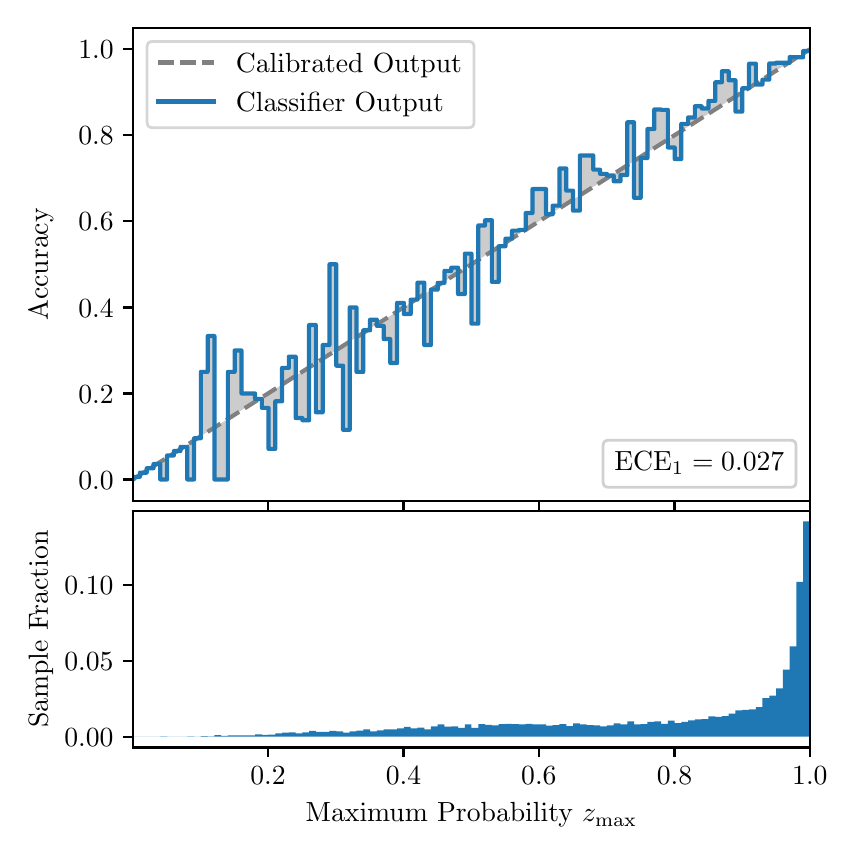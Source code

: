 \begingroup%
\makeatletter%
\begin{pgfpicture}%
\pgfpathrectangle{\pgfpointorigin}{\pgfqpoint{4.0in}{4.0in}}%
\pgfusepath{use as bounding box, clip}%
\begin{pgfscope}%
\pgfsetbuttcap%
\pgfsetmiterjoin%
\definecolor{currentfill}{rgb}{1.0,1.0,1.0}%
\pgfsetfillcolor{currentfill}%
\pgfsetlinewidth{0.0pt}%
\definecolor{currentstroke}{rgb}{1.0,1.0,1.0}%
\pgfsetstrokecolor{currentstroke}%
\pgfsetdash{}{0pt}%
\pgfpathmoveto{\pgfqpoint{0.0in}{0.0in}}%
\pgfpathlineto{\pgfqpoint{4.0in}{0.0in}}%
\pgfpathlineto{\pgfqpoint{4.0in}{4.0in}}%
\pgfpathlineto{\pgfqpoint{0.0in}{4.0in}}%
\pgfpathclose%
\pgfusepath{fill}%
\end{pgfscope}%
\begin{pgfscope}%
\pgfsetbuttcap%
\pgfsetmiterjoin%
\definecolor{currentfill}{rgb}{1.0,1.0,1.0}%
\pgfsetfillcolor{currentfill}%
\pgfsetlinewidth{0.0pt}%
\definecolor{currentstroke}{rgb}{0.0,0.0,0.0}%
\pgfsetstrokecolor{currentstroke}%
\pgfsetstrokeopacity{0.0}%
\pgfsetdash{}{0pt}%
\pgfpathmoveto{\pgfqpoint{0.528in}{1.633in}}%
\pgfpathlineto{\pgfqpoint{3.911in}{1.633in}}%
\pgfpathlineto{\pgfqpoint{3.911in}{4.0in}}%
\pgfpathlineto{\pgfqpoint{0.528in}{4.0in}}%
\pgfpathclose%
\pgfusepath{fill}%
\end{pgfscope}%
\begin{pgfscope}%
\pgfpathrectangle{\pgfqpoint{0.528in}{1.633in}}{\pgfqpoint{3.384in}{2.367in}}%
\pgfusepath{clip}%
\pgfsetbuttcap%
\pgfsetroundjoin%
\definecolor{currentfill}{rgb}{0.0,0.0,0.0}%
\pgfsetfillcolor{currentfill}%
\pgfsetfillopacity{0.2}%
\pgfsetlinewidth{0.0pt}%
\definecolor{currentstroke}{rgb}{0.0,0.0,0.0}%
\pgfsetstrokecolor{currentstroke}%
\pgfsetdash{}{0pt}%
\pgfpathmoveto{\pgfqpoint{0.531in}{1.754in}}%
\pgfpathlineto{\pgfqpoint{0.531in}{1.745in}}%
\pgfpathlineto{\pgfqpoint{0.534in}{1.747in}}%
\pgfpathlineto{\pgfqpoint{0.538in}{1.749in}}%
\pgfpathlineto{\pgfqpoint{0.541in}{1.751in}}%
\pgfpathlineto{\pgfqpoint{0.545in}{1.754in}}%
\pgfpathlineto{\pgfqpoint{0.548in}{1.756in}}%
\pgfpathlineto{\pgfqpoint{0.551in}{1.758in}}%
\pgfpathlineto{\pgfqpoint{0.555in}{1.76in}}%
\pgfpathlineto{\pgfqpoint{0.558in}{1.762in}}%
\pgfpathlineto{\pgfqpoint{0.561in}{1.764in}}%
\pgfpathlineto{\pgfqpoint{0.565in}{1.766in}}%
\pgfpathlineto{\pgfqpoint{0.568in}{1.769in}}%
\pgfpathlineto{\pgfqpoint{0.572in}{1.771in}}%
\pgfpathlineto{\pgfqpoint{0.575in}{1.773in}}%
\pgfpathlineto{\pgfqpoint{0.578in}{1.775in}}%
\pgfpathlineto{\pgfqpoint{0.582in}{1.777in}}%
\pgfpathlineto{\pgfqpoint{0.585in}{1.779in}}%
\pgfpathlineto{\pgfqpoint{0.589in}{1.782in}}%
\pgfpathlineto{\pgfqpoint{0.592in}{1.784in}}%
\pgfpathlineto{\pgfqpoint{0.595in}{1.786in}}%
\pgfpathlineto{\pgfqpoint{0.599in}{1.788in}}%
\pgfpathlineto{\pgfqpoint{0.602in}{1.79in}}%
\pgfpathlineto{\pgfqpoint{0.606in}{1.792in}}%
\pgfpathlineto{\pgfqpoint{0.609in}{1.794in}}%
\pgfpathlineto{\pgfqpoint{0.612in}{1.797in}}%
\pgfpathlineto{\pgfqpoint{0.616in}{1.799in}}%
\pgfpathlineto{\pgfqpoint{0.619in}{1.801in}}%
\pgfpathlineto{\pgfqpoint{0.622in}{1.803in}}%
\pgfpathlineto{\pgfqpoint{0.626in}{1.805in}}%
\pgfpathlineto{\pgfqpoint{0.629in}{1.807in}}%
\pgfpathlineto{\pgfqpoint{0.633in}{1.81in}}%
\pgfpathlineto{\pgfqpoint{0.636in}{1.812in}}%
\pgfpathlineto{\pgfqpoint{0.639in}{1.814in}}%
\pgfpathlineto{\pgfqpoint{0.643in}{1.816in}}%
\pgfpathlineto{\pgfqpoint{0.646in}{1.818in}}%
\pgfpathlineto{\pgfqpoint{0.65in}{1.82in}}%
\pgfpathlineto{\pgfqpoint{0.653in}{1.822in}}%
\pgfpathlineto{\pgfqpoint{0.656in}{1.825in}}%
\pgfpathlineto{\pgfqpoint{0.66in}{1.827in}}%
\pgfpathlineto{\pgfqpoint{0.663in}{1.829in}}%
\pgfpathlineto{\pgfqpoint{0.666in}{1.831in}}%
\pgfpathlineto{\pgfqpoint{0.67in}{1.833in}}%
\pgfpathlineto{\pgfqpoint{0.673in}{1.835in}}%
\pgfpathlineto{\pgfqpoint{0.677in}{1.837in}}%
\pgfpathlineto{\pgfqpoint{0.68in}{1.84in}}%
\pgfpathlineto{\pgfqpoint{0.683in}{1.842in}}%
\pgfpathlineto{\pgfqpoint{0.687in}{1.844in}}%
\pgfpathlineto{\pgfqpoint{0.69in}{1.846in}}%
\pgfpathlineto{\pgfqpoint{0.694in}{1.848in}}%
\pgfpathlineto{\pgfqpoint{0.697in}{1.85in}}%
\pgfpathlineto{\pgfqpoint{0.7in}{1.853in}}%
\pgfpathlineto{\pgfqpoint{0.704in}{1.855in}}%
\pgfpathlineto{\pgfqpoint{0.707in}{1.857in}}%
\pgfpathlineto{\pgfqpoint{0.711in}{1.859in}}%
\pgfpathlineto{\pgfqpoint{0.714in}{1.861in}}%
\pgfpathlineto{\pgfqpoint{0.717in}{1.863in}}%
\pgfpathlineto{\pgfqpoint{0.721in}{1.865in}}%
\pgfpathlineto{\pgfqpoint{0.724in}{1.868in}}%
\pgfpathlineto{\pgfqpoint{0.727in}{1.87in}}%
\pgfpathlineto{\pgfqpoint{0.731in}{1.872in}}%
\pgfpathlineto{\pgfqpoint{0.734in}{1.874in}}%
\pgfpathlineto{\pgfqpoint{0.738in}{1.876in}}%
\pgfpathlineto{\pgfqpoint{0.741in}{1.878in}}%
\pgfpathlineto{\pgfqpoint{0.744in}{1.881in}}%
\pgfpathlineto{\pgfqpoint{0.748in}{1.883in}}%
\pgfpathlineto{\pgfqpoint{0.751in}{1.885in}}%
\pgfpathlineto{\pgfqpoint{0.755in}{1.887in}}%
\pgfpathlineto{\pgfqpoint{0.758in}{1.889in}}%
\pgfpathlineto{\pgfqpoint{0.761in}{1.891in}}%
\pgfpathlineto{\pgfqpoint{0.765in}{1.893in}}%
\pgfpathlineto{\pgfqpoint{0.768in}{1.896in}}%
\pgfpathlineto{\pgfqpoint{0.771in}{1.898in}}%
\pgfpathlineto{\pgfqpoint{0.775in}{1.9in}}%
\pgfpathlineto{\pgfqpoint{0.778in}{1.902in}}%
\pgfpathlineto{\pgfqpoint{0.782in}{1.904in}}%
\pgfpathlineto{\pgfqpoint{0.785in}{1.906in}}%
\pgfpathlineto{\pgfqpoint{0.788in}{1.908in}}%
\pgfpathlineto{\pgfqpoint{0.792in}{1.911in}}%
\pgfpathlineto{\pgfqpoint{0.795in}{1.913in}}%
\pgfpathlineto{\pgfqpoint{0.799in}{1.915in}}%
\pgfpathlineto{\pgfqpoint{0.802in}{1.917in}}%
\pgfpathlineto{\pgfqpoint{0.805in}{1.919in}}%
\pgfpathlineto{\pgfqpoint{0.809in}{1.921in}}%
\pgfpathlineto{\pgfqpoint{0.812in}{1.924in}}%
\pgfpathlineto{\pgfqpoint{0.816in}{1.926in}}%
\pgfpathlineto{\pgfqpoint{0.819in}{1.928in}}%
\pgfpathlineto{\pgfqpoint{0.822in}{1.93in}}%
\pgfpathlineto{\pgfqpoint{0.826in}{1.932in}}%
\pgfpathlineto{\pgfqpoint{0.829in}{1.934in}}%
\pgfpathlineto{\pgfqpoint{0.832in}{1.936in}}%
\pgfpathlineto{\pgfqpoint{0.836in}{1.939in}}%
\pgfpathlineto{\pgfqpoint{0.839in}{1.941in}}%
\pgfpathlineto{\pgfqpoint{0.843in}{1.943in}}%
\pgfpathlineto{\pgfqpoint{0.846in}{1.945in}}%
\pgfpathlineto{\pgfqpoint{0.849in}{1.947in}}%
\pgfpathlineto{\pgfqpoint{0.853in}{1.949in}}%
\pgfpathlineto{\pgfqpoint{0.856in}{1.952in}}%
\pgfpathlineto{\pgfqpoint{0.86in}{1.954in}}%
\pgfpathlineto{\pgfqpoint{0.863in}{1.956in}}%
\pgfpathlineto{\pgfqpoint{0.866in}{1.958in}}%
\pgfpathlineto{\pgfqpoint{0.87in}{1.96in}}%
\pgfpathlineto{\pgfqpoint{0.873in}{1.962in}}%
\pgfpathlineto{\pgfqpoint{0.876in}{1.964in}}%
\pgfpathlineto{\pgfqpoint{0.88in}{1.967in}}%
\pgfpathlineto{\pgfqpoint{0.883in}{1.969in}}%
\pgfpathlineto{\pgfqpoint{0.887in}{1.971in}}%
\pgfpathlineto{\pgfqpoint{0.89in}{1.973in}}%
\pgfpathlineto{\pgfqpoint{0.893in}{1.975in}}%
\pgfpathlineto{\pgfqpoint{0.897in}{1.977in}}%
\pgfpathlineto{\pgfqpoint{0.9in}{1.979in}}%
\pgfpathlineto{\pgfqpoint{0.904in}{1.982in}}%
\pgfpathlineto{\pgfqpoint{0.907in}{1.984in}}%
\pgfpathlineto{\pgfqpoint{0.91in}{1.986in}}%
\pgfpathlineto{\pgfqpoint{0.914in}{1.988in}}%
\pgfpathlineto{\pgfqpoint{0.917in}{1.99in}}%
\pgfpathlineto{\pgfqpoint{0.921in}{1.992in}}%
\pgfpathlineto{\pgfqpoint{0.924in}{1.995in}}%
\pgfpathlineto{\pgfqpoint{0.927in}{1.997in}}%
\pgfpathlineto{\pgfqpoint{0.931in}{1.999in}}%
\pgfpathlineto{\pgfqpoint{0.934in}{2.001in}}%
\pgfpathlineto{\pgfqpoint{0.937in}{2.003in}}%
\pgfpathlineto{\pgfqpoint{0.941in}{2.005in}}%
\pgfpathlineto{\pgfqpoint{0.944in}{2.007in}}%
\pgfpathlineto{\pgfqpoint{0.948in}{2.01in}}%
\pgfpathlineto{\pgfqpoint{0.951in}{2.012in}}%
\pgfpathlineto{\pgfqpoint{0.954in}{2.014in}}%
\pgfpathlineto{\pgfqpoint{0.958in}{2.016in}}%
\pgfpathlineto{\pgfqpoint{0.961in}{2.018in}}%
\pgfpathlineto{\pgfqpoint{0.965in}{2.02in}}%
\pgfpathlineto{\pgfqpoint{0.968in}{2.023in}}%
\pgfpathlineto{\pgfqpoint{0.971in}{2.025in}}%
\pgfpathlineto{\pgfqpoint{0.975in}{2.027in}}%
\pgfpathlineto{\pgfqpoint{0.978in}{2.029in}}%
\pgfpathlineto{\pgfqpoint{0.981in}{2.031in}}%
\pgfpathlineto{\pgfqpoint{0.985in}{2.033in}}%
\pgfpathlineto{\pgfqpoint{0.988in}{2.035in}}%
\pgfpathlineto{\pgfqpoint{0.992in}{2.038in}}%
\pgfpathlineto{\pgfqpoint{0.995in}{2.04in}}%
\pgfpathlineto{\pgfqpoint{0.998in}{2.042in}}%
\pgfpathlineto{\pgfqpoint{1.002in}{2.044in}}%
\pgfpathlineto{\pgfqpoint{1.005in}{2.046in}}%
\pgfpathlineto{\pgfqpoint{1.009in}{2.048in}}%
\pgfpathlineto{\pgfqpoint{1.012in}{2.05in}}%
\pgfpathlineto{\pgfqpoint{1.015in}{2.053in}}%
\pgfpathlineto{\pgfqpoint{1.019in}{2.055in}}%
\pgfpathlineto{\pgfqpoint{1.022in}{2.057in}}%
\pgfpathlineto{\pgfqpoint{1.026in}{2.059in}}%
\pgfpathlineto{\pgfqpoint{1.029in}{2.061in}}%
\pgfpathlineto{\pgfqpoint{1.032in}{2.063in}}%
\pgfpathlineto{\pgfqpoint{1.036in}{2.066in}}%
\pgfpathlineto{\pgfqpoint{1.039in}{2.068in}}%
\pgfpathlineto{\pgfqpoint{1.042in}{2.07in}}%
\pgfpathlineto{\pgfqpoint{1.046in}{2.072in}}%
\pgfpathlineto{\pgfqpoint{1.049in}{2.074in}}%
\pgfpathlineto{\pgfqpoint{1.053in}{2.076in}}%
\pgfpathlineto{\pgfqpoint{1.056in}{2.078in}}%
\pgfpathlineto{\pgfqpoint{1.059in}{2.081in}}%
\pgfpathlineto{\pgfqpoint{1.063in}{2.083in}}%
\pgfpathlineto{\pgfqpoint{1.066in}{2.085in}}%
\pgfpathlineto{\pgfqpoint{1.07in}{2.087in}}%
\pgfpathlineto{\pgfqpoint{1.073in}{2.089in}}%
\pgfpathlineto{\pgfqpoint{1.076in}{2.091in}}%
\pgfpathlineto{\pgfqpoint{1.08in}{2.094in}}%
\pgfpathlineto{\pgfqpoint{1.083in}{2.096in}}%
\pgfpathlineto{\pgfqpoint{1.086in}{2.098in}}%
\pgfpathlineto{\pgfqpoint{1.09in}{2.1in}}%
\pgfpathlineto{\pgfqpoint{1.093in}{2.102in}}%
\pgfpathlineto{\pgfqpoint{1.097in}{2.104in}}%
\pgfpathlineto{\pgfqpoint{1.1in}{2.106in}}%
\pgfpathlineto{\pgfqpoint{1.103in}{2.109in}}%
\pgfpathlineto{\pgfqpoint{1.107in}{2.111in}}%
\pgfpathlineto{\pgfqpoint{1.11in}{2.113in}}%
\pgfpathlineto{\pgfqpoint{1.114in}{2.115in}}%
\pgfpathlineto{\pgfqpoint{1.117in}{2.117in}}%
\pgfpathlineto{\pgfqpoint{1.12in}{2.119in}}%
\pgfpathlineto{\pgfqpoint{1.124in}{2.122in}}%
\pgfpathlineto{\pgfqpoint{1.127in}{2.124in}}%
\pgfpathlineto{\pgfqpoint{1.131in}{2.126in}}%
\pgfpathlineto{\pgfqpoint{1.134in}{2.128in}}%
\pgfpathlineto{\pgfqpoint{1.137in}{2.13in}}%
\pgfpathlineto{\pgfqpoint{1.141in}{2.132in}}%
\pgfpathlineto{\pgfqpoint{1.144in}{2.134in}}%
\pgfpathlineto{\pgfqpoint{1.147in}{2.137in}}%
\pgfpathlineto{\pgfqpoint{1.151in}{2.139in}}%
\pgfpathlineto{\pgfqpoint{1.154in}{2.141in}}%
\pgfpathlineto{\pgfqpoint{1.158in}{2.143in}}%
\pgfpathlineto{\pgfqpoint{1.161in}{2.145in}}%
\pgfpathlineto{\pgfqpoint{1.164in}{2.147in}}%
\pgfpathlineto{\pgfqpoint{1.168in}{2.149in}}%
\pgfpathlineto{\pgfqpoint{1.171in}{2.152in}}%
\pgfpathlineto{\pgfqpoint{1.175in}{2.154in}}%
\pgfpathlineto{\pgfqpoint{1.178in}{2.156in}}%
\pgfpathlineto{\pgfqpoint{1.181in}{2.158in}}%
\pgfpathlineto{\pgfqpoint{1.185in}{2.16in}}%
\pgfpathlineto{\pgfqpoint{1.188in}{2.162in}}%
\pgfpathlineto{\pgfqpoint{1.191in}{2.165in}}%
\pgfpathlineto{\pgfqpoint{1.195in}{2.167in}}%
\pgfpathlineto{\pgfqpoint{1.198in}{2.169in}}%
\pgfpathlineto{\pgfqpoint{1.202in}{2.171in}}%
\pgfpathlineto{\pgfqpoint{1.205in}{2.173in}}%
\pgfpathlineto{\pgfqpoint{1.208in}{2.175in}}%
\pgfpathlineto{\pgfqpoint{1.212in}{2.177in}}%
\pgfpathlineto{\pgfqpoint{1.215in}{2.18in}}%
\pgfpathlineto{\pgfqpoint{1.219in}{2.182in}}%
\pgfpathlineto{\pgfqpoint{1.222in}{2.184in}}%
\pgfpathlineto{\pgfqpoint{1.225in}{2.186in}}%
\pgfpathlineto{\pgfqpoint{1.229in}{2.188in}}%
\pgfpathlineto{\pgfqpoint{1.232in}{2.19in}}%
\pgfpathlineto{\pgfqpoint{1.236in}{2.193in}}%
\pgfpathlineto{\pgfqpoint{1.239in}{2.195in}}%
\pgfpathlineto{\pgfqpoint{1.242in}{2.197in}}%
\pgfpathlineto{\pgfqpoint{1.246in}{2.199in}}%
\pgfpathlineto{\pgfqpoint{1.249in}{2.201in}}%
\pgfpathlineto{\pgfqpoint{1.252in}{2.203in}}%
\pgfpathlineto{\pgfqpoint{1.256in}{2.205in}}%
\pgfpathlineto{\pgfqpoint{1.259in}{2.208in}}%
\pgfpathlineto{\pgfqpoint{1.263in}{2.21in}}%
\pgfpathlineto{\pgfqpoint{1.266in}{2.212in}}%
\pgfpathlineto{\pgfqpoint{1.269in}{2.214in}}%
\pgfpathlineto{\pgfqpoint{1.273in}{2.216in}}%
\pgfpathlineto{\pgfqpoint{1.276in}{2.218in}}%
\pgfpathlineto{\pgfqpoint{1.28in}{2.22in}}%
\pgfpathlineto{\pgfqpoint{1.283in}{2.223in}}%
\pgfpathlineto{\pgfqpoint{1.286in}{2.225in}}%
\pgfpathlineto{\pgfqpoint{1.29in}{2.227in}}%
\pgfpathlineto{\pgfqpoint{1.293in}{2.229in}}%
\pgfpathlineto{\pgfqpoint{1.296in}{2.231in}}%
\pgfpathlineto{\pgfqpoint{1.3in}{2.233in}}%
\pgfpathlineto{\pgfqpoint{1.303in}{2.236in}}%
\pgfpathlineto{\pgfqpoint{1.307in}{2.238in}}%
\pgfpathlineto{\pgfqpoint{1.31in}{2.24in}}%
\pgfpathlineto{\pgfqpoint{1.313in}{2.242in}}%
\pgfpathlineto{\pgfqpoint{1.317in}{2.244in}}%
\pgfpathlineto{\pgfqpoint{1.32in}{2.246in}}%
\pgfpathlineto{\pgfqpoint{1.324in}{2.248in}}%
\pgfpathlineto{\pgfqpoint{1.327in}{2.251in}}%
\pgfpathlineto{\pgfqpoint{1.33in}{2.253in}}%
\pgfpathlineto{\pgfqpoint{1.334in}{2.255in}}%
\pgfpathlineto{\pgfqpoint{1.337in}{2.257in}}%
\pgfpathlineto{\pgfqpoint{1.34in}{2.259in}}%
\pgfpathlineto{\pgfqpoint{1.344in}{2.261in}}%
\pgfpathlineto{\pgfqpoint{1.347in}{2.264in}}%
\pgfpathlineto{\pgfqpoint{1.351in}{2.266in}}%
\pgfpathlineto{\pgfqpoint{1.354in}{2.268in}}%
\pgfpathlineto{\pgfqpoint{1.357in}{2.27in}}%
\pgfpathlineto{\pgfqpoint{1.361in}{2.272in}}%
\pgfpathlineto{\pgfqpoint{1.364in}{2.274in}}%
\pgfpathlineto{\pgfqpoint{1.368in}{2.276in}}%
\pgfpathlineto{\pgfqpoint{1.371in}{2.279in}}%
\pgfpathlineto{\pgfqpoint{1.374in}{2.281in}}%
\pgfpathlineto{\pgfqpoint{1.378in}{2.283in}}%
\pgfpathlineto{\pgfqpoint{1.381in}{2.285in}}%
\pgfpathlineto{\pgfqpoint{1.385in}{2.287in}}%
\pgfpathlineto{\pgfqpoint{1.388in}{2.289in}}%
\pgfpathlineto{\pgfqpoint{1.391in}{2.291in}}%
\pgfpathlineto{\pgfqpoint{1.395in}{2.294in}}%
\pgfpathlineto{\pgfqpoint{1.398in}{2.296in}}%
\pgfpathlineto{\pgfqpoint{1.401in}{2.298in}}%
\pgfpathlineto{\pgfqpoint{1.405in}{2.3in}}%
\pgfpathlineto{\pgfqpoint{1.408in}{2.302in}}%
\pgfpathlineto{\pgfqpoint{1.412in}{2.304in}}%
\pgfpathlineto{\pgfqpoint{1.415in}{2.307in}}%
\pgfpathlineto{\pgfqpoint{1.418in}{2.309in}}%
\pgfpathlineto{\pgfqpoint{1.422in}{2.311in}}%
\pgfpathlineto{\pgfqpoint{1.425in}{2.313in}}%
\pgfpathlineto{\pgfqpoint{1.429in}{2.315in}}%
\pgfpathlineto{\pgfqpoint{1.432in}{2.317in}}%
\pgfpathlineto{\pgfqpoint{1.435in}{2.319in}}%
\pgfpathlineto{\pgfqpoint{1.439in}{2.322in}}%
\pgfpathlineto{\pgfqpoint{1.442in}{2.324in}}%
\pgfpathlineto{\pgfqpoint{1.445in}{2.326in}}%
\pgfpathlineto{\pgfqpoint{1.449in}{2.328in}}%
\pgfpathlineto{\pgfqpoint{1.452in}{2.33in}}%
\pgfpathlineto{\pgfqpoint{1.456in}{2.332in}}%
\pgfpathlineto{\pgfqpoint{1.459in}{2.335in}}%
\pgfpathlineto{\pgfqpoint{1.462in}{2.337in}}%
\pgfpathlineto{\pgfqpoint{1.466in}{2.339in}}%
\pgfpathlineto{\pgfqpoint{1.469in}{2.341in}}%
\pgfpathlineto{\pgfqpoint{1.473in}{2.343in}}%
\pgfpathlineto{\pgfqpoint{1.476in}{2.345in}}%
\pgfpathlineto{\pgfqpoint{1.479in}{2.347in}}%
\pgfpathlineto{\pgfqpoint{1.483in}{2.35in}}%
\pgfpathlineto{\pgfqpoint{1.486in}{2.352in}}%
\pgfpathlineto{\pgfqpoint{1.49in}{2.354in}}%
\pgfpathlineto{\pgfqpoint{1.493in}{2.356in}}%
\pgfpathlineto{\pgfqpoint{1.496in}{2.358in}}%
\pgfpathlineto{\pgfqpoint{1.5in}{2.36in}}%
\pgfpathlineto{\pgfqpoint{1.503in}{2.363in}}%
\pgfpathlineto{\pgfqpoint{1.506in}{2.365in}}%
\pgfpathlineto{\pgfqpoint{1.51in}{2.367in}}%
\pgfpathlineto{\pgfqpoint{1.513in}{2.369in}}%
\pgfpathlineto{\pgfqpoint{1.517in}{2.371in}}%
\pgfpathlineto{\pgfqpoint{1.52in}{2.373in}}%
\pgfpathlineto{\pgfqpoint{1.523in}{2.375in}}%
\pgfpathlineto{\pgfqpoint{1.527in}{2.378in}}%
\pgfpathlineto{\pgfqpoint{1.53in}{2.38in}}%
\pgfpathlineto{\pgfqpoint{1.534in}{2.382in}}%
\pgfpathlineto{\pgfqpoint{1.537in}{2.384in}}%
\pgfpathlineto{\pgfqpoint{1.54in}{2.386in}}%
\pgfpathlineto{\pgfqpoint{1.544in}{2.388in}}%
\pgfpathlineto{\pgfqpoint{1.547in}{2.39in}}%
\pgfpathlineto{\pgfqpoint{1.55in}{2.393in}}%
\pgfpathlineto{\pgfqpoint{1.554in}{2.395in}}%
\pgfpathlineto{\pgfqpoint{1.557in}{2.397in}}%
\pgfpathlineto{\pgfqpoint{1.561in}{2.399in}}%
\pgfpathlineto{\pgfqpoint{1.564in}{2.401in}}%
\pgfpathlineto{\pgfqpoint{1.567in}{2.403in}}%
\pgfpathlineto{\pgfqpoint{1.571in}{2.406in}}%
\pgfpathlineto{\pgfqpoint{1.574in}{2.408in}}%
\pgfpathlineto{\pgfqpoint{1.578in}{2.41in}}%
\pgfpathlineto{\pgfqpoint{1.581in}{2.412in}}%
\pgfpathlineto{\pgfqpoint{1.584in}{2.414in}}%
\pgfpathlineto{\pgfqpoint{1.588in}{2.416in}}%
\pgfpathlineto{\pgfqpoint{1.591in}{2.418in}}%
\pgfpathlineto{\pgfqpoint{1.595in}{2.421in}}%
\pgfpathlineto{\pgfqpoint{1.598in}{2.423in}}%
\pgfpathlineto{\pgfqpoint{1.601in}{2.425in}}%
\pgfpathlineto{\pgfqpoint{1.605in}{2.427in}}%
\pgfpathlineto{\pgfqpoint{1.608in}{2.429in}}%
\pgfpathlineto{\pgfqpoint{1.611in}{2.431in}}%
\pgfpathlineto{\pgfqpoint{1.615in}{2.434in}}%
\pgfpathlineto{\pgfqpoint{1.618in}{2.436in}}%
\pgfpathlineto{\pgfqpoint{1.622in}{2.438in}}%
\pgfpathlineto{\pgfqpoint{1.625in}{2.44in}}%
\pgfpathlineto{\pgfqpoint{1.628in}{2.442in}}%
\pgfpathlineto{\pgfqpoint{1.632in}{2.444in}}%
\pgfpathlineto{\pgfqpoint{1.635in}{2.446in}}%
\pgfpathlineto{\pgfqpoint{1.639in}{2.449in}}%
\pgfpathlineto{\pgfqpoint{1.642in}{2.451in}}%
\pgfpathlineto{\pgfqpoint{1.645in}{2.453in}}%
\pgfpathlineto{\pgfqpoint{1.649in}{2.455in}}%
\pgfpathlineto{\pgfqpoint{1.652in}{2.457in}}%
\pgfpathlineto{\pgfqpoint{1.655in}{2.459in}}%
\pgfpathlineto{\pgfqpoint{1.659in}{2.461in}}%
\pgfpathlineto{\pgfqpoint{1.662in}{2.464in}}%
\pgfpathlineto{\pgfqpoint{1.666in}{2.466in}}%
\pgfpathlineto{\pgfqpoint{1.669in}{2.468in}}%
\pgfpathlineto{\pgfqpoint{1.672in}{2.47in}}%
\pgfpathlineto{\pgfqpoint{1.676in}{2.472in}}%
\pgfpathlineto{\pgfqpoint{1.679in}{2.474in}}%
\pgfpathlineto{\pgfqpoint{1.683in}{2.477in}}%
\pgfpathlineto{\pgfqpoint{1.686in}{2.479in}}%
\pgfpathlineto{\pgfqpoint{1.689in}{2.481in}}%
\pgfpathlineto{\pgfqpoint{1.693in}{2.483in}}%
\pgfpathlineto{\pgfqpoint{1.696in}{2.485in}}%
\pgfpathlineto{\pgfqpoint{1.7in}{2.487in}}%
\pgfpathlineto{\pgfqpoint{1.703in}{2.489in}}%
\pgfpathlineto{\pgfqpoint{1.706in}{2.492in}}%
\pgfpathlineto{\pgfqpoint{1.71in}{2.494in}}%
\pgfpathlineto{\pgfqpoint{1.713in}{2.496in}}%
\pgfpathlineto{\pgfqpoint{1.716in}{2.498in}}%
\pgfpathlineto{\pgfqpoint{1.72in}{2.5in}}%
\pgfpathlineto{\pgfqpoint{1.723in}{2.502in}}%
\pgfpathlineto{\pgfqpoint{1.727in}{2.505in}}%
\pgfpathlineto{\pgfqpoint{1.73in}{2.507in}}%
\pgfpathlineto{\pgfqpoint{1.733in}{2.509in}}%
\pgfpathlineto{\pgfqpoint{1.737in}{2.511in}}%
\pgfpathlineto{\pgfqpoint{1.74in}{2.513in}}%
\pgfpathlineto{\pgfqpoint{1.744in}{2.515in}}%
\pgfpathlineto{\pgfqpoint{1.747in}{2.517in}}%
\pgfpathlineto{\pgfqpoint{1.75in}{2.52in}}%
\pgfpathlineto{\pgfqpoint{1.754in}{2.522in}}%
\pgfpathlineto{\pgfqpoint{1.757in}{2.524in}}%
\pgfpathlineto{\pgfqpoint{1.76in}{2.526in}}%
\pgfpathlineto{\pgfqpoint{1.764in}{2.528in}}%
\pgfpathlineto{\pgfqpoint{1.767in}{2.53in}}%
\pgfpathlineto{\pgfqpoint{1.771in}{2.532in}}%
\pgfpathlineto{\pgfqpoint{1.774in}{2.535in}}%
\pgfpathlineto{\pgfqpoint{1.777in}{2.537in}}%
\pgfpathlineto{\pgfqpoint{1.781in}{2.539in}}%
\pgfpathlineto{\pgfqpoint{1.784in}{2.541in}}%
\pgfpathlineto{\pgfqpoint{1.788in}{2.543in}}%
\pgfpathlineto{\pgfqpoint{1.791in}{2.545in}}%
\pgfpathlineto{\pgfqpoint{1.794in}{2.548in}}%
\pgfpathlineto{\pgfqpoint{1.798in}{2.55in}}%
\pgfpathlineto{\pgfqpoint{1.801in}{2.552in}}%
\pgfpathlineto{\pgfqpoint{1.805in}{2.554in}}%
\pgfpathlineto{\pgfqpoint{1.808in}{2.556in}}%
\pgfpathlineto{\pgfqpoint{1.811in}{2.558in}}%
\pgfpathlineto{\pgfqpoint{1.815in}{2.56in}}%
\pgfpathlineto{\pgfqpoint{1.818in}{2.563in}}%
\pgfpathlineto{\pgfqpoint{1.821in}{2.565in}}%
\pgfpathlineto{\pgfqpoint{1.825in}{2.567in}}%
\pgfpathlineto{\pgfqpoint{1.828in}{2.569in}}%
\pgfpathlineto{\pgfqpoint{1.832in}{2.571in}}%
\pgfpathlineto{\pgfqpoint{1.835in}{2.573in}}%
\pgfpathlineto{\pgfqpoint{1.838in}{2.576in}}%
\pgfpathlineto{\pgfqpoint{1.842in}{2.578in}}%
\pgfpathlineto{\pgfqpoint{1.845in}{2.58in}}%
\pgfpathlineto{\pgfqpoint{1.849in}{2.582in}}%
\pgfpathlineto{\pgfqpoint{1.852in}{2.584in}}%
\pgfpathlineto{\pgfqpoint{1.855in}{2.586in}}%
\pgfpathlineto{\pgfqpoint{1.859in}{2.588in}}%
\pgfpathlineto{\pgfqpoint{1.862in}{2.591in}}%
\pgfpathlineto{\pgfqpoint{1.865in}{2.593in}}%
\pgfpathlineto{\pgfqpoint{1.869in}{2.595in}}%
\pgfpathlineto{\pgfqpoint{1.872in}{2.597in}}%
\pgfpathlineto{\pgfqpoint{1.876in}{2.599in}}%
\pgfpathlineto{\pgfqpoint{1.879in}{2.601in}}%
\pgfpathlineto{\pgfqpoint{1.882in}{2.604in}}%
\pgfpathlineto{\pgfqpoint{1.886in}{2.606in}}%
\pgfpathlineto{\pgfqpoint{1.889in}{2.608in}}%
\pgfpathlineto{\pgfqpoint{1.893in}{2.61in}}%
\pgfpathlineto{\pgfqpoint{1.896in}{2.612in}}%
\pgfpathlineto{\pgfqpoint{1.899in}{2.614in}}%
\pgfpathlineto{\pgfqpoint{1.903in}{2.616in}}%
\pgfpathlineto{\pgfqpoint{1.906in}{2.619in}}%
\pgfpathlineto{\pgfqpoint{1.91in}{2.621in}}%
\pgfpathlineto{\pgfqpoint{1.913in}{2.623in}}%
\pgfpathlineto{\pgfqpoint{1.916in}{2.625in}}%
\pgfpathlineto{\pgfqpoint{1.92in}{2.627in}}%
\pgfpathlineto{\pgfqpoint{1.923in}{2.629in}}%
\pgfpathlineto{\pgfqpoint{1.926in}{2.631in}}%
\pgfpathlineto{\pgfqpoint{1.93in}{2.634in}}%
\pgfpathlineto{\pgfqpoint{1.933in}{2.636in}}%
\pgfpathlineto{\pgfqpoint{1.937in}{2.638in}}%
\pgfpathlineto{\pgfqpoint{1.94in}{2.64in}}%
\pgfpathlineto{\pgfqpoint{1.943in}{2.642in}}%
\pgfpathlineto{\pgfqpoint{1.947in}{2.644in}}%
\pgfpathlineto{\pgfqpoint{1.95in}{2.647in}}%
\pgfpathlineto{\pgfqpoint{1.954in}{2.649in}}%
\pgfpathlineto{\pgfqpoint{1.957in}{2.651in}}%
\pgfpathlineto{\pgfqpoint{1.96in}{2.653in}}%
\pgfpathlineto{\pgfqpoint{1.964in}{2.655in}}%
\pgfpathlineto{\pgfqpoint{1.967in}{2.657in}}%
\pgfpathlineto{\pgfqpoint{1.97in}{2.659in}}%
\pgfpathlineto{\pgfqpoint{1.974in}{2.662in}}%
\pgfpathlineto{\pgfqpoint{1.977in}{2.664in}}%
\pgfpathlineto{\pgfqpoint{1.981in}{2.666in}}%
\pgfpathlineto{\pgfqpoint{1.984in}{2.668in}}%
\pgfpathlineto{\pgfqpoint{1.987in}{2.67in}}%
\pgfpathlineto{\pgfqpoint{1.991in}{2.672in}}%
\pgfpathlineto{\pgfqpoint{1.994in}{2.675in}}%
\pgfpathlineto{\pgfqpoint{1.998in}{2.677in}}%
\pgfpathlineto{\pgfqpoint{2.001in}{2.679in}}%
\pgfpathlineto{\pgfqpoint{2.004in}{2.681in}}%
\pgfpathlineto{\pgfqpoint{2.008in}{2.683in}}%
\pgfpathlineto{\pgfqpoint{2.011in}{2.685in}}%
\pgfpathlineto{\pgfqpoint{2.015in}{2.687in}}%
\pgfpathlineto{\pgfqpoint{2.018in}{2.69in}}%
\pgfpathlineto{\pgfqpoint{2.021in}{2.692in}}%
\pgfpathlineto{\pgfqpoint{2.025in}{2.694in}}%
\pgfpathlineto{\pgfqpoint{2.028in}{2.696in}}%
\pgfpathlineto{\pgfqpoint{2.031in}{2.698in}}%
\pgfpathlineto{\pgfqpoint{2.035in}{2.7in}}%
\pgfpathlineto{\pgfqpoint{2.038in}{2.702in}}%
\pgfpathlineto{\pgfqpoint{2.042in}{2.705in}}%
\pgfpathlineto{\pgfqpoint{2.045in}{2.707in}}%
\pgfpathlineto{\pgfqpoint{2.048in}{2.709in}}%
\pgfpathlineto{\pgfqpoint{2.052in}{2.711in}}%
\pgfpathlineto{\pgfqpoint{2.055in}{2.713in}}%
\pgfpathlineto{\pgfqpoint{2.059in}{2.715in}}%
\pgfpathlineto{\pgfqpoint{2.062in}{2.718in}}%
\pgfpathlineto{\pgfqpoint{2.065in}{2.72in}}%
\pgfpathlineto{\pgfqpoint{2.069in}{2.722in}}%
\pgfpathlineto{\pgfqpoint{2.072in}{2.724in}}%
\pgfpathlineto{\pgfqpoint{2.075in}{2.726in}}%
\pgfpathlineto{\pgfqpoint{2.079in}{2.728in}}%
\pgfpathlineto{\pgfqpoint{2.082in}{2.73in}}%
\pgfpathlineto{\pgfqpoint{2.086in}{2.733in}}%
\pgfpathlineto{\pgfqpoint{2.089in}{2.735in}}%
\pgfpathlineto{\pgfqpoint{2.092in}{2.737in}}%
\pgfpathlineto{\pgfqpoint{2.096in}{2.739in}}%
\pgfpathlineto{\pgfqpoint{2.099in}{2.741in}}%
\pgfpathlineto{\pgfqpoint{2.103in}{2.743in}}%
\pgfpathlineto{\pgfqpoint{2.106in}{2.746in}}%
\pgfpathlineto{\pgfqpoint{2.109in}{2.748in}}%
\pgfpathlineto{\pgfqpoint{2.113in}{2.75in}}%
\pgfpathlineto{\pgfqpoint{2.116in}{2.752in}}%
\pgfpathlineto{\pgfqpoint{2.12in}{2.754in}}%
\pgfpathlineto{\pgfqpoint{2.123in}{2.756in}}%
\pgfpathlineto{\pgfqpoint{2.126in}{2.758in}}%
\pgfpathlineto{\pgfqpoint{2.13in}{2.761in}}%
\pgfpathlineto{\pgfqpoint{2.133in}{2.763in}}%
\pgfpathlineto{\pgfqpoint{2.136in}{2.765in}}%
\pgfpathlineto{\pgfqpoint{2.14in}{2.767in}}%
\pgfpathlineto{\pgfqpoint{2.143in}{2.769in}}%
\pgfpathlineto{\pgfqpoint{2.147in}{2.771in}}%
\pgfpathlineto{\pgfqpoint{2.15in}{2.773in}}%
\pgfpathlineto{\pgfqpoint{2.153in}{2.776in}}%
\pgfpathlineto{\pgfqpoint{2.157in}{2.778in}}%
\pgfpathlineto{\pgfqpoint{2.16in}{2.78in}}%
\pgfpathlineto{\pgfqpoint{2.164in}{2.782in}}%
\pgfpathlineto{\pgfqpoint{2.167in}{2.784in}}%
\pgfpathlineto{\pgfqpoint{2.17in}{2.786in}}%
\pgfpathlineto{\pgfqpoint{2.174in}{2.789in}}%
\pgfpathlineto{\pgfqpoint{2.177in}{2.791in}}%
\pgfpathlineto{\pgfqpoint{2.18in}{2.793in}}%
\pgfpathlineto{\pgfqpoint{2.184in}{2.795in}}%
\pgfpathlineto{\pgfqpoint{2.187in}{2.797in}}%
\pgfpathlineto{\pgfqpoint{2.191in}{2.799in}}%
\pgfpathlineto{\pgfqpoint{2.194in}{2.801in}}%
\pgfpathlineto{\pgfqpoint{2.197in}{2.804in}}%
\pgfpathlineto{\pgfqpoint{2.201in}{2.806in}}%
\pgfpathlineto{\pgfqpoint{2.204in}{2.808in}}%
\pgfpathlineto{\pgfqpoint{2.208in}{2.81in}}%
\pgfpathlineto{\pgfqpoint{2.211in}{2.812in}}%
\pgfpathlineto{\pgfqpoint{2.214in}{2.814in}}%
\pgfpathlineto{\pgfqpoint{2.218in}{2.817in}}%
\pgfpathlineto{\pgfqpoint{2.221in}{2.819in}}%
\pgfpathlineto{\pgfqpoint{2.225in}{2.821in}}%
\pgfpathlineto{\pgfqpoint{2.228in}{2.823in}}%
\pgfpathlineto{\pgfqpoint{2.231in}{2.825in}}%
\pgfpathlineto{\pgfqpoint{2.235in}{2.827in}}%
\pgfpathlineto{\pgfqpoint{2.238in}{2.829in}}%
\pgfpathlineto{\pgfqpoint{2.241in}{2.832in}}%
\pgfpathlineto{\pgfqpoint{2.245in}{2.834in}}%
\pgfpathlineto{\pgfqpoint{2.248in}{2.836in}}%
\pgfpathlineto{\pgfqpoint{2.252in}{2.838in}}%
\pgfpathlineto{\pgfqpoint{2.255in}{2.84in}}%
\pgfpathlineto{\pgfqpoint{2.258in}{2.842in}}%
\pgfpathlineto{\pgfqpoint{2.262in}{2.845in}}%
\pgfpathlineto{\pgfqpoint{2.265in}{2.847in}}%
\pgfpathlineto{\pgfqpoint{2.269in}{2.849in}}%
\pgfpathlineto{\pgfqpoint{2.272in}{2.851in}}%
\pgfpathlineto{\pgfqpoint{2.275in}{2.853in}}%
\pgfpathlineto{\pgfqpoint{2.279in}{2.855in}}%
\pgfpathlineto{\pgfqpoint{2.282in}{2.857in}}%
\pgfpathlineto{\pgfqpoint{2.285in}{2.86in}}%
\pgfpathlineto{\pgfqpoint{2.289in}{2.862in}}%
\pgfpathlineto{\pgfqpoint{2.292in}{2.864in}}%
\pgfpathlineto{\pgfqpoint{2.296in}{2.866in}}%
\pgfpathlineto{\pgfqpoint{2.299in}{2.868in}}%
\pgfpathlineto{\pgfqpoint{2.302in}{2.87in}}%
\pgfpathlineto{\pgfqpoint{2.306in}{2.872in}}%
\pgfpathlineto{\pgfqpoint{2.309in}{2.875in}}%
\pgfpathlineto{\pgfqpoint{2.313in}{2.877in}}%
\pgfpathlineto{\pgfqpoint{2.316in}{2.879in}}%
\pgfpathlineto{\pgfqpoint{2.319in}{2.881in}}%
\pgfpathlineto{\pgfqpoint{2.323in}{2.883in}}%
\pgfpathlineto{\pgfqpoint{2.326in}{2.885in}}%
\pgfpathlineto{\pgfqpoint{2.33in}{2.888in}}%
\pgfpathlineto{\pgfqpoint{2.333in}{2.89in}}%
\pgfpathlineto{\pgfqpoint{2.336in}{2.892in}}%
\pgfpathlineto{\pgfqpoint{2.34in}{2.894in}}%
\pgfpathlineto{\pgfqpoint{2.343in}{2.896in}}%
\pgfpathlineto{\pgfqpoint{2.346in}{2.898in}}%
\pgfpathlineto{\pgfqpoint{2.35in}{2.9in}}%
\pgfpathlineto{\pgfqpoint{2.353in}{2.903in}}%
\pgfpathlineto{\pgfqpoint{2.357in}{2.905in}}%
\pgfpathlineto{\pgfqpoint{2.36in}{2.907in}}%
\pgfpathlineto{\pgfqpoint{2.363in}{2.909in}}%
\pgfpathlineto{\pgfqpoint{2.367in}{2.911in}}%
\pgfpathlineto{\pgfqpoint{2.37in}{2.913in}}%
\pgfpathlineto{\pgfqpoint{2.374in}{2.916in}}%
\pgfpathlineto{\pgfqpoint{2.377in}{2.918in}}%
\pgfpathlineto{\pgfqpoint{2.38in}{2.92in}}%
\pgfpathlineto{\pgfqpoint{2.384in}{2.922in}}%
\pgfpathlineto{\pgfqpoint{2.387in}{2.924in}}%
\pgfpathlineto{\pgfqpoint{2.39in}{2.926in}}%
\pgfpathlineto{\pgfqpoint{2.394in}{2.928in}}%
\pgfpathlineto{\pgfqpoint{2.397in}{2.931in}}%
\pgfpathlineto{\pgfqpoint{2.401in}{2.933in}}%
\pgfpathlineto{\pgfqpoint{2.404in}{2.935in}}%
\pgfpathlineto{\pgfqpoint{2.407in}{2.937in}}%
\pgfpathlineto{\pgfqpoint{2.411in}{2.939in}}%
\pgfpathlineto{\pgfqpoint{2.414in}{2.941in}}%
\pgfpathlineto{\pgfqpoint{2.418in}{2.943in}}%
\pgfpathlineto{\pgfqpoint{2.421in}{2.946in}}%
\pgfpathlineto{\pgfqpoint{2.424in}{2.948in}}%
\pgfpathlineto{\pgfqpoint{2.428in}{2.95in}}%
\pgfpathlineto{\pgfqpoint{2.431in}{2.952in}}%
\pgfpathlineto{\pgfqpoint{2.435in}{2.954in}}%
\pgfpathlineto{\pgfqpoint{2.438in}{2.956in}}%
\pgfpathlineto{\pgfqpoint{2.441in}{2.959in}}%
\pgfpathlineto{\pgfqpoint{2.445in}{2.961in}}%
\pgfpathlineto{\pgfqpoint{2.448in}{2.963in}}%
\pgfpathlineto{\pgfqpoint{2.451in}{2.965in}}%
\pgfpathlineto{\pgfqpoint{2.455in}{2.967in}}%
\pgfpathlineto{\pgfqpoint{2.458in}{2.969in}}%
\pgfpathlineto{\pgfqpoint{2.462in}{2.971in}}%
\pgfpathlineto{\pgfqpoint{2.465in}{2.974in}}%
\pgfpathlineto{\pgfqpoint{2.468in}{2.976in}}%
\pgfpathlineto{\pgfqpoint{2.472in}{2.978in}}%
\pgfpathlineto{\pgfqpoint{2.475in}{2.98in}}%
\pgfpathlineto{\pgfqpoint{2.479in}{2.982in}}%
\pgfpathlineto{\pgfqpoint{2.482in}{2.984in}}%
\pgfpathlineto{\pgfqpoint{2.485in}{2.987in}}%
\pgfpathlineto{\pgfqpoint{2.489in}{2.989in}}%
\pgfpathlineto{\pgfqpoint{2.492in}{2.991in}}%
\pgfpathlineto{\pgfqpoint{2.495in}{2.993in}}%
\pgfpathlineto{\pgfqpoint{2.499in}{2.995in}}%
\pgfpathlineto{\pgfqpoint{2.502in}{2.997in}}%
\pgfpathlineto{\pgfqpoint{2.506in}{2.999in}}%
\pgfpathlineto{\pgfqpoint{2.509in}{3.002in}}%
\pgfpathlineto{\pgfqpoint{2.512in}{3.004in}}%
\pgfpathlineto{\pgfqpoint{2.516in}{3.006in}}%
\pgfpathlineto{\pgfqpoint{2.519in}{3.008in}}%
\pgfpathlineto{\pgfqpoint{2.523in}{3.01in}}%
\pgfpathlineto{\pgfqpoint{2.526in}{3.012in}}%
\pgfpathlineto{\pgfqpoint{2.529in}{3.014in}}%
\pgfpathlineto{\pgfqpoint{2.533in}{3.017in}}%
\pgfpathlineto{\pgfqpoint{2.536in}{3.019in}}%
\pgfpathlineto{\pgfqpoint{2.54in}{3.021in}}%
\pgfpathlineto{\pgfqpoint{2.543in}{3.023in}}%
\pgfpathlineto{\pgfqpoint{2.546in}{3.025in}}%
\pgfpathlineto{\pgfqpoint{2.55in}{3.027in}}%
\pgfpathlineto{\pgfqpoint{2.553in}{3.03in}}%
\pgfpathlineto{\pgfqpoint{2.556in}{3.032in}}%
\pgfpathlineto{\pgfqpoint{2.56in}{3.034in}}%
\pgfpathlineto{\pgfqpoint{2.563in}{3.036in}}%
\pgfpathlineto{\pgfqpoint{2.567in}{3.038in}}%
\pgfpathlineto{\pgfqpoint{2.57in}{3.04in}}%
\pgfpathlineto{\pgfqpoint{2.573in}{3.042in}}%
\pgfpathlineto{\pgfqpoint{2.577in}{3.045in}}%
\pgfpathlineto{\pgfqpoint{2.58in}{3.047in}}%
\pgfpathlineto{\pgfqpoint{2.584in}{3.049in}}%
\pgfpathlineto{\pgfqpoint{2.587in}{3.051in}}%
\pgfpathlineto{\pgfqpoint{2.59in}{3.053in}}%
\pgfpathlineto{\pgfqpoint{2.594in}{3.055in}}%
\pgfpathlineto{\pgfqpoint{2.597in}{3.058in}}%
\pgfpathlineto{\pgfqpoint{2.6in}{3.06in}}%
\pgfpathlineto{\pgfqpoint{2.604in}{3.062in}}%
\pgfpathlineto{\pgfqpoint{2.607in}{3.064in}}%
\pgfpathlineto{\pgfqpoint{2.611in}{3.066in}}%
\pgfpathlineto{\pgfqpoint{2.614in}{3.068in}}%
\pgfpathlineto{\pgfqpoint{2.617in}{3.07in}}%
\pgfpathlineto{\pgfqpoint{2.621in}{3.073in}}%
\pgfpathlineto{\pgfqpoint{2.624in}{3.075in}}%
\pgfpathlineto{\pgfqpoint{2.628in}{3.077in}}%
\pgfpathlineto{\pgfqpoint{2.631in}{3.079in}}%
\pgfpathlineto{\pgfqpoint{2.634in}{3.081in}}%
\pgfpathlineto{\pgfqpoint{2.638in}{3.083in}}%
\pgfpathlineto{\pgfqpoint{2.641in}{3.085in}}%
\pgfpathlineto{\pgfqpoint{2.645in}{3.088in}}%
\pgfpathlineto{\pgfqpoint{2.648in}{3.09in}}%
\pgfpathlineto{\pgfqpoint{2.651in}{3.092in}}%
\pgfpathlineto{\pgfqpoint{2.655in}{3.094in}}%
\pgfpathlineto{\pgfqpoint{2.658in}{3.096in}}%
\pgfpathlineto{\pgfqpoint{2.661in}{3.098in}}%
\pgfpathlineto{\pgfqpoint{2.665in}{3.101in}}%
\pgfpathlineto{\pgfqpoint{2.668in}{3.103in}}%
\pgfpathlineto{\pgfqpoint{2.672in}{3.105in}}%
\pgfpathlineto{\pgfqpoint{2.675in}{3.107in}}%
\pgfpathlineto{\pgfqpoint{2.678in}{3.109in}}%
\pgfpathlineto{\pgfqpoint{2.682in}{3.111in}}%
\pgfpathlineto{\pgfqpoint{2.685in}{3.113in}}%
\pgfpathlineto{\pgfqpoint{2.689in}{3.116in}}%
\pgfpathlineto{\pgfqpoint{2.692in}{3.118in}}%
\pgfpathlineto{\pgfqpoint{2.695in}{3.12in}}%
\pgfpathlineto{\pgfqpoint{2.699in}{3.122in}}%
\pgfpathlineto{\pgfqpoint{2.702in}{3.124in}}%
\pgfpathlineto{\pgfqpoint{2.705in}{3.126in}}%
\pgfpathlineto{\pgfqpoint{2.709in}{3.129in}}%
\pgfpathlineto{\pgfqpoint{2.712in}{3.131in}}%
\pgfpathlineto{\pgfqpoint{2.716in}{3.133in}}%
\pgfpathlineto{\pgfqpoint{2.719in}{3.135in}}%
\pgfpathlineto{\pgfqpoint{2.722in}{3.137in}}%
\pgfpathlineto{\pgfqpoint{2.726in}{3.139in}}%
\pgfpathlineto{\pgfqpoint{2.729in}{3.141in}}%
\pgfpathlineto{\pgfqpoint{2.733in}{3.144in}}%
\pgfpathlineto{\pgfqpoint{2.736in}{3.146in}}%
\pgfpathlineto{\pgfqpoint{2.739in}{3.148in}}%
\pgfpathlineto{\pgfqpoint{2.743in}{3.15in}}%
\pgfpathlineto{\pgfqpoint{2.746in}{3.152in}}%
\pgfpathlineto{\pgfqpoint{2.75in}{3.154in}}%
\pgfpathlineto{\pgfqpoint{2.753in}{3.157in}}%
\pgfpathlineto{\pgfqpoint{2.756in}{3.159in}}%
\pgfpathlineto{\pgfqpoint{2.76in}{3.161in}}%
\pgfpathlineto{\pgfqpoint{2.763in}{3.163in}}%
\pgfpathlineto{\pgfqpoint{2.766in}{3.165in}}%
\pgfpathlineto{\pgfqpoint{2.77in}{3.167in}}%
\pgfpathlineto{\pgfqpoint{2.773in}{3.169in}}%
\pgfpathlineto{\pgfqpoint{2.777in}{3.172in}}%
\pgfpathlineto{\pgfqpoint{2.78in}{3.174in}}%
\pgfpathlineto{\pgfqpoint{2.783in}{3.176in}}%
\pgfpathlineto{\pgfqpoint{2.787in}{3.178in}}%
\pgfpathlineto{\pgfqpoint{2.79in}{3.18in}}%
\pgfpathlineto{\pgfqpoint{2.794in}{3.182in}}%
\pgfpathlineto{\pgfqpoint{2.797in}{3.184in}}%
\pgfpathlineto{\pgfqpoint{2.8in}{3.187in}}%
\pgfpathlineto{\pgfqpoint{2.804in}{3.189in}}%
\pgfpathlineto{\pgfqpoint{2.807in}{3.191in}}%
\pgfpathlineto{\pgfqpoint{2.81in}{3.193in}}%
\pgfpathlineto{\pgfqpoint{2.814in}{3.195in}}%
\pgfpathlineto{\pgfqpoint{2.817in}{3.197in}}%
\pgfpathlineto{\pgfqpoint{2.821in}{3.2in}}%
\pgfpathlineto{\pgfqpoint{2.824in}{3.202in}}%
\pgfpathlineto{\pgfqpoint{2.827in}{3.204in}}%
\pgfpathlineto{\pgfqpoint{2.831in}{3.206in}}%
\pgfpathlineto{\pgfqpoint{2.834in}{3.208in}}%
\pgfpathlineto{\pgfqpoint{2.838in}{3.21in}}%
\pgfpathlineto{\pgfqpoint{2.841in}{3.212in}}%
\pgfpathlineto{\pgfqpoint{2.844in}{3.215in}}%
\pgfpathlineto{\pgfqpoint{2.848in}{3.217in}}%
\pgfpathlineto{\pgfqpoint{2.851in}{3.219in}}%
\pgfpathlineto{\pgfqpoint{2.855in}{3.221in}}%
\pgfpathlineto{\pgfqpoint{2.858in}{3.223in}}%
\pgfpathlineto{\pgfqpoint{2.861in}{3.225in}}%
\pgfpathlineto{\pgfqpoint{2.865in}{3.228in}}%
\pgfpathlineto{\pgfqpoint{2.868in}{3.23in}}%
\pgfpathlineto{\pgfqpoint{2.871in}{3.232in}}%
\pgfpathlineto{\pgfqpoint{2.875in}{3.234in}}%
\pgfpathlineto{\pgfqpoint{2.878in}{3.236in}}%
\pgfpathlineto{\pgfqpoint{2.882in}{3.238in}}%
\pgfpathlineto{\pgfqpoint{2.885in}{3.24in}}%
\pgfpathlineto{\pgfqpoint{2.888in}{3.243in}}%
\pgfpathlineto{\pgfqpoint{2.892in}{3.245in}}%
\pgfpathlineto{\pgfqpoint{2.895in}{3.247in}}%
\pgfpathlineto{\pgfqpoint{2.899in}{3.249in}}%
\pgfpathlineto{\pgfqpoint{2.902in}{3.251in}}%
\pgfpathlineto{\pgfqpoint{2.905in}{3.253in}}%
\pgfpathlineto{\pgfqpoint{2.909in}{3.255in}}%
\pgfpathlineto{\pgfqpoint{2.912in}{3.258in}}%
\pgfpathlineto{\pgfqpoint{2.915in}{3.26in}}%
\pgfpathlineto{\pgfqpoint{2.919in}{3.262in}}%
\pgfpathlineto{\pgfqpoint{2.922in}{3.264in}}%
\pgfpathlineto{\pgfqpoint{2.926in}{3.266in}}%
\pgfpathlineto{\pgfqpoint{2.929in}{3.268in}}%
\pgfpathlineto{\pgfqpoint{2.932in}{3.271in}}%
\pgfpathlineto{\pgfqpoint{2.936in}{3.273in}}%
\pgfpathlineto{\pgfqpoint{2.939in}{3.275in}}%
\pgfpathlineto{\pgfqpoint{2.943in}{3.277in}}%
\pgfpathlineto{\pgfqpoint{2.946in}{3.279in}}%
\pgfpathlineto{\pgfqpoint{2.949in}{3.281in}}%
\pgfpathlineto{\pgfqpoint{2.953in}{3.283in}}%
\pgfpathlineto{\pgfqpoint{2.956in}{3.286in}}%
\pgfpathlineto{\pgfqpoint{2.96in}{3.288in}}%
\pgfpathlineto{\pgfqpoint{2.963in}{3.29in}}%
\pgfpathlineto{\pgfqpoint{2.966in}{3.292in}}%
\pgfpathlineto{\pgfqpoint{2.97in}{3.294in}}%
\pgfpathlineto{\pgfqpoint{2.973in}{3.296in}}%
\pgfpathlineto{\pgfqpoint{2.976in}{3.299in}}%
\pgfpathlineto{\pgfqpoint{2.98in}{3.301in}}%
\pgfpathlineto{\pgfqpoint{2.983in}{3.303in}}%
\pgfpathlineto{\pgfqpoint{2.987in}{3.305in}}%
\pgfpathlineto{\pgfqpoint{2.99in}{3.307in}}%
\pgfpathlineto{\pgfqpoint{2.993in}{3.309in}}%
\pgfpathlineto{\pgfqpoint{2.997in}{3.311in}}%
\pgfpathlineto{\pgfqpoint{3.0in}{3.314in}}%
\pgfpathlineto{\pgfqpoint{3.004in}{3.316in}}%
\pgfpathlineto{\pgfqpoint{3.007in}{3.318in}}%
\pgfpathlineto{\pgfqpoint{3.01in}{3.32in}}%
\pgfpathlineto{\pgfqpoint{3.014in}{3.322in}}%
\pgfpathlineto{\pgfqpoint{3.017in}{3.324in}}%
\pgfpathlineto{\pgfqpoint{3.02in}{3.326in}}%
\pgfpathlineto{\pgfqpoint{3.024in}{3.329in}}%
\pgfpathlineto{\pgfqpoint{3.027in}{3.331in}}%
\pgfpathlineto{\pgfqpoint{3.031in}{3.333in}}%
\pgfpathlineto{\pgfqpoint{3.034in}{3.335in}}%
\pgfpathlineto{\pgfqpoint{3.037in}{3.337in}}%
\pgfpathlineto{\pgfqpoint{3.041in}{3.339in}}%
\pgfpathlineto{\pgfqpoint{3.044in}{3.342in}}%
\pgfpathlineto{\pgfqpoint{3.048in}{3.344in}}%
\pgfpathlineto{\pgfqpoint{3.051in}{3.346in}}%
\pgfpathlineto{\pgfqpoint{3.054in}{3.348in}}%
\pgfpathlineto{\pgfqpoint{3.058in}{3.35in}}%
\pgfpathlineto{\pgfqpoint{3.061in}{3.352in}}%
\pgfpathlineto{\pgfqpoint{3.065in}{3.354in}}%
\pgfpathlineto{\pgfqpoint{3.068in}{3.357in}}%
\pgfpathlineto{\pgfqpoint{3.071in}{3.359in}}%
\pgfpathlineto{\pgfqpoint{3.075in}{3.361in}}%
\pgfpathlineto{\pgfqpoint{3.078in}{3.363in}}%
\pgfpathlineto{\pgfqpoint{3.081in}{3.365in}}%
\pgfpathlineto{\pgfqpoint{3.085in}{3.367in}}%
\pgfpathlineto{\pgfqpoint{3.088in}{3.37in}}%
\pgfpathlineto{\pgfqpoint{3.092in}{3.372in}}%
\pgfpathlineto{\pgfqpoint{3.095in}{3.374in}}%
\pgfpathlineto{\pgfqpoint{3.098in}{3.376in}}%
\pgfpathlineto{\pgfqpoint{3.102in}{3.378in}}%
\pgfpathlineto{\pgfqpoint{3.105in}{3.38in}}%
\pgfpathlineto{\pgfqpoint{3.109in}{3.382in}}%
\pgfpathlineto{\pgfqpoint{3.112in}{3.385in}}%
\pgfpathlineto{\pgfqpoint{3.115in}{3.387in}}%
\pgfpathlineto{\pgfqpoint{3.119in}{3.389in}}%
\pgfpathlineto{\pgfqpoint{3.122in}{3.391in}}%
\pgfpathlineto{\pgfqpoint{3.125in}{3.393in}}%
\pgfpathlineto{\pgfqpoint{3.129in}{3.395in}}%
\pgfpathlineto{\pgfqpoint{3.132in}{3.398in}}%
\pgfpathlineto{\pgfqpoint{3.136in}{3.4in}}%
\pgfpathlineto{\pgfqpoint{3.139in}{3.402in}}%
\pgfpathlineto{\pgfqpoint{3.142in}{3.404in}}%
\pgfpathlineto{\pgfqpoint{3.146in}{3.406in}}%
\pgfpathlineto{\pgfqpoint{3.149in}{3.408in}}%
\pgfpathlineto{\pgfqpoint{3.153in}{3.41in}}%
\pgfpathlineto{\pgfqpoint{3.156in}{3.413in}}%
\pgfpathlineto{\pgfqpoint{3.159in}{3.415in}}%
\pgfpathlineto{\pgfqpoint{3.163in}{3.417in}}%
\pgfpathlineto{\pgfqpoint{3.166in}{3.419in}}%
\pgfpathlineto{\pgfqpoint{3.17in}{3.421in}}%
\pgfpathlineto{\pgfqpoint{3.173in}{3.423in}}%
\pgfpathlineto{\pgfqpoint{3.176in}{3.425in}}%
\pgfpathlineto{\pgfqpoint{3.18in}{3.428in}}%
\pgfpathlineto{\pgfqpoint{3.183in}{3.43in}}%
\pgfpathlineto{\pgfqpoint{3.186in}{3.432in}}%
\pgfpathlineto{\pgfqpoint{3.19in}{3.434in}}%
\pgfpathlineto{\pgfqpoint{3.193in}{3.436in}}%
\pgfpathlineto{\pgfqpoint{3.197in}{3.438in}}%
\pgfpathlineto{\pgfqpoint{3.2in}{3.441in}}%
\pgfpathlineto{\pgfqpoint{3.203in}{3.443in}}%
\pgfpathlineto{\pgfqpoint{3.207in}{3.445in}}%
\pgfpathlineto{\pgfqpoint{3.21in}{3.447in}}%
\pgfpathlineto{\pgfqpoint{3.214in}{3.449in}}%
\pgfpathlineto{\pgfqpoint{3.217in}{3.451in}}%
\pgfpathlineto{\pgfqpoint{3.22in}{3.453in}}%
\pgfpathlineto{\pgfqpoint{3.224in}{3.456in}}%
\pgfpathlineto{\pgfqpoint{3.227in}{3.458in}}%
\pgfpathlineto{\pgfqpoint{3.23in}{3.46in}}%
\pgfpathlineto{\pgfqpoint{3.234in}{3.462in}}%
\pgfpathlineto{\pgfqpoint{3.237in}{3.464in}}%
\pgfpathlineto{\pgfqpoint{3.241in}{3.466in}}%
\pgfpathlineto{\pgfqpoint{3.244in}{3.469in}}%
\pgfpathlineto{\pgfqpoint{3.247in}{3.471in}}%
\pgfpathlineto{\pgfqpoint{3.251in}{3.473in}}%
\pgfpathlineto{\pgfqpoint{3.254in}{3.475in}}%
\pgfpathlineto{\pgfqpoint{3.258in}{3.477in}}%
\pgfpathlineto{\pgfqpoint{3.261in}{3.479in}}%
\pgfpathlineto{\pgfqpoint{3.264in}{3.481in}}%
\pgfpathlineto{\pgfqpoint{3.268in}{3.484in}}%
\pgfpathlineto{\pgfqpoint{3.271in}{3.486in}}%
\pgfpathlineto{\pgfqpoint{3.275in}{3.488in}}%
\pgfpathlineto{\pgfqpoint{3.278in}{3.49in}}%
\pgfpathlineto{\pgfqpoint{3.281in}{3.492in}}%
\pgfpathlineto{\pgfqpoint{3.285in}{3.494in}}%
\pgfpathlineto{\pgfqpoint{3.288in}{3.496in}}%
\pgfpathlineto{\pgfqpoint{3.291in}{3.499in}}%
\pgfpathlineto{\pgfqpoint{3.295in}{3.501in}}%
\pgfpathlineto{\pgfqpoint{3.298in}{3.503in}}%
\pgfpathlineto{\pgfqpoint{3.302in}{3.505in}}%
\pgfpathlineto{\pgfqpoint{3.305in}{3.507in}}%
\pgfpathlineto{\pgfqpoint{3.308in}{3.509in}}%
\pgfpathlineto{\pgfqpoint{3.312in}{3.512in}}%
\pgfpathlineto{\pgfqpoint{3.315in}{3.514in}}%
\pgfpathlineto{\pgfqpoint{3.319in}{3.516in}}%
\pgfpathlineto{\pgfqpoint{3.322in}{3.518in}}%
\pgfpathlineto{\pgfqpoint{3.325in}{3.52in}}%
\pgfpathlineto{\pgfqpoint{3.329in}{3.522in}}%
\pgfpathlineto{\pgfqpoint{3.332in}{3.524in}}%
\pgfpathlineto{\pgfqpoint{3.335in}{3.527in}}%
\pgfpathlineto{\pgfqpoint{3.339in}{3.529in}}%
\pgfpathlineto{\pgfqpoint{3.342in}{3.531in}}%
\pgfpathlineto{\pgfqpoint{3.346in}{3.533in}}%
\pgfpathlineto{\pgfqpoint{3.349in}{3.535in}}%
\pgfpathlineto{\pgfqpoint{3.352in}{3.537in}}%
\pgfpathlineto{\pgfqpoint{3.356in}{3.54in}}%
\pgfpathlineto{\pgfqpoint{3.359in}{3.542in}}%
\pgfpathlineto{\pgfqpoint{3.363in}{3.544in}}%
\pgfpathlineto{\pgfqpoint{3.366in}{3.546in}}%
\pgfpathlineto{\pgfqpoint{3.369in}{3.548in}}%
\pgfpathlineto{\pgfqpoint{3.373in}{3.55in}}%
\pgfpathlineto{\pgfqpoint{3.376in}{3.552in}}%
\pgfpathlineto{\pgfqpoint{3.379in}{3.555in}}%
\pgfpathlineto{\pgfqpoint{3.383in}{3.557in}}%
\pgfpathlineto{\pgfqpoint{3.386in}{3.559in}}%
\pgfpathlineto{\pgfqpoint{3.39in}{3.561in}}%
\pgfpathlineto{\pgfqpoint{3.393in}{3.563in}}%
\pgfpathlineto{\pgfqpoint{3.396in}{3.565in}}%
\pgfpathlineto{\pgfqpoint{3.4in}{3.567in}}%
\pgfpathlineto{\pgfqpoint{3.403in}{3.57in}}%
\pgfpathlineto{\pgfqpoint{3.407in}{3.572in}}%
\pgfpathlineto{\pgfqpoint{3.41in}{3.574in}}%
\pgfpathlineto{\pgfqpoint{3.413in}{3.576in}}%
\pgfpathlineto{\pgfqpoint{3.417in}{3.578in}}%
\pgfpathlineto{\pgfqpoint{3.42in}{3.58in}}%
\pgfpathlineto{\pgfqpoint{3.424in}{3.583in}}%
\pgfpathlineto{\pgfqpoint{3.427in}{3.585in}}%
\pgfpathlineto{\pgfqpoint{3.43in}{3.587in}}%
\pgfpathlineto{\pgfqpoint{3.434in}{3.589in}}%
\pgfpathlineto{\pgfqpoint{3.437in}{3.591in}}%
\pgfpathlineto{\pgfqpoint{3.44in}{3.593in}}%
\pgfpathlineto{\pgfqpoint{3.444in}{3.595in}}%
\pgfpathlineto{\pgfqpoint{3.447in}{3.598in}}%
\pgfpathlineto{\pgfqpoint{3.451in}{3.6in}}%
\pgfpathlineto{\pgfqpoint{3.454in}{3.602in}}%
\pgfpathlineto{\pgfqpoint{3.457in}{3.604in}}%
\pgfpathlineto{\pgfqpoint{3.461in}{3.606in}}%
\pgfpathlineto{\pgfqpoint{3.464in}{3.608in}}%
\pgfpathlineto{\pgfqpoint{3.468in}{3.611in}}%
\pgfpathlineto{\pgfqpoint{3.471in}{3.613in}}%
\pgfpathlineto{\pgfqpoint{3.474in}{3.615in}}%
\pgfpathlineto{\pgfqpoint{3.478in}{3.617in}}%
\pgfpathlineto{\pgfqpoint{3.481in}{3.619in}}%
\pgfpathlineto{\pgfqpoint{3.484in}{3.621in}}%
\pgfpathlineto{\pgfqpoint{3.488in}{3.623in}}%
\pgfpathlineto{\pgfqpoint{3.491in}{3.626in}}%
\pgfpathlineto{\pgfqpoint{3.495in}{3.628in}}%
\pgfpathlineto{\pgfqpoint{3.498in}{3.63in}}%
\pgfpathlineto{\pgfqpoint{3.501in}{3.632in}}%
\pgfpathlineto{\pgfqpoint{3.505in}{3.634in}}%
\pgfpathlineto{\pgfqpoint{3.508in}{3.636in}}%
\pgfpathlineto{\pgfqpoint{3.512in}{3.639in}}%
\pgfpathlineto{\pgfqpoint{3.515in}{3.641in}}%
\pgfpathlineto{\pgfqpoint{3.518in}{3.643in}}%
\pgfpathlineto{\pgfqpoint{3.522in}{3.645in}}%
\pgfpathlineto{\pgfqpoint{3.525in}{3.647in}}%
\pgfpathlineto{\pgfqpoint{3.529in}{3.649in}}%
\pgfpathlineto{\pgfqpoint{3.532in}{3.651in}}%
\pgfpathlineto{\pgfqpoint{3.535in}{3.654in}}%
\pgfpathlineto{\pgfqpoint{3.539in}{3.656in}}%
\pgfpathlineto{\pgfqpoint{3.542in}{3.658in}}%
\pgfpathlineto{\pgfqpoint{3.545in}{3.66in}}%
\pgfpathlineto{\pgfqpoint{3.549in}{3.662in}}%
\pgfpathlineto{\pgfqpoint{3.552in}{3.664in}}%
\pgfpathlineto{\pgfqpoint{3.556in}{3.666in}}%
\pgfpathlineto{\pgfqpoint{3.559in}{3.669in}}%
\pgfpathlineto{\pgfqpoint{3.562in}{3.671in}}%
\pgfpathlineto{\pgfqpoint{3.566in}{3.673in}}%
\pgfpathlineto{\pgfqpoint{3.569in}{3.675in}}%
\pgfpathlineto{\pgfqpoint{3.573in}{3.677in}}%
\pgfpathlineto{\pgfqpoint{3.576in}{3.679in}}%
\pgfpathlineto{\pgfqpoint{3.579in}{3.682in}}%
\pgfpathlineto{\pgfqpoint{3.583in}{3.684in}}%
\pgfpathlineto{\pgfqpoint{3.586in}{3.686in}}%
\pgfpathlineto{\pgfqpoint{3.589in}{3.688in}}%
\pgfpathlineto{\pgfqpoint{3.593in}{3.69in}}%
\pgfpathlineto{\pgfqpoint{3.596in}{3.692in}}%
\pgfpathlineto{\pgfqpoint{3.6in}{3.694in}}%
\pgfpathlineto{\pgfqpoint{3.603in}{3.697in}}%
\pgfpathlineto{\pgfqpoint{3.606in}{3.699in}}%
\pgfpathlineto{\pgfqpoint{3.61in}{3.701in}}%
\pgfpathlineto{\pgfqpoint{3.613in}{3.703in}}%
\pgfpathlineto{\pgfqpoint{3.617in}{3.705in}}%
\pgfpathlineto{\pgfqpoint{3.62in}{3.707in}}%
\pgfpathlineto{\pgfqpoint{3.623in}{3.71in}}%
\pgfpathlineto{\pgfqpoint{3.627in}{3.712in}}%
\pgfpathlineto{\pgfqpoint{3.63in}{3.714in}}%
\pgfpathlineto{\pgfqpoint{3.634in}{3.716in}}%
\pgfpathlineto{\pgfqpoint{3.637in}{3.718in}}%
\pgfpathlineto{\pgfqpoint{3.64in}{3.72in}}%
\pgfpathlineto{\pgfqpoint{3.644in}{3.722in}}%
\pgfpathlineto{\pgfqpoint{3.647in}{3.725in}}%
\pgfpathlineto{\pgfqpoint{3.65in}{3.727in}}%
\pgfpathlineto{\pgfqpoint{3.654in}{3.729in}}%
\pgfpathlineto{\pgfqpoint{3.657in}{3.731in}}%
\pgfpathlineto{\pgfqpoint{3.661in}{3.733in}}%
\pgfpathlineto{\pgfqpoint{3.664in}{3.735in}}%
\pgfpathlineto{\pgfqpoint{3.667in}{3.737in}}%
\pgfpathlineto{\pgfqpoint{3.671in}{3.74in}}%
\pgfpathlineto{\pgfqpoint{3.674in}{3.742in}}%
\pgfpathlineto{\pgfqpoint{3.678in}{3.744in}}%
\pgfpathlineto{\pgfqpoint{3.681in}{3.746in}}%
\pgfpathlineto{\pgfqpoint{3.684in}{3.748in}}%
\pgfpathlineto{\pgfqpoint{3.688in}{3.75in}}%
\pgfpathlineto{\pgfqpoint{3.691in}{3.753in}}%
\pgfpathlineto{\pgfqpoint{3.694in}{3.755in}}%
\pgfpathlineto{\pgfqpoint{3.698in}{3.757in}}%
\pgfpathlineto{\pgfqpoint{3.701in}{3.759in}}%
\pgfpathlineto{\pgfqpoint{3.705in}{3.761in}}%
\pgfpathlineto{\pgfqpoint{3.708in}{3.763in}}%
\pgfpathlineto{\pgfqpoint{3.711in}{3.765in}}%
\pgfpathlineto{\pgfqpoint{3.715in}{3.768in}}%
\pgfpathlineto{\pgfqpoint{3.718in}{3.77in}}%
\pgfpathlineto{\pgfqpoint{3.722in}{3.772in}}%
\pgfpathlineto{\pgfqpoint{3.725in}{3.774in}}%
\pgfpathlineto{\pgfqpoint{3.728in}{3.776in}}%
\pgfpathlineto{\pgfqpoint{3.732in}{3.778in}}%
\pgfpathlineto{\pgfqpoint{3.735in}{3.781in}}%
\pgfpathlineto{\pgfqpoint{3.739in}{3.783in}}%
\pgfpathlineto{\pgfqpoint{3.742in}{3.785in}}%
\pgfpathlineto{\pgfqpoint{3.745in}{3.787in}}%
\pgfpathlineto{\pgfqpoint{3.749in}{3.789in}}%
\pgfpathlineto{\pgfqpoint{3.752in}{3.791in}}%
\pgfpathlineto{\pgfqpoint{3.755in}{3.793in}}%
\pgfpathlineto{\pgfqpoint{3.759in}{3.796in}}%
\pgfpathlineto{\pgfqpoint{3.762in}{3.798in}}%
\pgfpathlineto{\pgfqpoint{3.766in}{3.8in}}%
\pgfpathlineto{\pgfqpoint{3.769in}{3.802in}}%
\pgfpathlineto{\pgfqpoint{3.772in}{3.804in}}%
\pgfpathlineto{\pgfqpoint{3.776in}{3.806in}}%
\pgfpathlineto{\pgfqpoint{3.779in}{3.808in}}%
\pgfpathlineto{\pgfqpoint{3.783in}{3.811in}}%
\pgfpathlineto{\pgfqpoint{3.786in}{3.813in}}%
\pgfpathlineto{\pgfqpoint{3.789in}{3.815in}}%
\pgfpathlineto{\pgfqpoint{3.793in}{3.817in}}%
\pgfpathlineto{\pgfqpoint{3.796in}{3.819in}}%
\pgfpathlineto{\pgfqpoint{3.799in}{3.821in}}%
\pgfpathlineto{\pgfqpoint{3.803in}{3.824in}}%
\pgfpathlineto{\pgfqpoint{3.806in}{3.826in}}%
\pgfpathlineto{\pgfqpoint{3.81in}{3.828in}}%
\pgfpathlineto{\pgfqpoint{3.813in}{3.83in}}%
\pgfpathlineto{\pgfqpoint{3.816in}{3.832in}}%
\pgfpathlineto{\pgfqpoint{3.82in}{3.834in}}%
\pgfpathlineto{\pgfqpoint{3.823in}{3.836in}}%
\pgfpathlineto{\pgfqpoint{3.827in}{3.839in}}%
\pgfpathlineto{\pgfqpoint{3.83in}{3.841in}}%
\pgfpathlineto{\pgfqpoint{3.833in}{3.843in}}%
\pgfpathlineto{\pgfqpoint{3.837in}{3.845in}}%
\pgfpathlineto{\pgfqpoint{3.84in}{3.847in}}%
\pgfpathlineto{\pgfqpoint{3.844in}{3.849in}}%
\pgfpathlineto{\pgfqpoint{3.847in}{3.852in}}%
\pgfpathlineto{\pgfqpoint{3.85in}{3.854in}}%
\pgfpathlineto{\pgfqpoint{3.854in}{3.856in}}%
\pgfpathlineto{\pgfqpoint{3.857in}{3.858in}}%
\pgfpathlineto{\pgfqpoint{3.86in}{3.86in}}%
\pgfpathlineto{\pgfqpoint{3.864in}{3.862in}}%
\pgfpathlineto{\pgfqpoint{3.867in}{3.864in}}%
\pgfpathlineto{\pgfqpoint{3.871in}{3.867in}}%
\pgfpathlineto{\pgfqpoint{3.874in}{3.869in}}%
\pgfpathlineto{\pgfqpoint{3.877in}{3.871in}}%
\pgfpathlineto{\pgfqpoint{3.881in}{3.873in}}%
\pgfpathlineto{\pgfqpoint{3.884in}{3.875in}}%
\pgfpathlineto{\pgfqpoint{3.888in}{3.877in}}%
\pgfpathlineto{\pgfqpoint{3.891in}{3.88in}}%
\pgfpathlineto{\pgfqpoint{3.894in}{3.882in}}%
\pgfpathlineto{\pgfqpoint{3.898in}{3.884in}}%
\pgfpathlineto{\pgfqpoint{3.901in}{3.886in}}%
\pgfpathlineto{\pgfqpoint{3.904in}{3.888in}}%
\pgfpathlineto{\pgfqpoint{3.908in}{3.89in}}%
\pgfpathlineto{\pgfqpoint{3.908in}{3.883in}}%
\pgfpathlineto{\pgfqpoint{3.908in}{3.883in}}%
\pgfpathlineto{\pgfqpoint{3.904in}{3.883in}}%
\pgfpathlineto{\pgfqpoint{3.901in}{3.883in}}%
\pgfpathlineto{\pgfqpoint{3.898in}{3.883in}}%
\pgfpathlineto{\pgfqpoint{3.894in}{3.883in}}%
\pgfpathlineto{\pgfqpoint{3.891in}{3.883in}}%
\pgfpathlineto{\pgfqpoint{3.888in}{3.883in}}%
\pgfpathlineto{\pgfqpoint{3.884in}{3.883in}}%
\pgfpathlineto{\pgfqpoint{3.881in}{3.883in}}%
\pgfpathlineto{\pgfqpoint{3.877in}{3.852in}}%
\pgfpathlineto{\pgfqpoint{3.874in}{3.852in}}%
\pgfpathlineto{\pgfqpoint{3.871in}{3.852in}}%
\pgfpathlineto{\pgfqpoint{3.867in}{3.852in}}%
\pgfpathlineto{\pgfqpoint{3.864in}{3.852in}}%
\pgfpathlineto{\pgfqpoint{3.86in}{3.852in}}%
\pgfpathlineto{\pgfqpoint{3.857in}{3.852in}}%
\pgfpathlineto{\pgfqpoint{3.854in}{3.852in}}%
\pgfpathlineto{\pgfqpoint{3.85in}{3.852in}}%
\pgfpathlineto{\pgfqpoint{3.847in}{3.852in}}%
\pgfpathlineto{\pgfqpoint{3.844in}{3.853in}}%
\pgfpathlineto{\pgfqpoint{3.84in}{3.853in}}%
\pgfpathlineto{\pgfqpoint{3.837in}{3.853in}}%
\pgfpathlineto{\pgfqpoint{3.833in}{3.853in}}%
\pgfpathlineto{\pgfqpoint{3.83in}{3.853in}}%
\pgfpathlineto{\pgfqpoint{3.827in}{3.853in}}%
\pgfpathlineto{\pgfqpoint{3.823in}{3.853in}}%
\pgfpathlineto{\pgfqpoint{3.82in}{3.853in}}%
\pgfpathlineto{\pgfqpoint{3.816in}{3.853in}}%
\pgfpathlineto{\pgfqpoint{3.813in}{3.853in}}%
\pgfpathlineto{\pgfqpoint{3.81in}{3.824in}}%
\pgfpathlineto{\pgfqpoint{3.806in}{3.824in}}%
\pgfpathlineto{\pgfqpoint{3.803in}{3.824in}}%
\pgfpathlineto{\pgfqpoint{3.799in}{3.824in}}%
\pgfpathlineto{\pgfqpoint{3.796in}{3.824in}}%
\pgfpathlineto{\pgfqpoint{3.793in}{3.824in}}%
\pgfpathlineto{\pgfqpoint{3.789in}{3.824in}}%
\pgfpathlineto{\pgfqpoint{3.786in}{3.824in}}%
\pgfpathlineto{\pgfqpoint{3.783in}{3.824in}}%
\pgfpathlineto{\pgfqpoint{3.779in}{3.824in}}%
\pgfpathlineto{\pgfqpoint{3.776in}{3.825in}}%
\pgfpathlineto{\pgfqpoint{3.772in}{3.825in}}%
\pgfpathlineto{\pgfqpoint{3.769in}{3.825in}}%
\pgfpathlineto{\pgfqpoint{3.766in}{3.825in}}%
\pgfpathlineto{\pgfqpoint{3.762in}{3.825in}}%
\pgfpathlineto{\pgfqpoint{3.759in}{3.825in}}%
\pgfpathlineto{\pgfqpoint{3.755in}{3.825in}}%
\pgfpathlineto{\pgfqpoint{3.752in}{3.825in}}%
\pgfpathlineto{\pgfqpoint{3.749in}{3.825in}}%
\pgfpathlineto{\pgfqpoint{3.745in}{3.825in}}%
\pgfpathlineto{\pgfqpoint{3.742in}{3.821in}}%
\pgfpathlineto{\pgfqpoint{3.739in}{3.821in}}%
\pgfpathlineto{\pgfqpoint{3.735in}{3.821in}}%
\pgfpathlineto{\pgfqpoint{3.732in}{3.821in}}%
\pgfpathlineto{\pgfqpoint{3.728in}{3.821in}}%
\pgfpathlineto{\pgfqpoint{3.725in}{3.821in}}%
\pgfpathlineto{\pgfqpoint{3.722in}{3.821in}}%
\pgfpathlineto{\pgfqpoint{3.718in}{3.821in}}%
\pgfpathlineto{\pgfqpoint{3.715in}{3.821in}}%
\pgfpathlineto{\pgfqpoint{3.711in}{3.821in}}%
\pgfpathlineto{\pgfqpoint{3.708in}{3.74in}}%
\pgfpathlineto{\pgfqpoint{3.705in}{3.74in}}%
\pgfpathlineto{\pgfqpoint{3.701in}{3.74in}}%
\pgfpathlineto{\pgfqpoint{3.698in}{3.74in}}%
\pgfpathlineto{\pgfqpoint{3.694in}{3.74in}}%
\pgfpathlineto{\pgfqpoint{3.691in}{3.74in}}%
\pgfpathlineto{\pgfqpoint{3.688in}{3.74in}}%
\pgfpathlineto{\pgfqpoint{3.684in}{3.74in}}%
\pgfpathlineto{\pgfqpoint{3.681in}{3.74in}}%
\pgfpathlineto{\pgfqpoint{3.678in}{3.74in}}%
\pgfpathlineto{\pgfqpoint{3.674in}{3.716in}}%
\pgfpathlineto{\pgfqpoint{3.671in}{3.716in}}%
\pgfpathlineto{\pgfqpoint{3.667in}{3.716in}}%
\pgfpathlineto{\pgfqpoint{3.664in}{3.716in}}%
\pgfpathlineto{\pgfqpoint{3.661in}{3.716in}}%
\pgfpathlineto{\pgfqpoint{3.657in}{3.716in}}%
\pgfpathlineto{\pgfqpoint{3.654in}{3.716in}}%
\pgfpathlineto{\pgfqpoint{3.65in}{3.716in}}%
\pgfpathlineto{\pgfqpoint{3.647in}{3.716in}}%
\pgfpathlineto{\pgfqpoint{3.644in}{3.716in}}%
\pgfpathlineto{\pgfqpoint{3.64in}{3.82in}}%
\pgfpathlineto{\pgfqpoint{3.637in}{3.82in}}%
\pgfpathlineto{\pgfqpoint{3.634in}{3.82in}}%
\pgfpathlineto{\pgfqpoint{3.63in}{3.82in}}%
\pgfpathlineto{\pgfqpoint{3.627in}{3.82in}}%
\pgfpathlineto{\pgfqpoint{3.623in}{3.82in}}%
\pgfpathlineto{\pgfqpoint{3.62in}{3.82in}}%
\pgfpathlineto{\pgfqpoint{3.617in}{3.82in}}%
\pgfpathlineto{\pgfqpoint{3.613in}{3.82in}}%
\pgfpathlineto{\pgfqpoint{3.61in}{3.82in}}%
\pgfpathlineto{\pgfqpoint{3.606in}{3.697in}}%
\pgfpathlineto{\pgfqpoint{3.603in}{3.697in}}%
\pgfpathlineto{\pgfqpoint{3.6in}{3.697in}}%
\pgfpathlineto{\pgfqpoint{3.596in}{3.697in}}%
\pgfpathlineto{\pgfqpoint{3.593in}{3.697in}}%
\pgfpathlineto{\pgfqpoint{3.589in}{3.697in}}%
\pgfpathlineto{\pgfqpoint{3.586in}{3.697in}}%
\pgfpathlineto{\pgfqpoint{3.583in}{3.697in}}%
\pgfpathlineto{\pgfqpoint{3.579in}{3.697in}}%
\pgfpathlineto{\pgfqpoint{3.576in}{3.697in}}%
\pgfpathlineto{\pgfqpoint{3.573in}{3.58in}}%
\pgfpathlineto{\pgfqpoint{3.569in}{3.58in}}%
\pgfpathlineto{\pgfqpoint{3.566in}{3.58in}}%
\pgfpathlineto{\pgfqpoint{3.562in}{3.58in}}%
\pgfpathlineto{\pgfqpoint{3.559in}{3.58in}}%
\pgfpathlineto{\pgfqpoint{3.556in}{3.58in}}%
\pgfpathlineto{\pgfqpoint{3.552in}{3.58in}}%
\pgfpathlineto{\pgfqpoint{3.549in}{3.58in}}%
\pgfpathlineto{\pgfqpoint{3.545in}{3.58in}}%
\pgfpathlineto{\pgfqpoint{3.542in}{3.58in}}%
\pgfpathlineto{\pgfqpoint{3.539in}{3.737in}}%
\pgfpathlineto{\pgfqpoint{3.535in}{3.737in}}%
\pgfpathlineto{\pgfqpoint{3.532in}{3.737in}}%
\pgfpathlineto{\pgfqpoint{3.529in}{3.737in}}%
\pgfpathlineto{\pgfqpoint{3.525in}{3.737in}}%
\pgfpathlineto{\pgfqpoint{3.522in}{3.737in}}%
\pgfpathlineto{\pgfqpoint{3.518in}{3.737in}}%
\pgfpathlineto{\pgfqpoint{3.515in}{3.737in}}%
\pgfpathlineto{\pgfqpoint{3.512in}{3.737in}}%
\pgfpathlineto{\pgfqpoint{3.508in}{3.737in}}%
\pgfpathlineto{\pgfqpoint{3.505in}{3.782in}}%
\pgfpathlineto{\pgfqpoint{3.501in}{3.782in}}%
\pgfpathlineto{\pgfqpoint{3.498in}{3.782in}}%
\pgfpathlineto{\pgfqpoint{3.495in}{3.782in}}%
\pgfpathlineto{\pgfqpoint{3.491in}{3.782in}}%
\pgfpathlineto{\pgfqpoint{3.488in}{3.782in}}%
\pgfpathlineto{\pgfqpoint{3.484in}{3.782in}}%
\pgfpathlineto{\pgfqpoint{3.481in}{3.782in}}%
\pgfpathlineto{\pgfqpoint{3.478in}{3.782in}}%
\pgfpathlineto{\pgfqpoint{3.474in}{3.782in}}%
\pgfpathlineto{\pgfqpoint{3.471in}{3.727in}}%
\pgfpathlineto{\pgfqpoint{3.468in}{3.727in}}%
\pgfpathlineto{\pgfqpoint{3.464in}{3.727in}}%
\pgfpathlineto{\pgfqpoint{3.461in}{3.727in}}%
\pgfpathlineto{\pgfqpoint{3.457in}{3.727in}}%
\pgfpathlineto{\pgfqpoint{3.454in}{3.727in}}%
\pgfpathlineto{\pgfqpoint{3.451in}{3.727in}}%
\pgfpathlineto{\pgfqpoint{3.447in}{3.727in}}%
\pgfpathlineto{\pgfqpoint{3.444in}{3.727in}}%
\pgfpathlineto{\pgfqpoint{3.44in}{3.727in}}%
\pgfpathlineto{\pgfqpoint{3.437in}{3.634in}}%
\pgfpathlineto{\pgfqpoint{3.434in}{3.634in}}%
\pgfpathlineto{\pgfqpoint{3.43in}{3.634in}}%
\pgfpathlineto{\pgfqpoint{3.427in}{3.634in}}%
\pgfpathlineto{\pgfqpoint{3.424in}{3.634in}}%
\pgfpathlineto{\pgfqpoint{3.42in}{3.634in}}%
\pgfpathlineto{\pgfqpoint{3.417in}{3.634in}}%
\pgfpathlineto{\pgfqpoint{3.413in}{3.634in}}%
\pgfpathlineto{\pgfqpoint{3.41in}{3.634in}}%
\pgfpathlineto{\pgfqpoint{3.407in}{3.634in}}%
\pgfpathlineto{\pgfqpoint{3.403in}{3.596in}}%
\pgfpathlineto{\pgfqpoint{3.4in}{3.596in}}%
\pgfpathlineto{\pgfqpoint{3.396in}{3.596in}}%
\pgfpathlineto{\pgfqpoint{3.393in}{3.596in}}%
\pgfpathlineto{\pgfqpoint{3.39in}{3.596in}}%
\pgfpathlineto{\pgfqpoint{3.386in}{3.596in}}%
\pgfpathlineto{\pgfqpoint{3.383in}{3.596in}}%
\pgfpathlineto{\pgfqpoint{3.379in}{3.596in}}%
\pgfpathlineto{\pgfqpoint{3.376in}{3.596in}}%
\pgfpathlineto{\pgfqpoint{3.373in}{3.596in}}%
\pgfpathlineto{\pgfqpoint{3.369in}{3.607in}}%
\pgfpathlineto{\pgfqpoint{3.366in}{3.607in}}%
\pgfpathlineto{\pgfqpoint{3.363in}{3.607in}}%
\pgfpathlineto{\pgfqpoint{3.359in}{3.607in}}%
\pgfpathlineto{\pgfqpoint{3.356in}{3.607in}}%
\pgfpathlineto{\pgfqpoint{3.352in}{3.607in}}%
\pgfpathlineto{\pgfqpoint{3.349in}{3.607in}}%
\pgfpathlineto{\pgfqpoint{3.346in}{3.607in}}%
\pgfpathlineto{\pgfqpoint{3.342in}{3.607in}}%
\pgfpathlineto{\pgfqpoint{3.339in}{3.607in}}%
\pgfpathlineto{\pgfqpoint{3.335in}{3.551in}}%
\pgfpathlineto{\pgfqpoint{3.332in}{3.551in}}%
\pgfpathlineto{\pgfqpoint{3.329in}{3.551in}}%
\pgfpathlineto{\pgfqpoint{3.325in}{3.551in}}%
\pgfpathlineto{\pgfqpoint{3.322in}{3.551in}}%
\pgfpathlineto{\pgfqpoint{3.319in}{3.551in}}%
\pgfpathlineto{\pgfqpoint{3.315in}{3.551in}}%
\pgfpathlineto{\pgfqpoint{3.312in}{3.551in}}%
\pgfpathlineto{\pgfqpoint{3.308in}{3.551in}}%
\pgfpathlineto{\pgfqpoint{3.305in}{3.551in}}%
\pgfpathlineto{\pgfqpoint{3.302in}{3.519in}}%
\pgfpathlineto{\pgfqpoint{3.298in}{3.519in}}%
\pgfpathlineto{\pgfqpoint{3.295in}{3.519in}}%
\pgfpathlineto{\pgfqpoint{3.291in}{3.519in}}%
\pgfpathlineto{\pgfqpoint{3.288in}{3.519in}}%
\pgfpathlineto{\pgfqpoint{3.285in}{3.519in}}%
\pgfpathlineto{\pgfqpoint{3.281in}{3.519in}}%
\pgfpathlineto{\pgfqpoint{3.278in}{3.519in}}%
\pgfpathlineto{\pgfqpoint{3.275in}{3.519in}}%
\pgfpathlineto{\pgfqpoint{3.271in}{3.519in}}%
\pgfpathlineto{\pgfqpoint{3.268in}{3.343in}}%
\pgfpathlineto{\pgfqpoint{3.264in}{3.343in}}%
\pgfpathlineto{\pgfqpoint{3.261in}{3.343in}}%
\pgfpathlineto{\pgfqpoint{3.258in}{3.343in}}%
\pgfpathlineto{\pgfqpoint{3.254in}{3.343in}}%
\pgfpathlineto{\pgfqpoint{3.251in}{3.343in}}%
\pgfpathlineto{\pgfqpoint{3.247in}{3.343in}}%
\pgfpathlineto{\pgfqpoint{3.244in}{3.343in}}%
\pgfpathlineto{\pgfqpoint{3.241in}{3.343in}}%
\pgfpathlineto{\pgfqpoint{3.237in}{3.343in}}%
\pgfpathlineto{\pgfqpoint{3.234in}{3.401in}}%
\pgfpathlineto{\pgfqpoint{3.23in}{3.401in}}%
\pgfpathlineto{\pgfqpoint{3.227in}{3.401in}}%
\pgfpathlineto{\pgfqpoint{3.224in}{3.401in}}%
\pgfpathlineto{\pgfqpoint{3.22in}{3.401in}}%
\pgfpathlineto{\pgfqpoint{3.217in}{3.401in}}%
\pgfpathlineto{\pgfqpoint{3.214in}{3.401in}}%
\pgfpathlineto{\pgfqpoint{3.21in}{3.401in}}%
\pgfpathlineto{\pgfqpoint{3.207in}{3.401in}}%
\pgfpathlineto{\pgfqpoint{3.203in}{3.401in}}%
\pgfpathlineto{\pgfqpoint{3.2in}{3.589in}}%
\pgfpathlineto{\pgfqpoint{3.197in}{3.589in}}%
\pgfpathlineto{\pgfqpoint{3.193in}{3.589in}}%
\pgfpathlineto{\pgfqpoint{3.19in}{3.589in}}%
\pgfpathlineto{\pgfqpoint{3.186in}{3.589in}}%
\pgfpathlineto{\pgfqpoint{3.183in}{3.589in}}%
\pgfpathlineto{\pgfqpoint{3.18in}{3.589in}}%
\pgfpathlineto{\pgfqpoint{3.176in}{3.589in}}%
\pgfpathlineto{\pgfqpoint{3.173in}{3.589in}}%
\pgfpathlineto{\pgfqpoint{3.17in}{3.589in}}%
\pgfpathlineto{\pgfqpoint{3.166in}{3.591in}}%
\pgfpathlineto{\pgfqpoint{3.163in}{3.591in}}%
\pgfpathlineto{\pgfqpoint{3.159in}{3.591in}}%
\pgfpathlineto{\pgfqpoint{3.156in}{3.591in}}%
\pgfpathlineto{\pgfqpoint{3.153in}{3.591in}}%
\pgfpathlineto{\pgfqpoint{3.149in}{3.591in}}%
\pgfpathlineto{\pgfqpoint{3.146in}{3.591in}}%
\pgfpathlineto{\pgfqpoint{3.142in}{3.591in}}%
\pgfpathlineto{\pgfqpoint{3.139in}{3.591in}}%
\pgfpathlineto{\pgfqpoint{3.136in}{3.591in}}%
\pgfpathlineto{\pgfqpoint{3.132in}{3.493in}}%
\pgfpathlineto{\pgfqpoint{3.129in}{3.493in}}%
\pgfpathlineto{\pgfqpoint{3.125in}{3.493in}}%
\pgfpathlineto{\pgfqpoint{3.122in}{3.493in}}%
\pgfpathlineto{\pgfqpoint{3.119in}{3.493in}}%
\pgfpathlineto{\pgfqpoint{3.115in}{3.493in}}%
\pgfpathlineto{\pgfqpoint{3.112in}{3.493in}}%
\pgfpathlineto{\pgfqpoint{3.109in}{3.493in}}%
\pgfpathlineto{\pgfqpoint{3.105in}{3.493in}}%
\pgfpathlineto{\pgfqpoint{3.102in}{3.493in}}%
\pgfpathlineto{\pgfqpoint{3.098in}{3.348in}}%
\pgfpathlineto{\pgfqpoint{3.095in}{3.348in}}%
\pgfpathlineto{\pgfqpoint{3.092in}{3.348in}}%
\pgfpathlineto{\pgfqpoint{3.088in}{3.348in}}%
\pgfpathlineto{\pgfqpoint{3.085in}{3.348in}}%
\pgfpathlineto{\pgfqpoint{3.081in}{3.348in}}%
\pgfpathlineto{\pgfqpoint{3.078in}{3.348in}}%
\pgfpathlineto{\pgfqpoint{3.075in}{3.348in}}%
\pgfpathlineto{\pgfqpoint{3.071in}{3.348in}}%
\pgfpathlineto{\pgfqpoint{3.068in}{3.348in}}%
\pgfpathlineto{\pgfqpoint{3.065in}{3.149in}}%
\pgfpathlineto{\pgfqpoint{3.061in}{3.149in}}%
\pgfpathlineto{\pgfqpoint{3.058in}{3.149in}}%
\pgfpathlineto{\pgfqpoint{3.054in}{3.149in}}%
\pgfpathlineto{\pgfqpoint{3.051in}{3.149in}}%
\pgfpathlineto{\pgfqpoint{3.048in}{3.149in}}%
\pgfpathlineto{\pgfqpoint{3.044in}{3.149in}}%
\pgfpathlineto{\pgfqpoint{3.041in}{3.149in}}%
\pgfpathlineto{\pgfqpoint{3.037in}{3.149in}}%
\pgfpathlineto{\pgfqpoint{3.034in}{3.149in}}%
\pgfpathlineto{\pgfqpoint{3.031in}{3.527in}}%
\pgfpathlineto{\pgfqpoint{3.027in}{3.527in}}%
\pgfpathlineto{\pgfqpoint{3.024in}{3.527in}}%
\pgfpathlineto{\pgfqpoint{3.02in}{3.527in}}%
\pgfpathlineto{\pgfqpoint{3.017in}{3.527in}}%
\pgfpathlineto{\pgfqpoint{3.014in}{3.527in}}%
\pgfpathlineto{\pgfqpoint{3.01in}{3.527in}}%
\pgfpathlineto{\pgfqpoint{3.007in}{3.527in}}%
\pgfpathlineto{\pgfqpoint{3.004in}{3.527in}}%
\pgfpathlineto{\pgfqpoint{3.0in}{3.527in}}%
\pgfpathlineto{\pgfqpoint{2.997in}{3.263in}}%
\pgfpathlineto{\pgfqpoint{2.993in}{3.263in}}%
\pgfpathlineto{\pgfqpoint{2.99in}{3.263in}}%
\pgfpathlineto{\pgfqpoint{2.987in}{3.263in}}%
\pgfpathlineto{\pgfqpoint{2.983in}{3.263in}}%
\pgfpathlineto{\pgfqpoint{2.98in}{3.263in}}%
\pgfpathlineto{\pgfqpoint{2.976in}{3.263in}}%
\pgfpathlineto{\pgfqpoint{2.973in}{3.263in}}%
\pgfpathlineto{\pgfqpoint{2.97in}{3.263in}}%
\pgfpathlineto{\pgfqpoint{2.966in}{3.263in}}%
\pgfpathlineto{\pgfqpoint{2.963in}{3.232in}}%
\pgfpathlineto{\pgfqpoint{2.96in}{3.232in}}%
\pgfpathlineto{\pgfqpoint{2.956in}{3.232in}}%
\pgfpathlineto{\pgfqpoint{2.953in}{3.232in}}%
\pgfpathlineto{\pgfqpoint{2.949in}{3.232in}}%
\pgfpathlineto{\pgfqpoint{2.946in}{3.232in}}%
\pgfpathlineto{\pgfqpoint{2.943in}{3.232in}}%
\pgfpathlineto{\pgfqpoint{2.939in}{3.232in}}%
\pgfpathlineto{\pgfqpoint{2.936in}{3.232in}}%
\pgfpathlineto{\pgfqpoint{2.932in}{3.232in}}%
\pgfpathlineto{\pgfqpoint{2.929in}{3.261in}}%
\pgfpathlineto{\pgfqpoint{2.926in}{3.261in}}%
\pgfpathlineto{\pgfqpoint{2.922in}{3.261in}}%
\pgfpathlineto{\pgfqpoint{2.919in}{3.261in}}%
\pgfpathlineto{\pgfqpoint{2.915in}{3.261in}}%
\pgfpathlineto{\pgfqpoint{2.912in}{3.261in}}%
\pgfpathlineto{\pgfqpoint{2.909in}{3.261in}}%
\pgfpathlineto{\pgfqpoint{2.905in}{3.261in}}%
\pgfpathlineto{\pgfqpoint{2.902in}{3.261in}}%
\pgfpathlineto{\pgfqpoint{2.899in}{3.261in}}%
\pgfpathlineto{\pgfqpoint{2.895in}{3.269in}}%
\pgfpathlineto{\pgfqpoint{2.892in}{3.269in}}%
\pgfpathlineto{\pgfqpoint{2.888in}{3.269in}}%
\pgfpathlineto{\pgfqpoint{2.885in}{3.269in}}%
\pgfpathlineto{\pgfqpoint{2.882in}{3.269in}}%
\pgfpathlineto{\pgfqpoint{2.878in}{3.269in}}%
\pgfpathlineto{\pgfqpoint{2.875in}{3.269in}}%
\pgfpathlineto{\pgfqpoint{2.871in}{3.269in}}%
\pgfpathlineto{\pgfqpoint{2.868in}{3.269in}}%
\pgfpathlineto{\pgfqpoint{2.865in}{3.269in}}%
\pgfpathlineto{\pgfqpoint{2.861in}{3.29in}}%
\pgfpathlineto{\pgfqpoint{2.858in}{3.29in}}%
\pgfpathlineto{\pgfqpoint{2.855in}{3.29in}}%
\pgfpathlineto{\pgfqpoint{2.851in}{3.29in}}%
\pgfpathlineto{\pgfqpoint{2.848in}{3.29in}}%
\pgfpathlineto{\pgfqpoint{2.844in}{3.29in}}%
\pgfpathlineto{\pgfqpoint{2.841in}{3.29in}}%
\pgfpathlineto{\pgfqpoint{2.838in}{3.29in}}%
\pgfpathlineto{\pgfqpoint{2.834in}{3.29in}}%
\pgfpathlineto{\pgfqpoint{2.831in}{3.29in}}%
\pgfpathlineto{\pgfqpoint{2.827in}{3.361in}}%
\pgfpathlineto{\pgfqpoint{2.824in}{3.361in}}%
\pgfpathlineto{\pgfqpoint{2.821in}{3.361in}}%
\pgfpathlineto{\pgfqpoint{2.817in}{3.361in}}%
\pgfpathlineto{\pgfqpoint{2.814in}{3.361in}}%
\pgfpathlineto{\pgfqpoint{2.81in}{3.361in}}%
\pgfpathlineto{\pgfqpoint{2.807in}{3.361in}}%
\pgfpathlineto{\pgfqpoint{2.804in}{3.361in}}%
\pgfpathlineto{\pgfqpoint{2.8in}{3.361in}}%
\pgfpathlineto{\pgfqpoint{2.797in}{3.361in}}%
\pgfpathlineto{\pgfqpoint{2.794in}{3.361in}}%
\pgfpathlineto{\pgfqpoint{2.79in}{3.361in}}%
\pgfpathlineto{\pgfqpoint{2.787in}{3.361in}}%
\pgfpathlineto{\pgfqpoint{2.783in}{3.361in}}%
\pgfpathlineto{\pgfqpoint{2.78in}{3.361in}}%
\pgfpathlineto{\pgfqpoint{2.777in}{3.361in}}%
\pgfpathlineto{\pgfqpoint{2.773in}{3.361in}}%
\pgfpathlineto{\pgfqpoint{2.77in}{3.361in}}%
\pgfpathlineto{\pgfqpoint{2.766in}{3.361in}}%
\pgfpathlineto{\pgfqpoint{2.763in}{3.361in}}%
\pgfpathlineto{\pgfqpoint{2.76in}{3.085in}}%
\pgfpathlineto{\pgfqpoint{2.756in}{3.085in}}%
\pgfpathlineto{\pgfqpoint{2.753in}{3.085in}}%
\pgfpathlineto{\pgfqpoint{2.75in}{3.085in}}%
\pgfpathlineto{\pgfqpoint{2.746in}{3.085in}}%
\pgfpathlineto{\pgfqpoint{2.743in}{3.085in}}%
\pgfpathlineto{\pgfqpoint{2.739in}{3.085in}}%
\pgfpathlineto{\pgfqpoint{2.736in}{3.085in}}%
\pgfpathlineto{\pgfqpoint{2.733in}{3.085in}}%
\pgfpathlineto{\pgfqpoint{2.729in}{3.085in}}%
\pgfpathlineto{\pgfqpoint{2.726in}{3.185in}}%
\pgfpathlineto{\pgfqpoint{2.722in}{3.185in}}%
\pgfpathlineto{\pgfqpoint{2.719in}{3.185in}}%
\pgfpathlineto{\pgfqpoint{2.716in}{3.185in}}%
\pgfpathlineto{\pgfqpoint{2.712in}{3.185in}}%
\pgfpathlineto{\pgfqpoint{2.709in}{3.185in}}%
\pgfpathlineto{\pgfqpoint{2.705in}{3.185in}}%
\pgfpathlineto{\pgfqpoint{2.702in}{3.185in}}%
\pgfpathlineto{\pgfqpoint{2.699in}{3.185in}}%
\pgfpathlineto{\pgfqpoint{2.695in}{3.185in}}%
\pgfpathlineto{\pgfqpoint{2.692in}{3.296in}}%
\pgfpathlineto{\pgfqpoint{2.689in}{3.296in}}%
\pgfpathlineto{\pgfqpoint{2.685in}{3.296in}}%
\pgfpathlineto{\pgfqpoint{2.682in}{3.296in}}%
\pgfpathlineto{\pgfqpoint{2.678in}{3.296in}}%
\pgfpathlineto{\pgfqpoint{2.675in}{3.296in}}%
\pgfpathlineto{\pgfqpoint{2.672in}{3.296in}}%
\pgfpathlineto{\pgfqpoint{2.668in}{3.296in}}%
\pgfpathlineto{\pgfqpoint{2.665in}{3.296in}}%
\pgfpathlineto{\pgfqpoint{2.661in}{3.296in}}%
\pgfpathlineto{\pgfqpoint{2.658in}{3.11in}}%
\pgfpathlineto{\pgfqpoint{2.655in}{3.11in}}%
\pgfpathlineto{\pgfqpoint{2.651in}{3.11in}}%
\pgfpathlineto{\pgfqpoint{2.648in}{3.11in}}%
\pgfpathlineto{\pgfqpoint{2.645in}{3.11in}}%
\pgfpathlineto{\pgfqpoint{2.641in}{3.11in}}%
\pgfpathlineto{\pgfqpoint{2.638in}{3.11in}}%
\pgfpathlineto{\pgfqpoint{2.634in}{3.11in}}%
\pgfpathlineto{\pgfqpoint{2.631in}{3.11in}}%
\pgfpathlineto{\pgfqpoint{2.628in}{3.11in}}%
\pgfpathlineto{\pgfqpoint{2.624in}{3.067in}}%
\pgfpathlineto{\pgfqpoint{2.621in}{3.067in}}%
\pgfpathlineto{\pgfqpoint{2.617in}{3.067in}}%
\pgfpathlineto{\pgfqpoint{2.614in}{3.067in}}%
\pgfpathlineto{\pgfqpoint{2.611in}{3.067in}}%
\pgfpathlineto{\pgfqpoint{2.607in}{3.067in}}%
\pgfpathlineto{\pgfqpoint{2.604in}{3.067in}}%
\pgfpathlineto{\pgfqpoint{2.6in}{3.067in}}%
\pgfpathlineto{\pgfqpoint{2.597in}{3.067in}}%
\pgfpathlineto{\pgfqpoint{2.594in}{3.067in}}%
\pgfpathlineto{\pgfqpoint{2.59in}{3.193in}}%
\pgfpathlineto{\pgfqpoint{2.587in}{3.193in}}%
\pgfpathlineto{\pgfqpoint{2.584in}{3.193in}}%
\pgfpathlineto{\pgfqpoint{2.58in}{3.193in}}%
\pgfpathlineto{\pgfqpoint{2.577in}{3.193in}}%
\pgfpathlineto{\pgfqpoint{2.573in}{3.193in}}%
\pgfpathlineto{\pgfqpoint{2.57in}{3.193in}}%
\pgfpathlineto{\pgfqpoint{2.567in}{3.193in}}%
\pgfpathlineto{\pgfqpoint{2.563in}{3.193in}}%
\pgfpathlineto{\pgfqpoint{2.56in}{3.193in}}%
\pgfpathlineto{\pgfqpoint{2.556in}{3.193in}}%
\pgfpathlineto{\pgfqpoint{2.553in}{3.193in}}%
\pgfpathlineto{\pgfqpoint{2.55in}{3.193in}}%
\pgfpathlineto{\pgfqpoint{2.546in}{3.193in}}%
\pgfpathlineto{\pgfqpoint{2.543in}{3.193in}}%
\pgfpathlineto{\pgfqpoint{2.54in}{3.193in}}%
\pgfpathlineto{\pgfqpoint{2.536in}{3.193in}}%
\pgfpathlineto{\pgfqpoint{2.533in}{3.193in}}%
\pgfpathlineto{\pgfqpoint{2.529in}{3.193in}}%
\pgfpathlineto{\pgfqpoint{2.526in}{3.193in}}%
\pgfpathlineto{\pgfqpoint{2.523in}{3.073in}}%
\pgfpathlineto{\pgfqpoint{2.519in}{3.073in}}%
\pgfpathlineto{\pgfqpoint{2.516in}{3.073in}}%
\pgfpathlineto{\pgfqpoint{2.512in}{3.073in}}%
\pgfpathlineto{\pgfqpoint{2.509in}{3.073in}}%
\pgfpathlineto{\pgfqpoint{2.506in}{3.073in}}%
\pgfpathlineto{\pgfqpoint{2.502in}{3.073in}}%
\pgfpathlineto{\pgfqpoint{2.499in}{3.073in}}%
\pgfpathlineto{\pgfqpoint{2.495in}{3.073in}}%
\pgfpathlineto{\pgfqpoint{2.492in}{3.073in}}%
\pgfpathlineto{\pgfqpoint{2.489in}{2.989in}}%
\pgfpathlineto{\pgfqpoint{2.485in}{2.989in}}%
\pgfpathlineto{\pgfqpoint{2.482in}{2.989in}}%
\pgfpathlineto{\pgfqpoint{2.479in}{2.989in}}%
\pgfpathlineto{\pgfqpoint{2.475in}{2.989in}}%
\pgfpathlineto{\pgfqpoint{2.472in}{2.989in}}%
\pgfpathlineto{\pgfqpoint{2.468in}{2.989in}}%
\pgfpathlineto{\pgfqpoint{2.465in}{2.989in}}%
\pgfpathlineto{\pgfqpoint{2.462in}{2.989in}}%
\pgfpathlineto{\pgfqpoint{2.458in}{2.989in}}%
\pgfpathlineto{\pgfqpoint{2.455in}{2.985in}}%
\pgfpathlineto{\pgfqpoint{2.451in}{2.985in}}%
\pgfpathlineto{\pgfqpoint{2.448in}{2.985in}}%
\pgfpathlineto{\pgfqpoint{2.445in}{2.985in}}%
\pgfpathlineto{\pgfqpoint{2.441in}{2.985in}}%
\pgfpathlineto{\pgfqpoint{2.438in}{2.985in}}%
\pgfpathlineto{\pgfqpoint{2.435in}{2.985in}}%
\pgfpathlineto{\pgfqpoint{2.431in}{2.985in}}%
\pgfpathlineto{\pgfqpoint{2.428in}{2.985in}}%
\pgfpathlineto{\pgfqpoint{2.424in}{2.985in}}%
\pgfpathlineto{\pgfqpoint{2.421in}{2.945in}}%
\pgfpathlineto{\pgfqpoint{2.418in}{2.945in}}%
\pgfpathlineto{\pgfqpoint{2.414in}{2.945in}}%
\pgfpathlineto{\pgfqpoint{2.411in}{2.945in}}%
\pgfpathlineto{\pgfqpoint{2.407in}{2.945in}}%
\pgfpathlineto{\pgfqpoint{2.404in}{2.945in}}%
\pgfpathlineto{\pgfqpoint{2.401in}{2.945in}}%
\pgfpathlineto{\pgfqpoint{2.397in}{2.945in}}%
\pgfpathlineto{\pgfqpoint{2.394in}{2.945in}}%
\pgfpathlineto{\pgfqpoint{2.39in}{2.945in}}%
\pgfpathlineto{\pgfqpoint{2.387in}{2.907in}}%
\pgfpathlineto{\pgfqpoint{2.384in}{2.907in}}%
\pgfpathlineto{\pgfqpoint{2.38in}{2.907in}}%
\pgfpathlineto{\pgfqpoint{2.377in}{2.907in}}%
\pgfpathlineto{\pgfqpoint{2.374in}{2.907in}}%
\pgfpathlineto{\pgfqpoint{2.37in}{2.907in}}%
\pgfpathlineto{\pgfqpoint{2.367in}{2.907in}}%
\pgfpathlineto{\pgfqpoint{2.363in}{2.907in}}%
\pgfpathlineto{\pgfqpoint{2.36in}{2.907in}}%
\pgfpathlineto{\pgfqpoint{2.357in}{2.907in}}%
\pgfpathlineto{\pgfqpoint{2.353in}{2.729in}}%
\pgfpathlineto{\pgfqpoint{2.35in}{2.729in}}%
\pgfpathlineto{\pgfqpoint{2.346in}{2.729in}}%
\pgfpathlineto{\pgfqpoint{2.343in}{2.729in}}%
\pgfpathlineto{\pgfqpoint{2.34in}{2.729in}}%
\pgfpathlineto{\pgfqpoint{2.336in}{2.729in}}%
\pgfpathlineto{\pgfqpoint{2.333in}{2.729in}}%
\pgfpathlineto{\pgfqpoint{2.33in}{2.729in}}%
\pgfpathlineto{\pgfqpoint{2.326in}{2.729in}}%
\pgfpathlineto{\pgfqpoint{2.323in}{2.729in}}%
\pgfpathlineto{\pgfqpoint{2.319in}{3.037in}}%
\pgfpathlineto{\pgfqpoint{2.316in}{3.037in}}%
\pgfpathlineto{\pgfqpoint{2.313in}{3.037in}}%
\pgfpathlineto{\pgfqpoint{2.309in}{3.037in}}%
\pgfpathlineto{\pgfqpoint{2.306in}{3.037in}}%
\pgfpathlineto{\pgfqpoint{2.302in}{3.037in}}%
\pgfpathlineto{\pgfqpoint{2.299in}{3.037in}}%
\pgfpathlineto{\pgfqpoint{2.296in}{3.037in}}%
\pgfpathlineto{\pgfqpoint{2.292in}{3.037in}}%
\pgfpathlineto{\pgfqpoint{2.289in}{3.037in}}%
\pgfpathlineto{\pgfqpoint{2.285in}{3.011in}}%
\pgfpathlineto{\pgfqpoint{2.282in}{3.011in}}%
\pgfpathlineto{\pgfqpoint{2.279in}{3.011in}}%
\pgfpathlineto{\pgfqpoint{2.275in}{3.011in}}%
\pgfpathlineto{\pgfqpoint{2.272in}{3.011in}}%
\pgfpathlineto{\pgfqpoint{2.269in}{3.011in}}%
\pgfpathlineto{\pgfqpoint{2.265in}{3.011in}}%
\pgfpathlineto{\pgfqpoint{2.262in}{3.011in}}%
\pgfpathlineto{\pgfqpoint{2.258in}{3.011in}}%
\pgfpathlineto{\pgfqpoint{2.255in}{3.011in}}%
\pgfpathlineto{\pgfqpoint{2.252in}{2.52in}}%
\pgfpathlineto{\pgfqpoint{2.248in}{2.52in}}%
\pgfpathlineto{\pgfqpoint{2.245in}{2.52in}}%
\pgfpathlineto{\pgfqpoint{2.241in}{2.52in}}%
\pgfpathlineto{\pgfqpoint{2.238in}{2.52in}}%
\pgfpathlineto{\pgfqpoint{2.235in}{2.52in}}%
\pgfpathlineto{\pgfqpoint{2.231in}{2.52in}}%
\pgfpathlineto{\pgfqpoint{2.228in}{2.52in}}%
\pgfpathlineto{\pgfqpoint{2.225in}{2.52in}}%
\pgfpathlineto{\pgfqpoint{2.221in}{2.52in}}%
\pgfpathlineto{\pgfqpoint{2.218in}{2.87in}}%
\pgfpathlineto{\pgfqpoint{2.214in}{2.87in}}%
\pgfpathlineto{\pgfqpoint{2.211in}{2.87in}}%
\pgfpathlineto{\pgfqpoint{2.208in}{2.87in}}%
\pgfpathlineto{\pgfqpoint{2.204in}{2.87in}}%
\pgfpathlineto{\pgfqpoint{2.201in}{2.87in}}%
\pgfpathlineto{\pgfqpoint{2.197in}{2.87in}}%
\pgfpathlineto{\pgfqpoint{2.194in}{2.87in}}%
\pgfpathlineto{\pgfqpoint{2.191in}{2.87in}}%
\pgfpathlineto{\pgfqpoint{2.187in}{2.87in}}%
\pgfpathlineto{\pgfqpoint{2.184in}{2.668in}}%
\pgfpathlineto{\pgfqpoint{2.18in}{2.668in}}%
\pgfpathlineto{\pgfqpoint{2.177in}{2.668in}}%
\pgfpathlineto{\pgfqpoint{2.174in}{2.668in}}%
\pgfpathlineto{\pgfqpoint{2.17in}{2.668in}}%
\pgfpathlineto{\pgfqpoint{2.167in}{2.668in}}%
\pgfpathlineto{\pgfqpoint{2.164in}{2.668in}}%
\pgfpathlineto{\pgfqpoint{2.16in}{2.668in}}%
\pgfpathlineto{\pgfqpoint{2.157in}{2.668in}}%
\pgfpathlineto{\pgfqpoint{2.153in}{2.668in}}%
\pgfpathlineto{\pgfqpoint{2.15in}{2.8in}}%
\pgfpathlineto{\pgfqpoint{2.147in}{2.8in}}%
\pgfpathlineto{\pgfqpoint{2.143in}{2.8in}}%
\pgfpathlineto{\pgfqpoint{2.14in}{2.8in}}%
\pgfpathlineto{\pgfqpoint{2.136in}{2.8in}}%
\pgfpathlineto{\pgfqpoint{2.133in}{2.8in}}%
\pgfpathlineto{\pgfqpoint{2.13in}{2.8in}}%
\pgfpathlineto{\pgfqpoint{2.126in}{2.8in}}%
\pgfpathlineto{\pgfqpoint{2.123in}{2.8in}}%
\pgfpathlineto{\pgfqpoint{2.12in}{2.8in}}%
\pgfpathlineto{\pgfqpoint{2.116in}{2.784in}}%
\pgfpathlineto{\pgfqpoint{2.113in}{2.784in}}%
\pgfpathlineto{\pgfqpoint{2.109in}{2.784in}}%
\pgfpathlineto{\pgfqpoint{2.106in}{2.784in}}%
\pgfpathlineto{\pgfqpoint{2.103in}{2.784in}}%
\pgfpathlineto{\pgfqpoint{2.099in}{2.784in}}%
\pgfpathlineto{\pgfqpoint{2.096in}{2.784in}}%
\pgfpathlineto{\pgfqpoint{2.092in}{2.784in}}%
\pgfpathlineto{\pgfqpoint{2.089in}{2.784in}}%
\pgfpathlineto{\pgfqpoint{2.086in}{2.784in}}%
\pgfpathlineto{\pgfqpoint{2.082in}{2.724in}}%
\pgfpathlineto{\pgfqpoint{2.079in}{2.724in}}%
\pgfpathlineto{\pgfqpoint{2.075in}{2.724in}}%
\pgfpathlineto{\pgfqpoint{2.072in}{2.724in}}%
\pgfpathlineto{\pgfqpoint{2.069in}{2.724in}}%
\pgfpathlineto{\pgfqpoint{2.065in}{2.724in}}%
\pgfpathlineto{\pgfqpoint{2.062in}{2.724in}}%
\pgfpathlineto{\pgfqpoint{2.059in}{2.724in}}%
\pgfpathlineto{\pgfqpoint{2.055in}{2.724in}}%
\pgfpathlineto{\pgfqpoint{2.052in}{2.724in}}%
\pgfpathlineto{\pgfqpoint{2.048in}{2.69in}}%
\pgfpathlineto{\pgfqpoint{2.045in}{2.69in}}%
\pgfpathlineto{\pgfqpoint{2.042in}{2.69in}}%
\pgfpathlineto{\pgfqpoint{2.038in}{2.69in}}%
\pgfpathlineto{\pgfqpoint{2.035in}{2.69in}}%
\pgfpathlineto{\pgfqpoint{2.031in}{2.69in}}%
\pgfpathlineto{\pgfqpoint{2.028in}{2.69in}}%
\pgfpathlineto{\pgfqpoint{2.025in}{2.69in}}%
\pgfpathlineto{\pgfqpoint{2.021in}{2.69in}}%
\pgfpathlineto{\pgfqpoint{2.018in}{2.69in}}%
\pgfpathlineto{\pgfqpoint{2.015in}{2.413in}}%
\pgfpathlineto{\pgfqpoint{2.011in}{2.413in}}%
\pgfpathlineto{\pgfqpoint{2.008in}{2.413in}}%
\pgfpathlineto{\pgfqpoint{2.004in}{2.413in}}%
\pgfpathlineto{\pgfqpoint{2.001in}{2.413in}}%
\pgfpathlineto{\pgfqpoint{1.998in}{2.413in}}%
\pgfpathlineto{\pgfqpoint{1.994in}{2.413in}}%
\pgfpathlineto{\pgfqpoint{1.991in}{2.413in}}%
\pgfpathlineto{\pgfqpoint{1.987in}{2.413in}}%
\pgfpathlineto{\pgfqpoint{1.984in}{2.413in}}%
\pgfpathlineto{\pgfqpoint{1.981in}{2.725in}}%
\pgfpathlineto{\pgfqpoint{1.977in}{2.725in}}%
\pgfpathlineto{\pgfqpoint{1.974in}{2.725in}}%
\pgfpathlineto{\pgfqpoint{1.97in}{2.725in}}%
\pgfpathlineto{\pgfqpoint{1.967in}{2.725in}}%
\pgfpathlineto{\pgfqpoint{1.964in}{2.725in}}%
\pgfpathlineto{\pgfqpoint{1.96in}{2.725in}}%
\pgfpathlineto{\pgfqpoint{1.957in}{2.725in}}%
\pgfpathlineto{\pgfqpoint{1.954in}{2.725in}}%
\pgfpathlineto{\pgfqpoint{1.95in}{2.725in}}%
\pgfpathlineto{\pgfqpoint{1.947in}{2.64in}}%
\pgfpathlineto{\pgfqpoint{1.943in}{2.64in}}%
\pgfpathlineto{\pgfqpoint{1.94in}{2.64in}}%
\pgfpathlineto{\pgfqpoint{1.937in}{2.64in}}%
\pgfpathlineto{\pgfqpoint{1.933in}{2.64in}}%
\pgfpathlineto{\pgfqpoint{1.93in}{2.64in}}%
\pgfpathlineto{\pgfqpoint{1.926in}{2.64in}}%
\pgfpathlineto{\pgfqpoint{1.923in}{2.64in}}%
\pgfpathlineto{\pgfqpoint{1.92in}{2.64in}}%
\pgfpathlineto{\pgfqpoint{1.916in}{2.64in}}%
\pgfpathlineto{\pgfqpoint{1.913in}{2.568in}}%
\pgfpathlineto{\pgfqpoint{1.91in}{2.568in}}%
\pgfpathlineto{\pgfqpoint{1.906in}{2.568in}}%
\pgfpathlineto{\pgfqpoint{1.903in}{2.568in}}%
\pgfpathlineto{\pgfqpoint{1.899in}{2.568in}}%
\pgfpathlineto{\pgfqpoint{1.896in}{2.568in}}%
\pgfpathlineto{\pgfqpoint{1.893in}{2.568in}}%
\pgfpathlineto{\pgfqpoint{1.889in}{2.568in}}%
\pgfpathlineto{\pgfqpoint{1.886in}{2.568in}}%
\pgfpathlineto{\pgfqpoint{1.882in}{2.568in}}%
\pgfpathlineto{\pgfqpoint{1.879in}{2.624in}}%
\pgfpathlineto{\pgfqpoint{1.876in}{2.624in}}%
\pgfpathlineto{\pgfqpoint{1.872in}{2.624in}}%
\pgfpathlineto{\pgfqpoint{1.869in}{2.624in}}%
\pgfpathlineto{\pgfqpoint{1.865in}{2.624in}}%
\pgfpathlineto{\pgfqpoint{1.862in}{2.624in}}%
\pgfpathlineto{\pgfqpoint{1.859in}{2.624in}}%
\pgfpathlineto{\pgfqpoint{1.855in}{2.624in}}%
\pgfpathlineto{\pgfqpoint{1.852in}{2.624in}}%
\pgfpathlineto{\pgfqpoint{1.849in}{2.624in}}%
\pgfpathlineto{\pgfqpoint{1.845in}{2.323in}}%
\pgfpathlineto{\pgfqpoint{1.842in}{2.323in}}%
\pgfpathlineto{\pgfqpoint{1.838in}{2.323in}}%
\pgfpathlineto{\pgfqpoint{1.835in}{2.323in}}%
\pgfpathlineto{\pgfqpoint{1.832in}{2.323in}}%
\pgfpathlineto{\pgfqpoint{1.828in}{2.323in}}%
\pgfpathlineto{\pgfqpoint{1.825in}{2.323in}}%
\pgfpathlineto{\pgfqpoint{1.821in}{2.323in}}%
\pgfpathlineto{\pgfqpoint{1.818in}{2.323in}}%
\pgfpathlineto{\pgfqpoint{1.815in}{2.323in}}%
\pgfpathlineto{\pgfqpoint{1.811in}{2.443in}}%
\pgfpathlineto{\pgfqpoint{1.808in}{2.443in}}%
\pgfpathlineto{\pgfqpoint{1.805in}{2.443in}}%
\pgfpathlineto{\pgfqpoint{1.801in}{2.443in}}%
\pgfpathlineto{\pgfqpoint{1.798in}{2.443in}}%
\pgfpathlineto{\pgfqpoint{1.794in}{2.443in}}%
\pgfpathlineto{\pgfqpoint{1.791in}{2.443in}}%
\pgfpathlineto{\pgfqpoint{1.788in}{2.443in}}%
\pgfpathlineto{\pgfqpoint{1.784in}{2.443in}}%
\pgfpathlineto{\pgfqpoint{1.781in}{2.443in}}%
\pgfpathlineto{\pgfqpoint{1.777in}{2.509in}}%
\pgfpathlineto{\pgfqpoint{1.774in}{2.509in}}%
\pgfpathlineto{\pgfqpoint{1.771in}{2.509in}}%
\pgfpathlineto{\pgfqpoint{1.767in}{2.509in}}%
\pgfpathlineto{\pgfqpoint{1.764in}{2.509in}}%
\pgfpathlineto{\pgfqpoint{1.76in}{2.509in}}%
\pgfpathlineto{\pgfqpoint{1.757in}{2.509in}}%
\pgfpathlineto{\pgfqpoint{1.754in}{2.509in}}%
\pgfpathlineto{\pgfqpoint{1.75in}{2.509in}}%
\pgfpathlineto{\pgfqpoint{1.747in}{2.509in}}%
\pgfpathlineto{\pgfqpoint{1.744in}{2.54in}}%
\pgfpathlineto{\pgfqpoint{1.74in}{2.54in}}%
\pgfpathlineto{\pgfqpoint{1.737in}{2.54in}}%
\pgfpathlineto{\pgfqpoint{1.733in}{2.54in}}%
\pgfpathlineto{\pgfqpoint{1.73in}{2.54in}}%
\pgfpathlineto{\pgfqpoint{1.727in}{2.54in}}%
\pgfpathlineto{\pgfqpoint{1.723in}{2.54in}}%
\pgfpathlineto{\pgfqpoint{1.72in}{2.54in}}%
\pgfpathlineto{\pgfqpoint{1.716in}{2.54in}}%
\pgfpathlineto{\pgfqpoint{1.713in}{2.54in}}%
\pgfpathlineto{\pgfqpoint{1.71in}{2.487in}}%
\pgfpathlineto{\pgfqpoint{1.706in}{2.487in}}%
\pgfpathlineto{\pgfqpoint{1.703in}{2.487in}}%
\pgfpathlineto{\pgfqpoint{1.7in}{2.487in}}%
\pgfpathlineto{\pgfqpoint{1.696in}{2.487in}}%
\pgfpathlineto{\pgfqpoint{1.693in}{2.487in}}%
\pgfpathlineto{\pgfqpoint{1.689in}{2.487in}}%
\pgfpathlineto{\pgfqpoint{1.686in}{2.487in}}%
\pgfpathlineto{\pgfqpoint{1.683in}{2.487in}}%
\pgfpathlineto{\pgfqpoint{1.679in}{2.487in}}%
\pgfpathlineto{\pgfqpoint{1.676in}{2.279in}}%
\pgfpathlineto{\pgfqpoint{1.672in}{2.279in}}%
\pgfpathlineto{\pgfqpoint{1.669in}{2.279in}}%
\pgfpathlineto{\pgfqpoint{1.666in}{2.279in}}%
\pgfpathlineto{\pgfqpoint{1.662in}{2.279in}}%
\pgfpathlineto{\pgfqpoint{1.659in}{2.279in}}%
\pgfpathlineto{\pgfqpoint{1.655in}{2.279in}}%
\pgfpathlineto{\pgfqpoint{1.652in}{2.279in}}%
\pgfpathlineto{\pgfqpoint{1.649in}{2.279in}}%
\pgfpathlineto{\pgfqpoint{1.645in}{2.279in}}%
\pgfpathlineto{\pgfqpoint{1.642in}{2.601in}}%
\pgfpathlineto{\pgfqpoint{1.639in}{2.601in}}%
\pgfpathlineto{\pgfqpoint{1.635in}{2.601in}}%
\pgfpathlineto{\pgfqpoint{1.632in}{2.601in}}%
\pgfpathlineto{\pgfqpoint{1.628in}{2.601in}}%
\pgfpathlineto{\pgfqpoint{1.625in}{2.601in}}%
\pgfpathlineto{\pgfqpoint{1.622in}{2.601in}}%
\pgfpathlineto{\pgfqpoint{1.618in}{2.601in}}%
\pgfpathlineto{\pgfqpoint{1.615in}{2.601in}}%
\pgfpathlineto{\pgfqpoint{1.611in}{2.601in}}%
\pgfpathlineto{\pgfqpoint{1.608in}{1.989in}}%
\pgfpathlineto{\pgfqpoint{1.605in}{1.989in}}%
\pgfpathlineto{\pgfqpoint{1.601in}{1.989in}}%
\pgfpathlineto{\pgfqpoint{1.598in}{1.989in}}%
\pgfpathlineto{\pgfqpoint{1.595in}{1.989in}}%
\pgfpathlineto{\pgfqpoint{1.591in}{1.989in}}%
\pgfpathlineto{\pgfqpoint{1.588in}{1.989in}}%
\pgfpathlineto{\pgfqpoint{1.584in}{1.989in}}%
\pgfpathlineto{\pgfqpoint{1.581in}{1.989in}}%
\pgfpathlineto{\pgfqpoint{1.578in}{1.989in}}%
\pgfpathlineto{\pgfqpoint{1.574in}{2.31in}}%
\pgfpathlineto{\pgfqpoint{1.571in}{2.31in}}%
\pgfpathlineto{\pgfqpoint{1.567in}{2.31in}}%
\pgfpathlineto{\pgfqpoint{1.564in}{2.31in}}%
\pgfpathlineto{\pgfqpoint{1.561in}{2.31in}}%
\pgfpathlineto{\pgfqpoint{1.557in}{2.31in}}%
\pgfpathlineto{\pgfqpoint{1.554in}{2.31in}}%
\pgfpathlineto{\pgfqpoint{1.55in}{2.31in}}%
\pgfpathlineto{\pgfqpoint{1.547in}{2.31in}}%
\pgfpathlineto{\pgfqpoint{1.544in}{2.31in}}%
\pgfpathlineto{\pgfqpoint{1.54in}{2.817in}}%
\pgfpathlineto{\pgfqpoint{1.537in}{2.817in}}%
\pgfpathlineto{\pgfqpoint{1.534in}{2.817in}}%
\pgfpathlineto{\pgfqpoint{1.53in}{2.817in}}%
\pgfpathlineto{\pgfqpoint{1.527in}{2.817in}}%
\pgfpathlineto{\pgfqpoint{1.523in}{2.817in}}%
\pgfpathlineto{\pgfqpoint{1.52in}{2.817in}}%
\pgfpathlineto{\pgfqpoint{1.517in}{2.817in}}%
\pgfpathlineto{\pgfqpoint{1.513in}{2.817in}}%
\pgfpathlineto{\pgfqpoint{1.51in}{2.817in}}%
\pgfpathlineto{\pgfqpoint{1.506in}{2.413in}}%
\pgfpathlineto{\pgfqpoint{1.503in}{2.413in}}%
\pgfpathlineto{\pgfqpoint{1.5in}{2.413in}}%
\pgfpathlineto{\pgfqpoint{1.496in}{2.413in}}%
\pgfpathlineto{\pgfqpoint{1.493in}{2.413in}}%
\pgfpathlineto{\pgfqpoint{1.49in}{2.413in}}%
\pgfpathlineto{\pgfqpoint{1.486in}{2.413in}}%
\pgfpathlineto{\pgfqpoint{1.483in}{2.413in}}%
\pgfpathlineto{\pgfqpoint{1.479in}{2.413in}}%
\pgfpathlineto{\pgfqpoint{1.476in}{2.413in}}%
\pgfpathlineto{\pgfqpoint{1.473in}{2.077in}}%
\pgfpathlineto{\pgfqpoint{1.469in}{2.077in}}%
\pgfpathlineto{\pgfqpoint{1.466in}{2.077in}}%
\pgfpathlineto{\pgfqpoint{1.462in}{2.077in}}%
\pgfpathlineto{\pgfqpoint{1.459in}{2.077in}}%
\pgfpathlineto{\pgfqpoint{1.456in}{2.077in}}%
\pgfpathlineto{\pgfqpoint{1.452in}{2.077in}}%
\pgfpathlineto{\pgfqpoint{1.449in}{2.077in}}%
\pgfpathlineto{\pgfqpoint{1.445in}{2.077in}}%
\pgfpathlineto{\pgfqpoint{1.442in}{2.077in}}%
\pgfpathlineto{\pgfqpoint{1.439in}{2.513in}}%
\pgfpathlineto{\pgfqpoint{1.435in}{2.513in}}%
\pgfpathlineto{\pgfqpoint{1.432in}{2.513in}}%
\pgfpathlineto{\pgfqpoint{1.429in}{2.513in}}%
\pgfpathlineto{\pgfqpoint{1.425in}{2.513in}}%
\pgfpathlineto{\pgfqpoint{1.422in}{2.513in}}%
\pgfpathlineto{\pgfqpoint{1.418in}{2.513in}}%
\pgfpathlineto{\pgfqpoint{1.415in}{2.513in}}%
\pgfpathlineto{\pgfqpoint{1.412in}{2.513in}}%
\pgfpathlineto{\pgfqpoint{1.408in}{2.513in}}%
\pgfpathlineto{\pgfqpoint{1.405in}{2.037in}}%
\pgfpathlineto{\pgfqpoint{1.401in}{2.037in}}%
\pgfpathlineto{\pgfqpoint{1.398in}{2.037in}}%
\pgfpathlineto{\pgfqpoint{1.395in}{2.037in}}%
\pgfpathlineto{\pgfqpoint{1.391in}{2.037in}}%
\pgfpathlineto{\pgfqpoint{1.388in}{2.037in}}%
\pgfpathlineto{\pgfqpoint{1.385in}{2.037in}}%
\pgfpathlineto{\pgfqpoint{1.381in}{2.037in}}%
\pgfpathlineto{\pgfqpoint{1.378in}{2.037in}}%
\pgfpathlineto{\pgfqpoint{1.374in}{2.037in}}%
\pgfpathlineto{\pgfqpoint{1.371in}{2.048in}}%
\pgfpathlineto{\pgfqpoint{1.368in}{2.048in}}%
\pgfpathlineto{\pgfqpoint{1.364in}{2.048in}}%
\pgfpathlineto{\pgfqpoint{1.361in}{2.048in}}%
\pgfpathlineto{\pgfqpoint{1.357in}{2.048in}}%
\pgfpathlineto{\pgfqpoint{1.354in}{2.048in}}%
\pgfpathlineto{\pgfqpoint{1.351in}{2.048in}}%
\pgfpathlineto{\pgfqpoint{1.347in}{2.048in}}%
\pgfpathlineto{\pgfqpoint{1.344in}{2.048in}}%
\pgfpathlineto{\pgfqpoint{1.34in}{2.048in}}%
\pgfpathlineto{\pgfqpoint{1.337in}{2.355in}}%
\pgfpathlineto{\pgfqpoint{1.334in}{2.355in}}%
\pgfpathlineto{\pgfqpoint{1.33in}{2.355in}}%
\pgfpathlineto{\pgfqpoint{1.327in}{2.355in}}%
\pgfpathlineto{\pgfqpoint{1.324in}{2.355in}}%
\pgfpathlineto{\pgfqpoint{1.32in}{2.355in}}%
\pgfpathlineto{\pgfqpoint{1.317in}{2.355in}}%
\pgfpathlineto{\pgfqpoint{1.313in}{2.355in}}%
\pgfpathlineto{\pgfqpoint{1.31in}{2.355in}}%
\pgfpathlineto{\pgfqpoint{1.307in}{2.355in}}%
\pgfpathlineto{\pgfqpoint{1.303in}{2.299in}}%
\pgfpathlineto{\pgfqpoint{1.3in}{2.299in}}%
\pgfpathlineto{\pgfqpoint{1.296in}{2.299in}}%
\pgfpathlineto{\pgfqpoint{1.293in}{2.299in}}%
\pgfpathlineto{\pgfqpoint{1.29in}{2.299in}}%
\pgfpathlineto{\pgfqpoint{1.286in}{2.299in}}%
\pgfpathlineto{\pgfqpoint{1.283in}{2.299in}}%
\pgfpathlineto{\pgfqpoint{1.28in}{2.299in}}%
\pgfpathlineto{\pgfqpoint{1.276in}{2.299in}}%
\pgfpathlineto{\pgfqpoint{1.273in}{2.299in}}%
\pgfpathlineto{\pgfqpoint{1.269in}{2.132in}}%
\pgfpathlineto{\pgfqpoint{1.266in}{2.132in}}%
\pgfpathlineto{\pgfqpoint{1.263in}{2.132in}}%
\pgfpathlineto{\pgfqpoint{1.259in}{2.132in}}%
\pgfpathlineto{\pgfqpoint{1.256in}{2.132in}}%
\pgfpathlineto{\pgfqpoint{1.252in}{2.132in}}%
\pgfpathlineto{\pgfqpoint{1.249in}{2.132in}}%
\pgfpathlineto{\pgfqpoint{1.246in}{2.132in}}%
\pgfpathlineto{\pgfqpoint{1.242in}{2.132in}}%
\pgfpathlineto{\pgfqpoint{1.239in}{2.132in}}%
\pgfpathlineto{\pgfqpoint{1.236in}{1.894in}}%
\pgfpathlineto{\pgfqpoint{1.232in}{1.894in}}%
\pgfpathlineto{\pgfqpoint{1.229in}{1.894in}}%
\pgfpathlineto{\pgfqpoint{1.225in}{1.894in}}%
\pgfpathlineto{\pgfqpoint{1.222in}{1.894in}}%
\pgfpathlineto{\pgfqpoint{1.219in}{1.894in}}%
\pgfpathlineto{\pgfqpoint{1.215in}{1.894in}}%
\pgfpathlineto{\pgfqpoint{1.212in}{1.894in}}%
\pgfpathlineto{\pgfqpoint{1.208in}{1.894in}}%
\pgfpathlineto{\pgfqpoint{1.205in}{1.894in}}%
\pgfpathlineto{\pgfqpoint{1.202in}{2.099in}}%
\pgfpathlineto{\pgfqpoint{1.198in}{2.099in}}%
\pgfpathlineto{\pgfqpoint{1.195in}{2.099in}}%
\pgfpathlineto{\pgfqpoint{1.191in}{2.099in}}%
\pgfpathlineto{\pgfqpoint{1.188in}{2.099in}}%
\pgfpathlineto{\pgfqpoint{1.185in}{2.099in}}%
\pgfpathlineto{\pgfqpoint{1.181in}{2.099in}}%
\pgfpathlineto{\pgfqpoint{1.178in}{2.099in}}%
\pgfpathlineto{\pgfqpoint{1.175in}{2.099in}}%
\pgfpathlineto{\pgfqpoint{1.171in}{2.099in}}%
\pgfpathlineto{\pgfqpoint{1.168in}{2.144in}}%
\pgfpathlineto{\pgfqpoint{1.164in}{2.144in}}%
\pgfpathlineto{\pgfqpoint{1.161in}{2.144in}}%
\pgfpathlineto{\pgfqpoint{1.158in}{2.144in}}%
\pgfpathlineto{\pgfqpoint{1.154in}{2.144in}}%
\pgfpathlineto{\pgfqpoint{1.151in}{2.144in}}%
\pgfpathlineto{\pgfqpoint{1.147in}{2.144in}}%
\pgfpathlineto{\pgfqpoint{1.144in}{2.144in}}%
\pgfpathlineto{\pgfqpoint{1.141in}{2.144in}}%
\pgfpathlineto{\pgfqpoint{1.137in}{2.144in}}%
\pgfpathlineto{\pgfqpoint{1.134in}{2.171in}}%
\pgfpathlineto{\pgfqpoint{1.131in}{2.171in}}%
\pgfpathlineto{\pgfqpoint{1.127in}{2.171in}}%
\pgfpathlineto{\pgfqpoint{1.124in}{2.171in}}%
\pgfpathlineto{\pgfqpoint{1.12in}{2.171in}}%
\pgfpathlineto{\pgfqpoint{1.117in}{2.171in}}%
\pgfpathlineto{\pgfqpoint{1.114in}{2.171in}}%
\pgfpathlineto{\pgfqpoint{1.11in}{2.171in}}%
\pgfpathlineto{\pgfqpoint{1.107in}{2.171in}}%
\pgfpathlineto{\pgfqpoint{1.103in}{2.171in}}%
\pgfpathlineto{\pgfqpoint{1.1in}{2.171in}}%
\pgfpathlineto{\pgfqpoint{1.097in}{2.171in}}%
\pgfpathlineto{\pgfqpoint{1.093in}{2.171in}}%
\pgfpathlineto{\pgfqpoint{1.09in}{2.171in}}%
\pgfpathlineto{\pgfqpoint{1.086in}{2.171in}}%
\pgfpathlineto{\pgfqpoint{1.083in}{2.171in}}%
\pgfpathlineto{\pgfqpoint{1.08in}{2.171in}}%
\pgfpathlineto{\pgfqpoint{1.076in}{2.171in}}%
\pgfpathlineto{\pgfqpoint{1.073in}{2.171in}}%
\pgfpathlineto{\pgfqpoint{1.07in}{2.171in}}%
\pgfpathlineto{\pgfqpoint{1.066in}{2.386in}}%
\pgfpathlineto{\pgfqpoint{1.063in}{2.386in}}%
\pgfpathlineto{\pgfqpoint{1.059in}{2.386in}}%
\pgfpathlineto{\pgfqpoint{1.056in}{2.386in}}%
\pgfpathlineto{\pgfqpoint{1.053in}{2.386in}}%
\pgfpathlineto{\pgfqpoint{1.049in}{2.386in}}%
\pgfpathlineto{\pgfqpoint{1.046in}{2.386in}}%
\pgfpathlineto{\pgfqpoint{1.042in}{2.386in}}%
\pgfpathlineto{\pgfqpoint{1.039in}{2.386in}}%
\pgfpathlineto{\pgfqpoint{1.036in}{2.386in}}%
\pgfpathlineto{\pgfqpoint{1.032in}{2.279in}}%
\pgfpathlineto{\pgfqpoint{1.029in}{2.279in}}%
\pgfpathlineto{\pgfqpoint{1.026in}{2.279in}}%
\pgfpathlineto{\pgfqpoint{1.022in}{2.279in}}%
\pgfpathlineto{\pgfqpoint{1.019in}{2.279in}}%
\pgfpathlineto{\pgfqpoint{1.015in}{2.279in}}%
\pgfpathlineto{\pgfqpoint{1.012in}{2.279in}}%
\pgfpathlineto{\pgfqpoint{1.009in}{2.279in}}%
\pgfpathlineto{\pgfqpoint{1.005in}{2.279in}}%
\pgfpathlineto{\pgfqpoint{1.002in}{2.279in}}%
\pgfpathlineto{\pgfqpoint{0.998in}{1.741in}}%
\pgfpathlineto{\pgfqpoint{0.995in}{1.741in}}%
\pgfpathlineto{\pgfqpoint{0.992in}{1.741in}}%
\pgfpathlineto{\pgfqpoint{0.988in}{1.741in}}%
\pgfpathlineto{\pgfqpoint{0.985in}{1.741in}}%
\pgfpathlineto{\pgfqpoint{0.981in}{1.741in}}%
\pgfpathlineto{\pgfqpoint{0.978in}{1.741in}}%
\pgfpathlineto{\pgfqpoint{0.975in}{1.741in}}%
\pgfpathlineto{\pgfqpoint{0.971in}{1.741in}}%
\pgfpathlineto{\pgfqpoint{0.968in}{1.741in}}%
\pgfpathlineto{\pgfqpoint{0.965in}{1.741in}}%
\pgfpathlineto{\pgfqpoint{0.961in}{1.741in}}%
\pgfpathlineto{\pgfqpoint{0.958in}{1.741in}}%
\pgfpathlineto{\pgfqpoint{0.954in}{1.741in}}%
\pgfpathlineto{\pgfqpoint{0.951in}{1.741in}}%
\pgfpathlineto{\pgfqpoint{0.948in}{1.741in}}%
\pgfpathlineto{\pgfqpoint{0.944in}{1.741in}}%
\pgfpathlineto{\pgfqpoint{0.941in}{1.741in}}%
\pgfpathlineto{\pgfqpoint{0.937in}{1.741in}}%
\pgfpathlineto{\pgfqpoint{0.934in}{1.741in}}%
\pgfpathlineto{\pgfqpoint{0.931in}{2.458in}}%
\pgfpathlineto{\pgfqpoint{0.927in}{2.458in}}%
\pgfpathlineto{\pgfqpoint{0.924in}{2.458in}}%
\pgfpathlineto{\pgfqpoint{0.921in}{2.458in}}%
\pgfpathlineto{\pgfqpoint{0.917in}{2.458in}}%
\pgfpathlineto{\pgfqpoint{0.914in}{2.458in}}%
\pgfpathlineto{\pgfqpoint{0.91in}{2.458in}}%
\pgfpathlineto{\pgfqpoint{0.907in}{2.458in}}%
\pgfpathlineto{\pgfqpoint{0.904in}{2.458in}}%
\pgfpathlineto{\pgfqpoint{0.9in}{2.458in}}%
\pgfpathlineto{\pgfqpoint{0.897in}{2.279in}}%
\pgfpathlineto{\pgfqpoint{0.893in}{2.279in}}%
\pgfpathlineto{\pgfqpoint{0.89in}{2.279in}}%
\pgfpathlineto{\pgfqpoint{0.887in}{2.279in}}%
\pgfpathlineto{\pgfqpoint{0.883in}{2.279in}}%
\pgfpathlineto{\pgfqpoint{0.88in}{2.279in}}%
\pgfpathlineto{\pgfqpoint{0.876in}{2.279in}}%
\pgfpathlineto{\pgfqpoint{0.873in}{2.279in}}%
\pgfpathlineto{\pgfqpoint{0.87in}{2.279in}}%
\pgfpathlineto{\pgfqpoint{0.866in}{2.279in}}%
\pgfpathlineto{\pgfqpoint{0.863in}{1.947in}}%
\pgfpathlineto{\pgfqpoint{0.86in}{1.947in}}%
\pgfpathlineto{\pgfqpoint{0.856in}{1.947in}}%
\pgfpathlineto{\pgfqpoint{0.853in}{1.947in}}%
\pgfpathlineto{\pgfqpoint{0.849in}{1.947in}}%
\pgfpathlineto{\pgfqpoint{0.846in}{1.947in}}%
\pgfpathlineto{\pgfqpoint{0.843in}{1.947in}}%
\pgfpathlineto{\pgfqpoint{0.839in}{1.947in}}%
\pgfpathlineto{\pgfqpoint{0.836in}{1.947in}}%
\pgfpathlineto{\pgfqpoint{0.832in}{1.947in}}%
\pgfpathlineto{\pgfqpoint{0.829in}{1.741in}}%
\pgfpathlineto{\pgfqpoint{0.826in}{1.741in}}%
\pgfpathlineto{\pgfqpoint{0.822in}{1.741in}}%
\pgfpathlineto{\pgfqpoint{0.819in}{1.741in}}%
\pgfpathlineto{\pgfqpoint{0.816in}{1.741in}}%
\pgfpathlineto{\pgfqpoint{0.812in}{1.741in}}%
\pgfpathlineto{\pgfqpoint{0.809in}{1.741in}}%
\pgfpathlineto{\pgfqpoint{0.805in}{1.741in}}%
\pgfpathlineto{\pgfqpoint{0.802in}{1.741in}}%
\pgfpathlineto{\pgfqpoint{0.799in}{1.741in}}%
\pgfpathlineto{\pgfqpoint{0.795in}{1.904in}}%
\pgfpathlineto{\pgfqpoint{0.792in}{1.904in}}%
\pgfpathlineto{\pgfqpoint{0.788in}{1.904in}}%
\pgfpathlineto{\pgfqpoint{0.785in}{1.904in}}%
\pgfpathlineto{\pgfqpoint{0.782in}{1.904in}}%
\pgfpathlineto{\pgfqpoint{0.778in}{1.904in}}%
\pgfpathlineto{\pgfqpoint{0.775in}{1.904in}}%
\pgfpathlineto{\pgfqpoint{0.771in}{1.904in}}%
\pgfpathlineto{\pgfqpoint{0.768in}{1.904in}}%
\pgfpathlineto{\pgfqpoint{0.765in}{1.904in}}%
\pgfpathlineto{\pgfqpoint{0.761in}{1.883in}}%
\pgfpathlineto{\pgfqpoint{0.758in}{1.883in}}%
\pgfpathlineto{\pgfqpoint{0.755in}{1.883in}}%
\pgfpathlineto{\pgfqpoint{0.751in}{1.883in}}%
\pgfpathlineto{\pgfqpoint{0.748in}{1.883in}}%
\pgfpathlineto{\pgfqpoint{0.744in}{1.883in}}%
\pgfpathlineto{\pgfqpoint{0.741in}{1.883in}}%
\pgfpathlineto{\pgfqpoint{0.738in}{1.883in}}%
\pgfpathlineto{\pgfqpoint{0.734in}{1.883in}}%
\pgfpathlineto{\pgfqpoint{0.731in}{1.883in}}%
\pgfpathlineto{\pgfqpoint{0.727in}{1.861in}}%
\pgfpathlineto{\pgfqpoint{0.724in}{1.861in}}%
\pgfpathlineto{\pgfqpoint{0.721in}{1.861in}}%
\pgfpathlineto{\pgfqpoint{0.717in}{1.861in}}%
\pgfpathlineto{\pgfqpoint{0.714in}{1.861in}}%
\pgfpathlineto{\pgfqpoint{0.711in}{1.861in}}%
\pgfpathlineto{\pgfqpoint{0.707in}{1.861in}}%
\pgfpathlineto{\pgfqpoint{0.704in}{1.861in}}%
\pgfpathlineto{\pgfqpoint{0.7in}{1.861in}}%
\pgfpathlineto{\pgfqpoint{0.697in}{1.861in}}%
\pgfpathlineto{\pgfqpoint{0.694in}{1.741in}}%
\pgfpathlineto{\pgfqpoint{0.69in}{1.741in}}%
\pgfpathlineto{\pgfqpoint{0.687in}{1.741in}}%
\pgfpathlineto{\pgfqpoint{0.683in}{1.741in}}%
\pgfpathlineto{\pgfqpoint{0.68in}{1.741in}}%
\pgfpathlineto{\pgfqpoint{0.677in}{1.741in}}%
\pgfpathlineto{\pgfqpoint{0.673in}{1.741in}}%
\pgfpathlineto{\pgfqpoint{0.67in}{1.741in}}%
\pgfpathlineto{\pgfqpoint{0.666in}{1.741in}}%
\pgfpathlineto{\pgfqpoint{0.663in}{1.741in}}%
\pgfpathlineto{\pgfqpoint{0.66in}{1.818in}}%
\pgfpathlineto{\pgfqpoint{0.656in}{1.818in}}%
\pgfpathlineto{\pgfqpoint{0.653in}{1.818in}}%
\pgfpathlineto{\pgfqpoint{0.65in}{1.818in}}%
\pgfpathlineto{\pgfqpoint{0.646in}{1.818in}}%
\pgfpathlineto{\pgfqpoint{0.643in}{1.818in}}%
\pgfpathlineto{\pgfqpoint{0.639in}{1.818in}}%
\pgfpathlineto{\pgfqpoint{0.636in}{1.818in}}%
\pgfpathlineto{\pgfqpoint{0.633in}{1.818in}}%
\pgfpathlineto{\pgfqpoint{0.629in}{1.818in}}%
\pgfpathlineto{\pgfqpoint{0.626in}{1.797in}}%
\pgfpathlineto{\pgfqpoint{0.622in}{1.797in}}%
\pgfpathlineto{\pgfqpoint{0.619in}{1.797in}}%
\pgfpathlineto{\pgfqpoint{0.616in}{1.797in}}%
\pgfpathlineto{\pgfqpoint{0.612in}{1.797in}}%
\pgfpathlineto{\pgfqpoint{0.609in}{1.797in}}%
\pgfpathlineto{\pgfqpoint{0.606in}{1.797in}}%
\pgfpathlineto{\pgfqpoint{0.602in}{1.797in}}%
\pgfpathlineto{\pgfqpoint{0.599in}{1.797in}}%
\pgfpathlineto{\pgfqpoint{0.595in}{1.797in}}%
\pgfpathlineto{\pgfqpoint{0.592in}{1.775in}}%
\pgfpathlineto{\pgfqpoint{0.589in}{1.775in}}%
\pgfpathlineto{\pgfqpoint{0.585in}{1.775in}}%
\pgfpathlineto{\pgfqpoint{0.582in}{1.775in}}%
\pgfpathlineto{\pgfqpoint{0.578in}{1.775in}}%
\pgfpathlineto{\pgfqpoint{0.575in}{1.775in}}%
\pgfpathlineto{\pgfqpoint{0.572in}{1.775in}}%
\pgfpathlineto{\pgfqpoint{0.568in}{1.775in}}%
\pgfpathlineto{\pgfqpoint{0.565in}{1.775in}}%
\pgfpathlineto{\pgfqpoint{0.561in}{1.775in}}%
\pgfpathlineto{\pgfqpoint{0.558in}{1.754in}}%
\pgfpathlineto{\pgfqpoint{0.555in}{1.754in}}%
\pgfpathlineto{\pgfqpoint{0.551in}{1.754in}}%
\pgfpathlineto{\pgfqpoint{0.548in}{1.754in}}%
\pgfpathlineto{\pgfqpoint{0.545in}{1.754in}}%
\pgfpathlineto{\pgfqpoint{0.541in}{1.754in}}%
\pgfpathlineto{\pgfqpoint{0.538in}{1.754in}}%
\pgfpathlineto{\pgfqpoint{0.534in}{1.754in}}%
\pgfpathlineto{\pgfqpoint{0.531in}{1.754in}}%
\pgfpathclose%
\pgfusepath{fill}%
\end{pgfscope}%
\begin{pgfscope}%
\pgfsetbuttcap%
\pgfsetroundjoin%
\definecolor{currentfill}{rgb}{0.0,0.0,0.0}%
\pgfsetfillcolor{currentfill}%
\pgfsetlinewidth{0.803pt}%
\definecolor{currentstroke}{rgb}{0.0,0.0,0.0}%
\pgfsetstrokecolor{currentstroke}%
\pgfsetdash{}{0pt}%
\pgfsys@defobject{currentmarker}{\pgfqpoint{0.0in}{-0.049in}}{\pgfqpoint{0.0in}{0.0in}}{%
\pgfpathmoveto{\pgfqpoint{0.0in}{0.0in}}%
\pgfpathlineto{\pgfqpoint{0.0in}{-0.049in}}%
\pgfusepath{stroke,fill}%
}%
\begin{pgfscope}%
\pgfsys@transformshift{1.202in}{1.633in}%
\pgfsys@useobject{currentmarker}{}%
\end{pgfscope}%
\end{pgfscope}%
\begin{pgfscope}%
\pgfsetbuttcap%
\pgfsetroundjoin%
\definecolor{currentfill}{rgb}{0.0,0.0,0.0}%
\pgfsetfillcolor{currentfill}%
\pgfsetlinewidth{0.803pt}%
\definecolor{currentstroke}{rgb}{0.0,0.0,0.0}%
\pgfsetstrokecolor{currentstroke}%
\pgfsetdash{}{0pt}%
\pgfsys@defobject{currentmarker}{\pgfqpoint{0.0in}{-0.049in}}{\pgfqpoint{0.0in}{0.0in}}{%
\pgfpathmoveto{\pgfqpoint{0.0in}{0.0in}}%
\pgfpathlineto{\pgfqpoint{0.0in}{-0.049in}}%
\pgfusepath{stroke,fill}%
}%
\begin{pgfscope}%
\pgfsys@transformshift{1.879in}{1.633in}%
\pgfsys@useobject{currentmarker}{}%
\end{pgfscope}%
\end{pgfscope}%
\begin{pgfscope}%
\pgfsetbuttcap%
\pgfsetroundjoin%
\definecolor{currentfill}{rgb}{0.0,0.0,0.0}%
\pgfsetfillcolor{currentfill}%
\pgfsetlinewidth{0.803pt}%
\definecolor{currentstroke}{rgb}{0.0,0.0,0.0}%
\pgfsetstrokecolor{currentstroke}%
\pgfsetdash{}{0pt}%
\pgfsys@defobject{currentmarker}{\pgfqpoint{0.0in}{-0.049in}}{\pgfqpoint{0.0in}{0.0in}}{%
\pgfpathmoveto{\pgfqpoint{0.0in}{0.0in}}%
\pgfpathlineto{\pgfqpoint{0.0in}{-0.049in}}%
\pgfusepath{stroke,fill}%
}%
\begin{pgfscope}%
\pgfsys@transformshift{2.556in}{1.633in}%
\pgfsys@useobject{currentmarker}{}%
\end{pgfscope}%
\end{pgfscope}%
\begin{pgfscope}%
\pgfsetbuttcap%
\pgfsetroundjoin%
\definecolor{currentfill}{rgb}{0.0,0.0,0.0}%
\pgfsetfillcolor{currentfill}%
\pgfsetlinewidth{0.803pt}%
\definecolor{currentstroke}{rgb}{0.0,0.0,0.0}%
\pgfsetstrokecolor{currentstroke}%
\pgfsetdash{}{0pt}%
\pgfsys@defobject{currentmarker}{\pgfqpoint{0.0in}{-0.049in}}{\pgfqpoint{0.0in}{0.0in}}{%
\pgfpathmoveto{\pgfqpoint{0.0in}{0.0in}}%
\pgfpathlineto{\pgfqpoint{0.0in}{-0.049in}}%
\pgfusepath{stroke,fill}%
}%
\begin{pgfscope}%
\pgfsys@transformshift{3.234in}{1.633in}%
\pgfsys@useobject{currentmarker}{}%
\end{pgfscope}%
\end{pgfscope}%
\begin{pgfscope}%
\pgfsetbuttcap%
\pgfsetroundjoin%
\definecolor{currentfill}{rgb}{0.0,0.0,0.0}%
\pgfsetfillcolor{currentfill}%
\pgfsetlinewidth{0.803pt}%
\definecolor{currentstroke}{rgb}{0.0,0.0,0.0}%
\pgfsetstrokecolor{currentstroke}%
\pgfsetdash{}{0pt}%
\pgfsys@defobject{currentmarker}{\pgfqpoint{0.0in}{-0.049in}}{\pgfqpoint{0.0in}{0.0in}}{%
\pgfpathmoveto{\pgfqpoint{0.0in}{0.0in}}%
\pgfpathlineto{\pgfqpoint{0.0in}{-0.049in}}%
\pgfusepath{stroke,fill}%
}%
\begin{pgfscope}%
\pgfsys@transformshift{3.911in}{1.633in}%
\pgfsys@useobject{currentmarker}{}%
\end{pgfscope}%
\end{pgfscope}%
\begin{pgfscope}%
\pgfsetbuttcap%
\pgfsetroundjoin%
\definecolor{currentfill}{rgb}{0.0,0.0,0.0}%
\pgfsetfillcolor{currentfill}%
\pgfsetlinewidth{0.803pt}%
\definecolor{currentstroke}{rgb}{0.0,0.0,0.0}%
\pgfsetstrokecolor{currentstroke}%
\pgfsetdash{}{0pt}%
\pgfsys@defobject{currentmarker}{\pgfqpoint{-0.049in}{0.0in}}{\pgfqpoint{0.0in}{0.0in}}{%
\pgfpathmoveto{\pgfqpoint{0.0in}{0.0in}}%
\pgfpathlineto{\pgfqpoint{-0.049in}{0.0in}}%
\pgfusepath{stroke,fill}%
}%
\begin{pgfscope}%
\pgfsys@transformshift{0.528in}{1.741in}%
\pgfsys@useobject{currentmarker}{}%
\end{pgfscope}%
\end{pgfscope}%
\begin{pgfscope}%
\definecolor{textcolor}{rgb}{0.0,0.0,0.0}%
\pgfsetstrokecolor{textcolor}%
\pgfsetfillcolor{textcolor}%
\pgftext[x=0.253in,y=1.692in,left,base]{\color{textcolor}\rmfamily\fontsize{10.0}{12.0}\selectfont \(\displaystyle 0.0\)}%
\end{pgfscope}%
\begin{pgfscope}%
\pgfsetbuttcap%
\pgfsetroundjoin%
\definecolor{currentfill}{rgb}{0.0,0.0,0.0}%
\pgfsetfillcolor{currentfill}%
\pgfsetlinewidth{0.803pt}%
\definecolor{currentstroke}{rgb}{0.0,0.0,0.0}%
\pgfsetstrokecolor{currentstroke}%
\pgfsetdash{}{0pt}%
\pgfsys@defobject{currentmarker}{\pgfqpoint{-0.049in}{0.0in}}{\pgfqpoint{0.0in}{0.0in}}{%
\pgfpathmoveto{\pgfqpoint{0.0in}{0.0in}}%
\pgfpathlineto{\pgfqpoint{-0.049in}{0.0in}}%
\pgfusepath{stroke,fill}%
}%
\begin{pgfscope}%
\pgfsys@transformshift{0.528in}{2.171in}%
\pgfsys@useobject{currentmarker}{}%
\end{pgfscope}%
\end{pgfscope}%
\begin{pgfscope}%
\definecolor{textcolor}{rgb}{0.0,0.0,0.0}%
\pgfsetstrokecolor{textcolor}%
\pgfsetfillcolor{textcolor}%
\pgftext[x=0.253in,y=2.123in,left,base]{\color{textcolor}\rmfamily\fontsize{10.0}{12.0}\selectfont \(\displaystyle 0.2\)}%
\end{pgfscope}%
\begin{pgfscope}%
\pgfsetbuttcap%
\pgfsetroundjoin%
\definecolor{currentfill}{rgb}{0.0,0.0,0.0}%
\pgfsetfillcolor{currentfill}%
\pgfsetlinewidth{0.803pt}%
\definecolor{currentstroke}{rgb}{0.0,0.0,0.0}%
\pgfsetstrokecolor{currentstroke}%
\pgfsetdash{}{0pt}%
\pgfsys@defobject{currentmarker}{\pgfqpoint{-0.049in}{0.0in}}{\pgfqpoint{0.0in}{0.0in}}{%
\pgfpathmoveto{\pgfqpoint{0.0in}{0.0in}}%
\pgfpathlineto{\pgfqpoint{-0.049in}{0.0in}}%
\pgfusepath{stroke,fill}%
}%
\begin{pgfscope}%
\pgfsys@transformshift{0.528in}{2.601in}%
\pgfsys@useobject{currentmarker}{}%
\end{pgfscope}%
\end{pgfscope}%
\begin{pgfscope}%
\definecolor{textcolor}{rgb}{0.0,0.0,0.0}%
\pgfsetstrokecolor{textcolor}%
\pgfsetfillcolor{textcolor}%
\pgftext[x=0.253in,y=2.553in,left,base]{\color{textcolor}\rmfamily\fontsize{10.0}{12.0}\selectfont \(\displaystyle 0.4\)}%
\end{pgfscope}%
\begin{pgfscope}%
\pgfsetbuttcap%
\pgfsetroundjoin%
\definecolor{currentfill}{rgb}{0.0,0.0,0.0}%
\pgfsetfillcolor{currentfill}%
\pgfsetlinewidth{0.803pt}%
\definecolor{currentstroke}{rgb}{0.0,0.0,0.0}%
\pgfsetstrokecolor{currentstroke}%
\pgfsetdash{}{0pt}%
\pgfsys@defobject{currentmarker}{\pgfqpoint{-0.049in}{0.0in}}{\pgfqpoint{0.0in}{0.0in}}{%
\pgfpathmoveto{\pgfqpoint{0.0in}{0.0in}}%
\pgfpathlineto{\pgfqpoint{-0.049in}{0.0in}}%
\pgfusepath{stroke,fill}%
}%
\begin{pgfscope}%
\pgfsys@transformshift{0.528in}{3.032in}%
\pgfsys@useobject{currentmarker}{}%
\end{pgfscope}%
\end{pgfscope}%
\begin{pgfscope}%
\definecolor{textcolor}{rgb}{0.0,0.0,0.0}%
\pgfsetstrokecolor{textcolor}%
\pgfsetfillcolor{textcolor}%
\pgftext[x=0.253in,y=2.984in,left,base]{\color{textcolor}\rmfamily\fontsize{10.0}{12.0}\selectfont \(\displaystyle 0.6\)}%
\end{pgfscope}%
\begin{pgfscope}%
\pgfsetbuttcap%
\pgfsetroundjoin%
\definecolor{currentfill}{rgb}{0.0,0.0,0.0}%
\pgfsetfillcolor{currentfill}%
\pgfsetlinewidth{0.803pt}%
\definecolor{currentstroke}{rgb}{0.0,0.0,0.0}%
\pgfsetstrokecolor{currentstroke}%
\pgfsetdash{}{0pt}%
\pgfsys@defobject{currentmarker}{\pgfqpoint{-0.049in}{0.0in}}{\pgfqpoint{0.0in}{0.0in}}{%
\pgfpathmoveto{\pgfqpoint{0.0in}{0.0in}}%
\pgfpathlineto{\pgfqpoint{-0.049in}{0.0in}}%
\pgfusepath{stroke,fill}%
}%
\begin{pgfscope}%
\pgfsys@transformshift{0.528in}{3.462in}%
\pgfsys@useobject{currentmarker}{}%
\end{pgfscope}%
\end{pgfscope}%
\begin{pgfscope}%
\definecolor{textcolor}{rgb}{0.0,0.0,0.0}%
\pgfsetstrokecolor{textcolor}%
\pgfsetfillcolor{textcolor}%
\pgftext[x=0.253in,y=3.414in,left,base]{\color{textcolor}\rmfamily\fontsize{10.0}{12.0}\selectfont \(\displaystyle 0.8\)}%
\end{pgfscope}%
\begin{pgfscope}%
\pgfsetbuttcap%
\pgfsetroundjoin%
\definecolor{currentfill}{rgb}{0.0,0.0,0.0}%
\pgfsetfillcolor{currentfill}%
\pgfsetlinewidth{0.803pt}%
\definecolor{currentstroke}{rgb}{0.0,0.0,0.0}%
\pgfsetstrokecolor{currentstroke}%
\pgfsetdash{}{0pt}%
\pgfsys@defobject{currentmarker}{\pgfqpoint{-0.049in}{0.0in}}{\pgfqpoint{0.0in}{0.0in}}{%
\pgfpathmoveto{\pgfqpoint{0.0in}{0.0in}}%
\pgfpathlineto{\pgfqpoint{-0.049in}{0.0in}}%
\pgfusepath{stroke,fill}%
}%
\begin{pgfscope}%
\pgfsys@transformshift{0.528in}{3.892in}%
\pgfsys@useobject{currentmarker}{}%
\end{pgfscope}%
\end{pgfscope}%
\begin{pgfscope}%
\definecolor{textcolor}{rgb}{0.0,0.0,0.0}%
\pgfsetstrokecolor{textcolor}%
\pgfsetfillcolor{textcolor}%
\pgftext[x=0.253in,y=3.844in,left,base]{\color{textcolor}\rmfamily\fontsize{10.0}{12.0}\selectfont \(\displaystyle 1.0\)}%
\end{pgfscope}%
\begin{pgfscope}%
\definecolor{textcolor}{rgb}{0.0,0.0,0.0}%
\pgfsetstrokecolor{textcolor}%
\pgfsetfillcolor{textcolor}%
\pgftext[x=0.128in,y=2.817in,,bottom,rotate=90.0]{\color{textcolor}\rmfamily\fontsize{10.0}{12.0}\selectfont Accuracy}%
\end{pgfscope}%
\begin{pgfscope}%
\pgfpathrectangle{\pgfqpoint{0.528in}{1.633in}}{\pgfqpoint{3.384in}{2.367in}}%
\pgfusepath{clip}%
\pgfsetbuttcap%
\pgfsetroundjoin%
\pgfsetlinewidth{1.506pt}%
\definecolor{currentstroke}{rgb}{0.502,0.502,0.502}%
\pgfsetstrokecolor{currentstroke}%
\pgfsetdash{{5.55pt}{2.4pt}}{0.0pt}%
\pgfpathmoveto{\pgfqpoint{0.528in}{1.743in}}%
\pgfpathlineto{\pgfqpoint{3.911in}{3.892in}}%
\pgfusepath{stroke}%
\end{pgfscope}%
\begin{pgfscope}%
\pgfpathrectangle{\pgfqpoint{0.528in}{1.633in}}{\pgfqpoint{3.384in}{2.367in}}%
\pgfusepath{clip}%
\pgfsetrectcap%
\pgfsetroundjoin%
\pgfsetlinewidth{1.506pt}%
\definecolor{currentstroke}{rgb}{0.122,0.467,0.706}%
\pgfsetstrokecolor{currentstroke}%
\pgfsetdash{}{0pt}%
\pgfpathmoveto{\pgfqpoint{0.528in}{1.743in}}%
\pgfpathlineto{\pgfqpoint{0.528in}{1.754in}}%
\pgfpathlineto{\pgfqpoint{0.561in}{1.754in}}%
\pgfpathlineto{\pgfqpoint{0.561in}{1.775in}}%
\pgfpathlineto{\pgfqpoint{0.595in}{1.775in}}%
\pgfpathlineto{\pgfqpoint{0.595in}{1.797in}}%
\pgfpathlineto{\pgfqpoint{0.629in}{1.797in}}%
\pgfpathlineto{\pgfqpoint{0.629in}{1.818in}}%
\pgfpathlineto{\pgfqpoint{0.663in}{1.818in}}%
\pgfpathlineto{\pgfqpoint{0.663in}{1.741in}}%
\pgfpathlineto{\pgfqpoint{0.697in}{1.741in}}%
\pgfpathlineto{\pgfqpoint{0.697in}{1.861in}}%
\pgfpathlineto{\pgfqpoint{0.731in}{1.861in}}%
\pgfpathlineto{\pgfqpoint{0.731in}{1.883in}}%
\pgfpathlineto{\pgfqpoint{0.764in}{1.883in}}%
\pgfpathlineto{\pgfqpoint{0.764in}{1.904in}}%
\pgfpathlineto{\pgfqpoint{0.798in}{1.904in}}%
\pgfpathlineto{\pgfqpoint{0.798in}{1.741in}}%
\pgfpathlineto{\pgfqpoint{0.832in}{1.741in}}%
\pgfpathlineto{\pgfqpoint{0.832in}{1.947in}}%
\pgfpathlineto{\pgfqpoint{0.866in}{1.947in}}%
\pgfpathlineto{\pgfqpoint{0.866in}{2.279in}}%
\pgfpathlineto{\pgfqpoint{0.9in}{2.279in}}%
\pgfpathlineto{\pgfqpoint{0.9in}{2.458in}}%
\pgfpathlineto{\pgfqpoint{0.934in}{2.458in}}%
\pgfpathlineto{\pgfqpoint{0.934in}{1.741in}}%
\pgfpathlineto{\pgfqpoint{1.001in}{1.741in}}%
\pgfpathlineto{\pgfqpoint{1.001in}{2.279in}}%
\pgfpathlineto{\pgfqpoint{1.035in}{2.279in}}%
\pgfpathlineto{\pgfqpoint{1.035in}{2.386in}}%
\pgfpathlineto{\pgfqpoint{1.069in}{2.386in}}%
\pgfpathlineto{\pgfqpoint{1.069in}{2.171in}}%
\pgfpathlineto{\pgfqpoint{1.137in}{2.171in}}%
\pgfpathlineto{\pgfqpoint{1.137in}{2.144in}}%
\pgfpathlineto{\pgfqpoint{1.171in}{2.144in}}%
\pgfpathlineto{\pgfqpoint{1.171in}{2.099in}}%
\pgfpathlineto{\pgfqpoint{1.204in}{2.099in}}%
\pgfpathlineto{\pgfqpoint{1.204in}{1.894in}}%
\pgfpathlineto{\pgfqpoint{1.238in}{1.894in}}%
\pgfpathlineto{\pgfqpoint{1.238in}{2.132in}}%
\pgfpathlineto{\pgfqpoint{1.272in}{2.132in}}%
\pgfpathlineto{\pgfqpoint{1.272in}{2.299in}}%
\pgfpathlineto{\pgfqpoint{1.306in}{2.299in}}%
\pgfpathlineto{\pgfqpoint{1.306in}{2.355in}}%
\pgfpathlineto{\pgfqpoint{1.34in}{2.355in}}%
\pgfpathlineto{\pgfqpoint{1.34in}{2.048in}}%
\pgfpathlineto{\pgfqpoint{1.374in}{2.048in}}%
\pgfpathlineto{\pgfqpoint{1.374in}{2.037in}}%
\pgfpathlineto{\pgfqpoint{1.407in}{2.037in}}%
\pgfpathlineto{\pgfqpoint{1.407in}{2.513in}}%
\pgfpathlineto{\pgfqpoint{1.441in}{2.513in}}%
\pgfpathlineto{\pgfqpoint{1.441in}{2.077in}}%
\pgfpathlineto{\pgfqpoint{1.475in}{2.077in}}%
\pgfpathlineto{\pgfqpoint{1.475in}{2.413in}}%
\pgfpathlineto{\pgfqpoint{1.509in}{2.413in}}%
\pgfpathlineto{\pgfqpoint{1.509in}{2.817in}}%
\pgfpathlineto{\pgfqpoint{1.543in}{2.817in}}%
\pgfpathlineto{\pgfqpoint{1.543in}{2.31in}}%
\pgfpathlineto{\pgfqpoint{1.577in}{2.31in}}%
\pgfpathlineto{\pgfqpoint{1.577in}{1.989in}}%
\pgfpathlineto{\pgfqpoint{1.61in}{1.989in}}%
\pgfpathlineto{\pgfqpoint{1.61in}{2.601in}}%
\pgfpathlineto{\pgfqpoint{1.644in}{2.601in}}%
\pgfpathlineto{\pgfqpoint{1.644in}{2.279in}}%
\pgfpathlineto{\pgfqpoint{1.678in}{2.279in}}%
\pgfpathlineto{\pgfqpoint{1.678in}{2.487in}}%
\pgfpathlineto{\pgfqpoint{1.712in}{2.487in}}%
\pgfpathlineto{\pgfqpoint{1.712in}{2.54in}}%
\pgfpathlineto{\pgfqpoint{1.746in}{2.54in}}%
\pgfpathlineto{\pgfqpoint{1.746in}{2.509in}}%
\pgfpathlineto{\pgfqpoint{1.78in}{2.509in}}%
\pgfpathlineto{\pgfqpoint{1.78in}{2.443in}}%
\pgfpathlineto{\pgfqpoint{1.813in}{2.443in}}%
\pgfpathlineto{\pgfqpoint{1.813in}{2.323in}}%
\pgfpathlineto{\pgfqpoint{1.847in}{2.323in}}%
\pgfpathlineto{\pgfqpoint{1.847in}{2.624in}}%
\pgfpathlineto{\pgfqpoint{1.881in}{2.624in}}%
\pgfpathlineto{\pgfqpoint{1.881in}{2.568in}}%
\pgfpathlineto{\pgfqpoint{1.915in}{2.568in}}%
\pgfpathlineto{\pgfqpoint{1.915in}{2.64in}}%
\pgfpathlineto{\pgfqpoint{1.949in}{2.64in}}%
\pgfpathlineto{\pgfqpoint{1.949in}{2.725in}}%
\pgfpathlineto{\pgfqpoint{1.983in}{2.725in}}%
\pgfpathlineto{\pgfqpoint{1.983in}{2.413in}}%
\pgfpathlineto{\pgfqpoint{2.016in}{2.413in}}%
\pgfpathlineto{\pgfqpoint{2.016in}{2.69in}}%
\pgfpathlineto{\pgfqpoint{2.05in}{2.69in}}%
\pgfpathlineto{\pgfqpoint{2.05in}{2.724in}}%
\pgfpathlineto{\pgfqpoint{2.084in}{2.724in}}%
\pgfpathlineto{\pgfqpoint{2.084in}{2.784in}}%
\pgfpathlineto{\pgfqpoint{2.118in}{2.784in}}%
\pgfpathlineto{\pgfqpoint{2.118in}{2.8in}}%
\pgfpathlineto{\pgfqpoint{2.152in}{2.8in}}%
\pgfpathlineto{\pgfqpoint{2.152in}{2.668in}}%
\pgfpathlineto{\pgfqpoint{2.186in}{2.668in}}%
\pgfpathlineto{\pgfqpoint{2.186in}{2.87in}}%
\pgfpathlineto{\pgfqpoint{2.219in}{2.87in}}%
\pgfpathlineto{\pgfqpoint{2.219in}{2.52in}}%
\pgfpathlineto{\pgfqpoint{2.253in}{2.52in}}%
\pgfpathlineto{\pgfqpoint{2.253in}{3.011in}}%
\pgfpathlineto{\pgfqpoint{2.287in}{3.011in}}%
\pgfpathlineto{\pgfqpoint{2.287in}{3.037in}}%
\pgfpathlineto{\pgfqpoint{2.321in}{3.037in}}%
\pgfpathlineto{\pgfqpoint{2.321in}{2.729in}}%
\pgfpathlineto{\pgfqpoint{2.355in}{2.729in}}%
\pgfpathlineto{\pgfqpoint{2.355in}{2.907in}}%
\pgfpathlineto{\pgfqpoint{2.389in}{2.907in}}%
\pgfpathlineto{\pgfqpoint{2.389in}{2.945in}}%
\pgfpathlineto{\pgfqpoint{2.422in}{2.945in}}%
\pgfpathlineto{\pgfqpoint{2.422in}{2.985in}}%
\pgfpathlineto{\pgfqpoint{2.456in}{2.985in}}%
\pgfpathlineto{\pgfqpoint{2.456in}{2.989in}}%
\pgfpathlineto{\pgfqpoint{2.49in}{2.989in}}%
\pgfpathlineto{\pgfqpoint{2.49in}{3.073in}}%
\pgfpathlineto{\pgfqpoint{2.524in}{3.073in}}%
\pgfpathlineto{\pgfqpoint{2.524in}{3.193in}}%
\pgfpathlineto{\pgfqpoint{2.592in}{3.193in}}%
\pgfpathlineto{\pgfqpoint{2.592in}{3.067in}}%
\pgfpathlineto{\pgfqpoint{2.625in}{3.067in}}%
\pgfpathlineto{\pgfqpoint{2.625in}{3.11in}}%
\pgfpathlineto{\pgfqpoint{2.659in}{3.11in}}%
\pgfpathlineto{\pgfqpoint{2.659in}{3.296in}}%
\pgfpathlineto{\pgfqpoint{2.693in}{3.296in}}%
\pgfpathlineto{\pgfqpoint{2.693in}{3.185in}}%
\pgfpathlineto{\pgfqpoint{2.727in}{3.185in}}%
\pgfpathlineto{\pgfqpoint{2.727in}{3.085in}}%
\pgfpathlineto{\pgfqpoint{2.761in}{3.085in}}%
\pgfpathlineto{\pgfqpoint{2.761in}{3.361in}}%
\pgfpathlineto{\pgfqpoint{2.828in}{3.361in}}%
\pgfpathlineto{\pgfqpoint{2.828in}{3.29in}}%
\pgfpathlineto{\pgfqpoint{2.862in}{3.29in}}%
\pgfpathlineto{\pgfqpoint{2.862in}{3.269in}}%
\pgfpathlineto{\pgfqpoint{2.896in}{3.269in}}%
\pgfpathlineto{\pgfqpoint{2.896in}{3.261in}}%
\pgfpathlineto{\pgfqpoint{2.93in}{3.261in}}%
\pgfpathlineto{\pgfqpoint{2.93in}{3.232in}}%
\pgfpathlineto{\pgfqpoint{2.964in}{3.232in}}%
\pgfpathlineto{\pgfqpoint{2.964in}{3.263in}}%
\pgfpathlineto{\pgfqpoint{2.998in}{3.263in}}%
\pgfpathlineto{\pgfqpoint{2.998in}{3.527in}}%
\pgfpathlineto{\pgfqpoint{3.032in}{3.527in}}%
\pgfpathlineto{\pgfqpoint{3.032in}{3.149in}}%
\pgfpathlineto{\pgfqpoint{3.065in}{3.149in}}%
\pgfpathlineto{\pgfqpoint{3.065in}{3.348in}}%
\pgfpathlineto{\pgfqpoint{3.099in}{3.348in}}%
\pgfpathlineto{\pgfqpoint{3.099in}{3.493in}}%
\pgfpathlineto{\pgfqpoint{3.133in}{3.493in}}%
\pgfpathlineto{\pgfqpoint{3.133in}{3.591in}}%
\pgfpathlineto{\pgfqpoint{3.167in}{3.591in}}%
\pgfpathlineto{\pgfqpoint{3.167in}{3.589in}}%
\pgfpathlineto{\pgfqpoint{3.201in}{3.589in}}%
\pgfpathlineto{\pgfqpoint{3.201in}{3.401in}}%
\pgfpathlineto{\pgfqpoint{3.235in}{3.401in}}%
\pgfpathlineto{\pgfqpoint{3.235in}{3.343in}}%
\pgfpathlineto{\pgfqpoint{3.268in}{3.343in}}%
\pgfpathlineto{\pgfqpoint{3.268in}{3.519in}}%
\pgfpathlineto{\pgfqpoint{3.302in}{3.519in}}%
\pgfpathlineto{\pgfqpoint{3.302in}{3.551in}}%
\pgfpathlineto{\pgfqpoint{3.336in}{3.551in}}%
\pgfpathlineto{\pgfqpoint{3.336in}{3.607in}}%
\pgfpathlineto{\pgfqpoint{3.37in}{3.607in}}%
\pgfpathlineto{\pgfqpoint{3.37in}{3.596in}}%
\pgfpathlineto{\pgfqpoint{3.404in}{3.596in}}%
\pgfpathlineto{\pgfqpoint{3.404in}{3.634in}}%
\pgfpathlineto{\pgfqpoint{3.438in}{3.634in}}%
\pgfpathlineto{\pgfqpoint{3.438in}{3.727in}}%
\pgfpathlineto{\pgfqpoint{3.471in}{3.727in}}%
\pgfpathlineto{\pgfqpoint{3.471in}{3.782in}}%
\pgfpathlineto{\pgfqpoint{3.505in}{3.782in}}%
\pgfpathlineto{\pgfqpoint{3.505in}{3.737in}}%
\pgfpathlineto{\pgfqpoint{3.539in}{3.737in}}%
\pgfpathlineto{\pgfqpoint{3.539in}{3.58in}}%
\pgfpathlineto{\pgfqpoint{3.573in}{3.58in}}%
\pgfpathlineto{\pgfqpoint{3.573in}{3.697in}}%
\pgfpathlineto{\pgfqpoint{3.607in}{3.697in}}%
\pgfpathlineto{\pgfqpoint{3.607in}{3.82in}}%
\pgfpathlineto{\pgfqpoint{3.641in}{3.82in}}%
\pgfpathlineto{\pgfqpoint{3.641in}{3.716in}}%
\pgfpathlineto{\pgfqpoint{3.674in}{3.716in}}%
\pgfpathlineto{\pgfqpoint{3.674in}{3.74in}}%
\pgfpathlineto{\pgfqpoint{3.708in}{3.74in}}%
\pgfpathlineto{\pgfqpoint{3.708in}{3.821in}}%
\pgfpathlineto{\pgfqpoint{3.742in}{3.821in}}%
\pgfpathlineto{\pgfqpoint{3.742in}{3.825in}}%
\pgfpathlineto{\pgfqpoint{3.81in}{3.824in}}%
\pgfpathlineto{\pgfqpoint{3.81in}{3.853in}}%
\pgfpathlineto{\pgfqpoint{3.877in}{3.852in}}%
\pgfpathlineto{\pgfqpoint{3.877in}{3.883in}}%
\pgfpathlineto{\pgfqpoint{3.911in}{3.883in}}%
\pgfpathlineto{\pgfqpoint{3.911in}{3.883in}}%
\pgfusepath{stroke}%
\end{pgfscope}%
\begin{pgfscope}%
\pgfsetrectcap%
\pgfsetmiterjoin%
\pgfsetlinewidth{0.803pt}%
\definecolor{currentstroke}{rgb}{0.0,0.0,0.0}%
\pgfsetstrokecolor{currentstroke}%
\pgfsetdash{}{0pt}%
\pgfpathmoveto{\pgfqpoint{0.528in}{1.633in}}%
\pgfpathlineto{\pgfqpoint{0.528in}{4.0in}}%
\pgfusepath{stroke}%
\end{pgfscope}%
\begin{pgfscope}%
\pgfsetrectcap%
\pgfsetmiterjoin%
\pgfsetlinewidth{0.803pt}%
\definecolor{currentstroke}{rgb}{0.0,0.0,0.0}%
\pgfsetstrokecolor{currentstroke}%
\pgfsetdash{}{0pt}%
\pgfpathmoveto{\pgfqpoint{3.911in}{1.633in}}%
\pgfpathlineto{\pgfqpoint{3.911in}{4.0in}}%
\pgfusepath{stroke}%
\end{pgfscope}%
\begin{pgfscope}%
\pgfsetrectcap%
\pgfsetmiterjoin%
\pgfsetlinewidth{0.803pt}%
\definecolor{currentstroke}{rgb}{0.0,0.0,0.0}%
\pgfsetstrokecolor{currentstroke}%
\pgfsetdash{}{0pt}%
\pgfpathmoveto{\pgfqpoint{0.528in}{1.633in}}%
\pgfpathlineto{\pgfqpoint{3.911in}{1.633in}}%
\pgfusepath{stroke}%
\end{pgfscope}%
\begin{pgfscope}%
\pgfsetrectcap%
\pgfsetmiterjoin%
\pgfsetlinewidth{0.803pt}%
\definecolor{currentstroke}{rgb}{0.0,0.0,0.0}%
\pgfsetstrokecolor{currentstroke}%
\pgfsetdash{}{0pt}%
\pgfpathmoveto{\pgfqpoint{0.528in}{4.0in}}%
\pgfpathlineto{\pgfqpoint{3.911in}{4.0in}}%
\pgfusepath{stroke}%
\end{pgfscope}%
\begin{pgfscope}%
\pgfsetbuttcap%
\pgfsetmiterjoin%
\definecolor{currentfill}{rgb}{1.0,1.0,1.0}%
\pgfsetfillcolor{currentfill}%
\pgfsetfillopacity{0.9}%
\pgfsetlinewidth{1.004pt}%
\definecolor{currentstroke}{rgb}{0.8,0.8,0.8}%
\pgfsetstrokecolor{currentstroke}%
\pgfsetstrokeopacity{0.9}%
\pgfsetdash{}{0pt}%
\pgfpathmoveto{\pgfqpoint{2.905in}{1.702in}}%
\pgfpathlineto{\pgfqpoint{3.814in}{1.702in}}%
\pgfpathquadraticcurveto{\pgfqpoint{3.842in}{1.702in}}{\pgfqpoint{3.842in}{1.73in}}%
\pgfpathlineto{\pgfqpoint{3.842in}{1.909in}}%
\pgfpathquadraticcurveto{\pgfqpoint{3.842in}{1.937in}}{\pgfqpoint{3.814in}{1.937in}}%
\pgfpathlineto{\pgfqpoint{2.905in}{1.937in}}%
\pgfpathquadraticcurveto{\pgfqpoint{2.877in}{1.937in}}{\pgfqpoint{2.877in}{1.909in}}%
\pgfpathlineto{\pgfqpoint{2.877in}{1.73in}}%
\pgfpathquadraticcurveto{\pgfqpoint{2.877in}{1.702in}}{\pgfqpoint{2.905in}{1.702in}}%
\pgfpathclose%
\pgfusepath{stroke,fill}%
\end{pgfscope}%
\begin{pgfscope}%
\definecolor{textcolor}{rgb}{0.0,0.0,0.0}%
\pgfsetstrokecolor{textcolor}%
\pgfsetfillcolor{textcolor}%
\pgftext[x=2.933in,y=1.785in,left,base]{\color{textcolor}\rmfamily\fontsize{10.0}{12.0}\selectfont \(\displaystyle \textup{ECE}_1 = 0.027\)}%
\end{pgfscope}%
\begin{pgfscope}%
\pgfsetbuttcap%
\pgfsetmiterjoin%
\definecolor{currentfill}{rgb}{1.0,1.0,1.0}%
\pgfsetfillcolor{currentfill}%
\pgfsetfillopacity{0.8}%
\pgfsetlinewidth{1.004pt}%
\definecolor{currentstroke}{rgb}{0.8,0.8,0.8}%
\pgfsetstrokecolor{currentstroke}%
\pgfsetstrokeopacity{0.8}%
\pgfsetdash{}{0pt}%
\pgfpathmoveto{\pgfqpoint{0.625in}{3.5in}}%
\pgfpathlineto{\pgfqpoint{2.204in}{3.5in}}%
\pgfpathquadraticcurveto{\pgfqpoint{2.232in}{3.5in}}{\pgfqpoint{2.232in}{3.528in}}%
\pgfpathlineto{\pgfqpoint{2.232in}{3.903in}}%
\pgfpathquadraticcurveto{\pgfqpoint{2.232in}{3.931in}}{\pgfqpoint{2.204in}{3.931in}}%
\pgfpathlineto{\pgfqpoint{0.625in}{3.931in}}%
\pgfpathquadraticcurveto{\pgfqpoint{0.597in}{3.931in}}{\pgfqpoint{0.597in}{3.903in}}%
\pgfpathlineto{\pgfqpoint{0.597in}{3.528in}}%
\pgfpathquadraticcurveto{\pgfqpoint{0.597in}{3.5in}}{\pgfqpoint{0.625in}{3.5in}}%
\pgfpathclose%
\pgfusepath{stroke,fill}%
\end{pgfscope}%
\begin{pgfscope}%
\pgfsetbuttcap%
\pgfsetroundjoin%
\pgfsetlinewidth{1.506pt}%
\definecolor{currentstroke}{rgb}{0.502,0.502,0.502}%
\pgfsetstrokecolor{currentstroke}%
\pgfsetdash{{5.55pt}{2.4pt}}{0.0pt}%
\pgfpathmoveto{\pgfqpoint{0.653in}{3.826in}}%
\pgfpathlineto{\pgfqpoint{0.93in}{3.826in}}%
\pgfusepath{stroke}%
\end{pgfscope}%
\begin{pgfscope}%
\definecolor{textcolor}{rgb}{0.0,0.0,0.0}%
\pgfsetstrokecolor{textcolor}%
\pgfsetfillcolor{textcolor}%
\pgftext[x=1.041in,y=3.777in,left,base]{\color{textcolor}\rmfamily\fontsize{10.0}{12.0}\selectfont Calibrated Output}%
\end{pgfscope}%
\begin{pgfscope}%
\pgfsetrectcap%
\pgfsetroundjoin%
\pgfsetlinewidth{1.506pt}%
\definecolor{currentstroke}{rgb}{0.122,0.467,0.706}%
\pgfsetstrokecolor{currentstroke}%
\pgfsetdash{}{0pt}%
\pgfpathmoveto{\pgfqpoint{0.653in}{3.631in}}%
\pgfpathlineto{\pgfqpoint{0.93in}{3.631in}}%
\pgfusepath{stroke}%
\end{pgfscope}%
\begin{pgfscope}%
\definecolor{textcolor}{rgb}{0.0,0.0,0.0}%
\pgfsetstrokecolor{textcolor}%
\pgfsetfillcolor{textcolor}%
\pgftext[x=1.041in,y=3.583in,left,base]{\color{textcolor}\rmfamily\fontsize{10.0}{12.0}\selectfont Classifier Output}%
\end{pgfscope}%
\begin{pgfscope}%
\pgfsetbuttcap%
\pgfsetmiterjoin%
\definecolor{currentfill}{rgb}{1.0,1.0,1.0}%
\pgfsetfillcolor{currentfill}%
\pgfsetlinewidth{0.0pt}%
\definecolor{currentstroke}{rgb}{0.0,0.0,0.0}%
\pgfsetstrokecolor{currentstroke}%
\pgfsetstrokeopacity{0.0}%
\pgfsetdash{}{0pt}%
\pgfpathmoveto{\pgfqpoint{0.528in}{0.401in}}%
\pgfpathlineto{\pgfqpoint{3.911in}{0.401in}}%
\pgfpathlineto{\pgfqpoint{3.911in}{1.584in}}%
\pgfpathlineto{\pgfqpoint{0.528in}{1.584in}}%
\pgfpathclose%
\pgfusepath{fill}%
\end{pgfscope}%
\begin{pgfscope}%
\pgfpathrectangle{\pgfqpoint{0.528in}{0.401in}}{\pgfqpoint{3.384in}{1.183in}}%
\pgfusepath{clip}%
\pgfsetbuttcap%
\pgfsetroundjoin%
\definecolor{currentfill}{rgb}{0.122,0.467,0.706}%
\pgfsetfillcolor{currentfill}%
\pgfsetlinewidth{0.0pt}%
\definecolor{currentstroke}{rgb}{0.0,0.0,0.0}%
\pgfsetstrokecolor{currentstroke}%
\pgfsetdash{}{0pt}%
\pgfpathmoveto{\pgfqpoint{0.528in}{0.455in}}%
\pgfpathlineto{\pgfqpoint{0.528in}{0.455in}}%
\pgfpathlineto{\pgfqpoint{0.528in}{0.455in}}%
\pgfpathlineto{\pgfqpoint{0.561in}{0.455in}}%
\pgfpathlineto{\pgfqpoint{0.561in}{0.455in}}%
\pgfpathlineto{\pgfqpoint{0.595in}{0.455in}}%
\pgfpathlineto{\pgfqpoint{0.595in}{0.455in}}%
\pgfpathlineto{\pgfqpoint{0.629in}{0.455in}}%
\pgfpathlineto{\pgfqpoint{0.629in}{0.455in}}%
\pgfpathlineto{\pgfqpoint{0.663in}{0.455in}}%
\pgfpathlineto{\pgfqpoint{0.663in}{0.456in}}%
\pgfpathlineto{\pgfqpoint{0.697in}{0.456in}}%
\pgfpathlineto{\pgfqpoint{0.697in}{0.455in}}%
\pgfpathlineto{\pgfqpoint{0.731in}{0.455in}}%
\pgfpathlineto{\pgfqpoint{0.731in}{0.455in}}%
\pgfpathlineto{\pgfqpoint{0.764in}{0.455in}}%
\pgfpathlineto{\pgfqpoint{0.764in}{0.455in}}%
\pgfpathlineto{\pgfqpoint{0.798in}{0.455in}}%
\pgfpathlineto{\pgfqpoint{0.798in}{0.456in}}%
\pgfpathlineto{\pgfqpoint{0.832in}{0.456in}}%
\pgfpathlineto{\pgfqpoint{0.832in}{0.455in}}%
\pgfpathlineto{\pgfqpoint{0.866in}{0.455in}}%
\pgfpathlineto{\pgfqpoint{0.866in}{0.458in}}%
\pgfpathlineto{\pgfqpoint{0.9in}{0.458in}}%
\pgfpathlineto{\pgfqpoint{0.9in}{0.457in}}%
\pgfpathlineto{\pgfqpoint{0.934in}{0.457in}}%
\pgfpathlineto{\pgfqpoint{0.934in}{0.463in}}%
\pgfpathlineto{\pgfqpoint{0.967in}{0.463in}}%
\pgfpathlineto{\pgfqpoint{0.967in}{0.459in}}%
\pgfpathlineto{\pgfqpoint{1.001in}{0.459in}}%
\pgfpathlineto{\pgfqpoint{1.001in}{0.461in}}%
\pgfpathlineto{\pgfqpoint{1.035in}{0.461in}}%
\pgfpathlineto{\pgfqpoint{1.035in}{0.462in}}%
\pgfpathlineto{\pgfqpoint{1.069in}{0.462in}}%
\pgfpathlineto{\pgfqpoint{1.069in}{0.462in}}%
\pgfpathlineto{\pgfqpoint{1.103in}{0.462in}}%
\pgfpathlineto{\pgfqpoint{1.103in}{0.462in}}%
\pgfpathlineto{\pgfqpoint{1.137in}{0.462in}}%
\pgfpathlineto{\pgfqpoint{1.137in}{0.467in}}%
\pgfpathlineto{\pgfqpoint{1.171in}{0.467in}}%
\pgfpathlineto{\pgfqpoint{1.171in}{0.464in}}%
\pgfpathlineto{\pgfqpoint{1.204in}{0.464in}}%
\pgfpathlineto{\pgfqpoint{1.204in}{0.465in}}%
\pgfpathlineto{\pgfqpoint{1.238in}{0.465in}}%
\pgfpathlineto{\pgfqpoint{1.238in}{0.471in}}%
\pgfpathlineto{\pgfqpoint{1.272in}{0.471in}}%
\pgfpathlineto{\pgfqpoint{1.272in}{0.475in}}%
\pgfpathlineto{\pgfqpoint{1.306in}{0.475in}}%
\pgfpathlineto{\pgfqpoint{1.306in}{0.476in}}%
\pgfpathlineto{\pgfqpoint{1.34in}{0.476in}}%
\pgfpathlineto{\pgfqpoint{1.34in}{0.471in}}%
\pgfpathlineto{\pgfqpoint{1.374in}{0.471in}}%
\pgfpathlineto{\pgfqpoint{1.374in}{0.477in}}%
\pgfpathlineto{\pgfqpoint{1.407in}{0.477in}}%
\pgfpathlineto{\pgfqpoint{1.407in}{0.484in}}%
\pgfpathlineto{\pgfqpoint{1.441in}{0.484in}}%
\pgfpathlineto{\pgfqpoint{1.441in}{0.479in}}%
\pgfpathlineto{\pgfqpoint{1.475in}{0.479in}}%
\pgfpathlineto{\pgfqpoint{1.475in}{0.479in}}%
\pgfpathlineto{\pgfqpoint{1.509in}{0.479in}}%
\pgfpathlineto{\pgfqpoint{1.509in}{0.484in}}%
\pgfpathlineto{\pgfqpoint{1.543in}{0.484in}}%
\pgfpathlineto{\pgfqpoint{1.543in}{0.481in}}%
\pgfpathlineto{\pgfqpoint{1.577in}{0.481in}}%
\pgfpathlineto{\pgfqpoint{1.577in}{0.475in}}%
\pgfpathlineto{\pgfqpoint{1.61in}{0.475in}}%
\pgfpathlineto{\pgfqpoint{1.61in}{0.481in}}%
\pgfpathlineto{\pgfqpoint{1.644in}{0.481in}}%
\pgfpathlineto{\pgfqpoint{1.644in}{0.485in}}%
\pgfpathlineto{\pgfqpoint{1.678in}{0.485in}}%
\pgfpathlineto{\pgfqpoint{1.678in}{0.492in}}%
\pgfpathlineto{\pgfqpoint{1.712in}{0.492in}}%
\pgfpathlineto{\pgfqpoint{1.712in}{0.481in}}%
\pgfpathlineto{\pgfqpoint{1.746in}{0.481in}}%
\pgfpathlineto{\pgfqpoint{1.746in}{0.487in}}%
\pgfpathlineto{\pgfqpoint{1.78in}{0.487in}}%
\pgfpathlineto{\pgfqpoint{1.78in}{0.492in}}%
\pgfpathlineto{\pgfqpoint{1.813in}{0.492in}}%
\pgfpathlineto{\pgfqpoint{1.813in}{0.491in}}%
\pgfpathlineto{\pgfqpoint{1.847in}{0.491in}}%
\pgfpathlineto{\pgfqpoint{1.847in}{0.497in}}%
\pgfpathlineto{\pgfqpoint{1.881in}{0.497in}}%
\pgfpathlineto{\pgfqpoint{1.881in}{0.504in}}%
\pgfpathlineto{\pgfqpoint{1.915in}{0.504in}}%
\pgfpathlineto{\pgfqpoint{1.915in}{0.497in}}%
\pgfpathlineto{\pgfqpoint{1.949in}{0.497in}}%
\pgfpathlineto{\pgfqpoint{1.949in}{0.5in}}%
\pgfpathlineto{\pgfqpoint{1.983in}{0.5in}}%
\pgfpathlineto{\pgfqpoint{1.983in}{0.491in}}%
\pgfpathlineto{\pgfqpoint{2.016in}{0.491in}}%
\pgfpathlineto{\pgfqpoint{2.016in}{0.506in}}%
\pgfpathlineto{\pgfqpoint{2.05in}{0.506in}}%
\pgfpathlineto{\pgfqpoint{2.05in}{0.516in}}%
\pgfpathlineto{\pgfqpoint{2.084in}{0.516in}}%
\pgfpathlineto{\pgfqpoint{2.084in}{0.505in}}%
\pgfpathlineto{\pgfqpoint{2.118in}{0.505in}}%
\pgfpathlineto{\pgfqpoint{2.118in}{0.506in}}%
\pgfpathlineto{\pgfqpoint{2.152in}{0.506in}}%
\pgfpathlineto{\pgfqpoint{2.152in}{0.499in}}%
\pgfpathlineto{\pgfqpoint{2.186in}{0.499in}}%
\pgfpathlineto{\pgfqpoint{2.186in}{0.516in}}%
\pgfpathlineto{\pgfqpoint{2.219in}{0.516in}}%
\pgfpathlineto{\pgfqpoint{2.219in}{0.499in}}%
\pgfpathlineto{\pgfqpoint{2.253in}{0.499in}}%
\pgfpathlineto{\pgfqpoint{2.253in}{0.518in}}%
\pgfpathlineto{\pgfqpoint{2.287in}{0.518in}}%
\pgfpathlineto{\pgfqpoint{2.287in}{0.514in}}%
\pgfpathlineto{\pgfqpoint{2.321in}{0.514in}}%
\pgfpathlineto{\pgfqpoint{2.321in}{0.511in}}%
\pgfpathlineto{\pgfqpoint{2.355in}{0.511in}}%
\pgfpathlineto{\pgfqpoint{2.355in}{0.518in}}%
\pgfpathlineto{\pgfqpoint{2.389in}{0.518in}}%
\pgfpathlineto{\pgfqpoint{2.389in}{0.519in}}%
\pgfpathlineto{\pgfqpoint{2.422in}{0.519in}}%
\pgfpathlineto{\pgfqpoint{2.422in}{0.518in}}%
\pgfpathlineto{\pgfqpoint{2.456in}{0.518in}}%
\pgfpathlineto{\pgfqpoint{2.456in}{0.516in}}%
\pgfpathlineto{\pgfqpoint{2.49in}{0.516in}}%
\pgfpathlineto{\pgfqpoint{2.49in}{0.519in}}%
\pgfpathlineto{\pgfqpoint{2.524in}{0.519in}}%
\pgfpathlineto{\pgfqpoint{2.524in}{0.516in}}%
\pgfpathlineto{\pgfqpoint{2.558in}{0.516in}}%
\pgfpathlineto{\pgfqpoint{2.558in}{0.516in}}%
\pgfpathlineto{\pgfqpoint{2.592in}{0.516in}}%
\pgfpathlineto{\pgfqpoint{2.592in}{0.51in}}%
\pgfpathlineto{\pgfqpoint{2.625in}{0.51in}}%
\pgfpathlineto{\pgfqpoint{2.625in}{0.513in}}%
\pgfpathlineto{\pgfqpoint{2.659in}{0.513in}}%
\pgfpathlineto{\pgfqpoint{2.659in}{0.518in}}%
\pgfpathlineto{\pgfqpoint{2.693in}{0.518in}}%
\pgfpathlineto{\pgfqpoint{2.693in}{0.508in}}%
\pgfpathlineto{\pgfqpoint{2.727in}{0.508in}}%
\pgfpathlineto{\pgfqpoint{2.727in}{0.522in}}%
\pgfpathlineto{\pgfqpoint{2.761in}{0.522in}}%
\pgfpathlineto{\pgfqpoint{2.761in}{0.516in}}%
\pgfpathlineto{\pgfqpoint{2.795in}{0.516in}}%
\pgfpathlineto{\pgfqpoint{2.795in}{0.513in}}%
\pgfpathlineto{\pgfqpoint{2.828in}{0.513in}}%
\pgfpathlineto{\pgfqpoint{2.828in}{0.512in}}%
\pgfpathlineto{\pgfqpoint{2.862in}{0.512in}}%
\pgfpathlineto{\pgfqpoint{2.862in}{0.507in}}%
\pgfpathlineto{\pgfqpoint{2.896in}{0.507in}}%
\pgfpathlineto{\pgfqpoint{2.896in}{0.512in}}%
\pgfpathlineto{\pgfqpoint{2.93in}{0.512in}}%
\pgfpathlineto{\pgfqpoint{2.93in}{0.522in}}%
\pgfpathlineto{\pgfqpoint{2.964in}{0.522in}}%
\pgfpathlineto{\pgfqpoint{2.964in}{0.517in}}%
\pgfpathlineto{\pgfqpoint{2.998in}{0.517in}}%
\pgfpathlineto{\pgfqpoint{2.998in}{0.531in}}%
\pgfpathlineto{\pgfqpoint{3.032in}{0.531in}}%
\pgfpathlineto{\pgfqpoint{3.032in}{0.516in}}%
\pgfpathlineto{\pgfqpoint{3.065in}{0.516in}}%
\pgfpathlineto{\pgfqpoint{3.065in}{0.518in}}%
\pgfpathlineto{\pgfqpoint{3.099in}{0.518in}}%
\pgfpathlineto{\pgfqpoint{3.099in}{0.529in}}%
\pgfpathlineto{\pgfqpoint{3.133in}{0.529in}}%
\pgfpathlineto{\pgfqpoint{3.133in}{0.531in}}%
\pgfpathlineto{\pgfqpoint{3.167in}{0.531in}}%
\pgfpathlineto{\pgfqpoint{3.167in}{0.519in}}%
\pgfpathlineto{\pgfqpoint{3.201in}{0.519in}}%
\pgfpathlineto{\pgfqpoint{3.201in}{0.535in}}%
\pgfpathlineto{\pgfqpoint{3.235in}{0.535in}}%
\pgfpathlineto{\pgfqpoint{3.235in}{0.523in}}%
\pgfpathlineto{\pgfqpoint{3.268in}{0.523in}}%
\pgfpathlineto{\pgfqpoint{3.268in}{0.529in}}%
\pgfpathlineto{\pgfqpoint{3.302in}{0.529in}}%
\pgfpathlineto{\pgfqpoint{3.302in}{0.536in}}%
\pgfpathlineto{\pgfqpoint{3.336in}{0.536in}}%
\pgfpathlineto{\pgfqpoint{3.336in}{0.541in}}%
\pgfpathlineto{\pgfqpoint{3.37in}{0.541in}}%
\pgfpathlineto{\pgfqpoint{3.37in}{0.543in}}%
\pgfpathlineto{\pgfqpoint{3.404in}{0.543in}}%
\pgfpathlineto{\pgfqpoint{3.404in}{0.556in}}%
\pgfpathlineto{\pgfqpoint{3.438in}{0.556in}}%
\pgfpathlineto{\pgfqpoint{3.438in}{0.554in}}%
\pgfpathlineto{\pgfqpoint{3.471in}{0.554in}}%
\pgfpathlineto{\pgfqpoint{3.471in}{0.558in}}%
\pgfpathlineto{\pgfqpoint{3.505in}{0.558in}}%
\pgfpathlineto{\pgfqpoint{3.505in}{0.57in}}%
\pgfpathlineto{\pgfqpoint{3.539in}{0.57in}}%
\pgfpathlineto{\pgfqpoint{3.539in}{0.586in}}%
\pgfpathlineto{\pgfqpoint{3.573in}{0.586in}}%
\pgfpathlineto{\pgfqpoint{3.573in}{0.589in}}%
\pgfpathlineto{\pgfqpoint{3.607in}{0.589in}}%
\pgfpathlineto{\pgfqpoint{3.607in}{0.591in}}%
\pgfpathlineto{\pgfqpoint{3.641in}{0.591in}}%
\pgfpathlineto{\pgfqpoint{3.641in}{0.603in}}%
\pgfpathlineto{\pgfqpoint{3.674in}{0.603in}}%
\pgfpathlineto{\pgfqpoint{3.674in}{0.648in}}%
\pgfpathlineto{\pgfqpoint{3.708in}{0.648in}}%
\pgfpathlineto{\pgfqpoint{3.708in}{0.66in}}%
\pgfpathlineto{\pgfqpoint{3.742in}{0.66in}}%
\pgfpathlineto{\pgfqpoint{3.742in}{0.697in}}%
\pgfpathlineto{\pgfqpoint{3.776in}{0.697in}}%
\pgfpathlineto{\pgfqpoint{3.776in}{0.79in}}%
\pgfpathlineto{\pgfqpoint{3.81in}{0.79in}}%
\pgfpathlineto{\pgfqpoint{3.81in}{0.906in}}%
\pgfpathlineto{\pgfqpoint{3.844in}{0.906in}}%
\pgfpathlineto{\pgfqpoint{3.844in}{1.229in}}%
\pgfpathlineto{\pgfqpoint{3.877in}{1.229in}}%
\pgfpathlineto{\pgfqpoint{3.877in}{1.531in}}%
\pgfpathlineto{\pgfqpoint{3.911in}{1.531in}}%
\pgfpathlineto{\pgfqpoint{3.911in}{0.455in}}%
\pgfpathlineto{\pgfqpoint{3.911in}{0.455in}}%
\pgfpathlineto{\pgfqpoint{3.877in}{0.455in}}%
\pgfpathlineto{\pgfqpoint{3.877in}{0.455in}}%
\pgfpathlineto{\pgfqpoint{3.844in}{0.455in}}%
\pgfpathlineto{\pgfqpoint{3.844in}{0.455in}}%
\pgfpathlineto{\pgfqpoint{3.81in}{0.455in}}%
\pgfpathlineto{\pgfqpoint{3.81in}{0.455in}}%
\pgfpathlineto{\pgfqpoint{3.776in}{0.455in}}%
\pgfpathlineto{\pgfqpoint{3.776in}{0.455in}}%
\pgfpathlineto{\pgfqpoint{3.742in}{0.455in}}%
\pgfpathlineto{\pgfqpoint{3.742in}{0.455in}}%
\pgfpathlineto{\pgfqpoint{3.708in}{0.455in}}%
\pgfpathlineto{\pgfqpoint{3.708in}{0.455in}}%
\pgfpathlineto{\pgfqpoint{3.674in}{0.455in}}%
\pgfpathlineto{\pgfqpoint{3.674in}{0.455in}}%
\pgfpathlineto{\pgfqpoint{3.641in}{0.455in}}%
\pgfpathlineto{\pgfqpoint{3.641in}{0.455in}}%
\pgfpathlineto{\pgfqpoint{3.607in}{0.455in}}%
\pgfpathlineto{\pgfqpoint{3.607in}{0.455in}}%
\pgfpathlineto{\pgfqpoint{3.573in}{0.455in}}%
\pgfpathlineto{\pgfqpoint{3.573in}{0.455in}}%
\pgfpathlineto{\pgfqpoint{3.539in}{0.455in}}%
\pgfpathlineto{\pgfqpoint{3.539in}{0.455in}}%
\pgfpathlineto{\pgfqpoint{3.505in}{0.455in}}%
\pgfpathlineto{\pgfqpoint{3.505in}{0.455in}}%
\pgfpathlineto{\pgfqpoint{3.471in}{0.455in}}%
\pgfpathlineto{\pgfqpoint{3.471in}{0.455in}}%
\pgfpathlineto{\pgfqpoint{3.438in}{0.455in}}%
\pgfpathlineto{\pgfqpoint{3.438in}{0.455in}}%
\pgfpathlineto{\pgfqpoint{3.404in}{0.455in}}%
\pgfpathlineto{\pgfqpoint{3.404in}{0.455in}}%
\pgfpathlineto{\pgfqpoint{3.37in}{0.455in}}%
\pgfpathlineto{\pgfqpoint{3.37in}{0.455in}}%
\pgfpathlineto{\pgfqpoint{3.336in}{0.455in}}%
\pgfpathlineto{\pgfqpoint{3.336in}{0.455in}}%
\pgfpathlineto{\pgfqpoint{3.302in}{0.455in}}%
\pgfpathlineto{\pgfqpoint{3.302in}{0.455in}}%
\pgfpathlineto{\pgfqpoint{3.268in}{0.455in}}%
\pgfpathlineto{\pgfqpoint{3.268in}{0.455in}}%
\pgfpathlineto{\pgfqpoint{3.235in}{0.455in}}%
\pgfpathlineto{\pgfqpoint{3.235in}{0.455in}}%
\pgfpathlineto{\pgfqpoint{3.201in}{0.455in}}%
\pgfpathlineto{\pgfqpoint{3.201in}{0.455in}}%
\pgfpathlineto{\pgfqpoint{3.167in}{0.455in}}%
\pgfpathlineto{\pgfqpoint{3.167in}{0.455in}}%
\pgfpathlineto{\pgfqpoint{3.133in}{0.455in}}%
\pgfpathlineto{\pgfqpoint{3.133in}{0.455in}}%
\pgfpathlineto{\pgfqpoint{3.099in}{0.455in}}%
\pgfpathlineto{\pgfqpoint{3.099in}{0.455in}}%
\pgfpathlineto{\pgfqpoint{3.065in}{0.455in}}%
\pgfpathlineto{\pgfqpoint{3.065in}{0.455in}}%
\pgfpathlineto{\pgfqpoint{3.032in}{0.455in}}%
\pgfpathlineto{\pgfqpoint{3.032in}{0.455in}}%
\pgfpathlineto{\pgfqpoint{2.998in}{0.455in}}%
\pgfpathlineto{\pgfqpoint{2.998in}{0.455in}}%
\pgfpathlineto{\pgfqpoint{2.964in}{0.455in}}%
\pgfpathlineto{\pgfqpoint{2.964in}{0.455in}}%
\pgfpathlineto{\pgfqpoint{2.93in}{0.455in}}%
\pgfpathlineto{\pgfqpoint{2.93in}{0.455in}}%
\pgfpathlineto{\pgfqpoint{2.896in}{0.455in}}%
\pgfpathlineto{\pgfqpoint{2.896in}{0.455in}}%
\pgfpathlineto{\pgfqpoint{2.862in}{0.455in}}%
\pgfpathlineto{\pgfqpoint{2.862in}{0.455in}}%
\pgfpathlineto{\pgfqpoint{2.828in}{0.455in}}%
\pgfpathlineto{\pgfqpoint{2.828in}{0.455in}}%
\pgfpathlineto{\pgfqpoint{2.795in}{0.455in}}%
\pgfpathlineto{\pgfqpoint{2.795in}{0.455in}}%
\pgfpathlineto{\pgfqpoint{2.761in}{0.455in}}%
\pgfpathlineto{\pgfqpoint{2.761in}{0.455in}}%
\pgfpathlineto{\pgfqpoint{2.727in}{0.455in}}%
\pgfpathlineto{\pgfqpoint{2.727in}{0.455in}}%
\pgfpathlineto{\pgfqpoint{2.693in}{0.455in}}%
\pgfpathlineto{\pgfqpoint{2.693in}{0.455in}}%
\pgfpathlineto{\pgfqpoint{2.659in}{0.455in}}%
\pgfpathlineto{\pgfqpoint{2.659in}{0.455in}}%
\pgfpathlineto{\pgfqpoint{2.625in}{0.455in}}%
\pgfpathlineto{\pgfqpoint{2.625in}{0.455in}}%
\pgfpathlineto{\pgfqpoint{2.592in}{0.455in}}%
\pgfpathlineto{\pgfqpoint{2.592in}{0.455in}}%
\pgfpathlineto{\pgfqpoint{2.558in}{0.455in}}%
\pgfpathlineto{\pgfqpoint{2.558in}{0.455in}}%
\pgfpathlineto{\pgfqpoint{2.524in}{0.455in}}%
\pgfpathlineto{\pgfqpoint{2.524in}{0.455in}}%
\pgfpathlineto{\pgfqpoint{2.49in}{0.455in}}%
\pgfpathlineto{\pgfqpoint{2.49in}{0.455in}}%
\pgfpathlineto{\pgfqpoint{2.456in}{0.455in}}%
\pgfpathlineto{\pgfqpoint{2.456in}{0.455in}}%
\pgfpathlineto{\pgfqpoint{2.422in}{0.455in}}%
\pgfpathlineto{\pgfqpoint{2.422in}{0.455in}}%
\pgfpathlineto{\pgfqpoint{2.389in}{0.455in}}%
\pgfpathlineto{\pgfqpoint{2.389in}{0.455in}}%
\pgfpathlineto{\pgfqpoint{2.355in}{0.455in}}%
\pgfpathlineto{\pgfqpoint{2.355in}{0.455in}}%
\pgfpathlineto{\pgfqpoint{2.321in}{0.455in}}%
\pgfpathlineto{\pgfqpoint{2.321in}{0.455in}}%
\pgfpathlineto{\pgfqpoint{2.287in}{0.455in}}%
\pgfpathlineto{\pgfqpoint{2.287in}{0.455in}}%
\pgfpathlineto{\pgfqpoint{2.253in}{0.455in}}%
\pgfpathlineto{\pgfqpoint{2.253in}{0.455in}}%
\pgfpathlineto{\pgfqpoint{2.219in}{0.455in}}%
\pgfpathlineto{\pgfqpoint{2.219in}{0.455in}}%
\pgfpathlineto{\pgfqpoint{2.186in}{0.455in}}%
\pgfpathlineto{\pgfqpoint{2.186in}{0.455in}}%
\pgfpathlineto{\pgfqpoint{2.152in}{0.455in}}%
\pgfpathlineto{\pgfqpoint{2.152in}{0.455in}}%
\pgfpathlineto{\pgfqpoint{2.118in}{0.455in}}%
\pgfpathlineto{\pgfqpoint{2.118in}{0.455in}}%
\pgfpathlineto{\pgfqpoint{2.084in}{0.455in}}%
\pgfpathlineto{\pgfqpoint{2.084in}{0.455in}}%
\pgfpathlineto{\pgfqpoint{2.05in}{0.455in}}%
\pgfpathlineto{\pgfqpoint{2.05in}{0.455in}}%
\pgfpathlineto{\pgfqpoint{2.016in}{0.455in}}%
\pgfpathlineto{\pgfqpoint{2.016in}{0.455in}}%
\pgfpathlineto{\pgfqpoint{1.983in}{0.455in}}%
\pgfpathlineto{\pgfqpoint{1.983in}{0.455in}}%
\pgfpathlineto{\pgfqpoint{1.949in}{0.455in}}%
\pgfpathlineto{\pgfqpoint{1.949in}{0.455in}}%
\pgfpathlineto{\pgfqpoint{1.915in}{0.455in}}%
\pgfpathlineto{\pgfqpoint{1.915in}{0.455in}}%
\pgfpathlineto{\pgfqpoint{1.881in}{0.455in}}%
\pgfpathlineto{\pgfqpoint{1.881in}{0.455in}}%
\pgfpathlineto{\pgfqpoint{1.847in}{0.455in}}%
\pgfpathlineto{\pgfqpoint{1.847in}{0.455in}}%
\pgfpathlineto{\pgfqpoint{1.813in}{0.455in}}%
\pgfpathlineto{\pgfqpoint{1.813in}{0.455in}}%
\pgfpathlineto{\pgfqpoint{1.78in}{0.455in}}%
\pgfpathlineto{\pgfqpoint{1.78in}{0.455in}}%
\pgfpathlineto{\pgfqpoint{1.746in}{0.455in}}%
\pgfpathlineto{\pgfqpoint{1.746in}{0.455in}}%
\pgfpathlineto{\pgfqpoint{1.712in}{0.455in}}%
\pgfpathlineto{\pgfqpoint{1.712in}{0.455in}}%
\pgfpathlineto{\pgfqpoint{1.678in}{0.455in}}%
\pgfpathlineto{\pgfqpoint{1.678in}{0.455in}}%
\pgfpathlineto{\pgfqpoint{1.644in}{0.455in}}%
\pgfpathlineto{\pgfqpoint{1.644in}{0.455in}}%
\pgfpathlineto{\pgfqpoint{1.61in}{0.455in}}%
\pgfpathlineto{\pgfqpoint{1.61in}{0.455in}}%
\pgfpathlineto{\pgfqpoint{1.577in}{0.455in}}%
\pgfpathlineto{\pgfqpoint{1.577in}{0.455in}}%
\pgfpathlineto{\pgfqpoint{1.543in}{0.455in}}%
\pgfpathlineto{\pgfqpoint{1.543in}{0.455in}}%
\pgfpathlineto{\pgfqpoint{1.509in}{0.455in}}%
\pgfpathlineto{\pgfqpoint{1.509in}{0.455in}}%
\pgfpathlineto{\pgfqpoint{1.475in}{0.455in}}%
\pgfpathlineto{\pgfqpoint{1.475in}{0.455in}}%
\pgfpathlineto{\pgfqpoint{1.441in}{0.455in}}%
\pgfpathlineto{\pgfqpoint{1.441in}{0.455in}}%
\pgfpathlineto{\pgfqpoint{1.407in}{0.455in}}%
\pgfpathlineto{\pgfqpoint{1.407in}{0.455in}}%
\pgfpathlineto{\pgfqpoint{1.374in}{0.455in}}%
\pgfpathlineto{\pgfqpoint{1.374in}{0.455in}}%
\pgfpathlineto{\pgfqpoint{1.34in}{0.455in}}%
\pgfpathlineto{\pgfqpoint{1.34in}{0.455in}}%
\pgfpathlineto{\pgfqpoint{1.306in}{0.455in}}%
\pgfpathlineto{\pgfqpoint{1.306in}{0.455in}}%
\pgfpathlineto{\pgfqpoint{1.272in}{0.455in}}%
\pgfpathlineto{\pgfqpoint{1.272in}{0.455in}}%
\pgfpathlineto{\pgfqpoint{1.238in}{0.455in}}%
\pgfpathlineto{\pgfqpoint{1.238in}{0.455in}}%
\pgfpathlineto{\pgfqpoint{1.204in}{0.455in}}%
\pgfpathlineto{\pgfqpoint{1.204in}{0.455in}}%
\pgfpathlineto{\pgfqpoint{1.171in}{0.455in}}%
\pgfpathlineto{\pgfqpoint{1.171in}{0.455in}}%
\pgfpathlineto{\pgfqpoint{1.137in}{0.455in}}%
\pgfpathlineto{\pgfqpoint{1.137in}{0.455in}}%
\pgfpathlineto{\pgfqpoint{1.103in}{0.455in}}%
\pgfpathlineto{\pgfqpoint{1.103in}{0.455in}}%
\pgfpathlineto{\pgfqpoint{1.069in}{0.455in}}%
\pgfpathlineto{\pgfqpoint{1.069in}{0.455in}}%
\pgfpathlineto{\pgfqpoint{1.035in}{0.455in}}%
\pgfpathlineto{\pgfqpoint{1.035in}{0.455in}}%
\pgfpathlineto{\pgfqpoint{1.001in}{0.455in}}%
\pgfpathlineto{\pgfqpoint{1.001in}{0.455in}}%
\pgfpathlineto{\pgfqpoint{0.967in}{0.455in}}%
\pgfpathlineto{\pgfqpoint{0.967in}{0.455in}}%
\pgfpathlineto{\pgfqpoint{0.934in}{0.455in}}%
\pgfpathlineto{\pgfqpoint{0.934in}{0.455in}}%
\pgfpathlineto{\pgfqpoint{0.9in}{0.455in}}%
\pgfpathlineto{\pgfqpoint{0.9in}{0.455in}}%
\pgfpathlineto{\pgfqpoint{0.866in}{0.455in}}%
\pgfpathlineto{\pgfqpoint{0.866in}{0.455in}}%
\pgfpathlineto{\pgfqpoint{0.832in}{0.455in}}%
\pgfpathlineto{\pgfqpoint{0.832in}{0.455in}}%
\pgfpathlineto{\pgfqpoint{0.798in}{0.455in}}%
\pgfpathlineto{\pgfqpoint{0.798in}{0.455in}}%
\pgfpathlineto{\pgfqpoint{0.764in}{0.455in}}%
\pgfpathlineto{\pgfqpoint{0.764in}{0.455in}}%
\pgfpathlineto{\pgfqpoint{0.731in}{0.455in}}%
\pgfpathlineto{\pgfqpoint{0.731in}{0.455in}}%
\pgfpathlineto{\pgfqpoint{0.697in}{0.455in}}%
\pgfpathlineto{\pgfqpoint{0.697in}{0.455in}}%
\pgfpathlineto{\pgfqpoint{0.663in}{0.455in}}%
\pgfpathlineto{\pgfqpoint{0.663in}{0.455in}}%
\pgfpathlineto{\pgfqpoint{0.629in}{0.455in}}%
\pgfpathlineto{\pgfqpoint{0.629in}{0.455in}}%
\pgfpathlineto{\pgfqpoint{0.595in}{0.455in}}%
\pgfpathlineto{\pgfqpoint{0.595in}{0.455in}}%
\pgfpathlineto{\pgfqpoint{0.561in}{0.455in}}%
\pgfpathlineto{\pgfqpoint{0.561in}{0.455in}}%
\pgfpathlineto{\pgfqpoint{0.528in}{0.455in}}%
\pgfpathlineto{\pgfqpoint{0.528in}{0.455in}}%
\pgfpathclose%
\pgfusepath{fill}%
\end{pgfscope}%
\begin{pgfscope}%
\pgfsetbuttcap%
\pgfsetroundjoin%
\definecolor{currentfill}{rgb}{0.0,0.0,0.0}%
\pgfsetfillcolor{currentfill}%
\pgfsetlinewidth{0.803pt}%
\definecolor{currentstroke}{rgb}{0.0,0.0,0.0}%
\pgfsetstrokecolor{currentstroke}%
\pgfsetdash{}{0pt}%
\pgfsys@defobject{currentmarker}{\pgfqpoint{0.0in}{-0.049in}}{\pgfqpoint{0.0in}{0.0in}}{%
\pgfpathmoveto{\pgfqpoint{0.0in}{0.0in}}%
\pgfpathlineto{\pgfqpoint{0.0in}{-0.049in}}%
\pgfusepath{stroke,fill}%
}%
\begin{pgfscope}%
\pgfsys@transformshift{1.202in}{0.401in}%
\pgfsys@useobject{currentmarker}{}%
\end{pgfscope}%
\end{pgfscope}%
\begin{pgfscope}%
\definecolor{textcolor}{rgb}{0.0,0.0,0.0}%
\pgfsetstrokecolor{textcolor}%
\pgfsetfillcolor{textcolor}%
\pgftext[x=1.202in,y=0.304in,,top]{\color{textcolor}\rmfamily\fontsize{10.0}{12.0}\selectfont \(\displaystyle 0.2\)}%
\end{pgfscope}%
\begin{pgfscope}%
\pgfsetbuttcap%
\pgfsetroundjoin%
\definecolor{currentfill}{rgb}{0.0,0.0,0.0}%
\pgfsetfillcolor{currentfill}%
\pgfsetlinewidth{0.803pt}%
\definecolor{currentstroke}{rgb}{0.0,0.0,0.0}%
\pgfsetstrokecolor{currentstroke}%
\pgfsetdash{}{0pt}%
\pgfsys@defobject{currentmarker}{\pgfqpoint{0.0in}{-0.049in}}{\pgfqpoint{0.0in}{0.0in}}{%
\pgfpathmoveto{\pgfqpoint{0.0in}{0.0in}}%
\pgfpathlineto{\pgfqpoint{0.0in}{-0.049in}}%
\pgfusepath{stroke,fill}%
}%
\begin{pgfscope}%
\pgfsys@transformshift{1.879in}{0.401in}%
\pgfsys@useobject{currentmarker}{}%
\end{pgfscope}%
\end{pgfscope}%
\begin{pgfscope}%
\definecolor{textcolor}{rgb}{0.0,0.0,0.0}%
\pgfsetstrokecolor{textcolor}%
\pgfsetfillcolor{textcolor}%
\pgftext[x=1.879in,y=0.304in,,top]{\color{textcolor}\rmfamily\fontsize{10.0}{12.0}\selectfont \(\displaystyle 0.4\)}%
\end{pgfscope}%
\begin{pgfscope}%
\pgfsetbuttcap%
\pgfsetroundjoin%
\definecolor{currentfill}{rgb}{0.0,0.0,0.0}%
\pgfsetfillcolor{currentfill}%
\pgfsetlinewidth{0.803pt}%
\definecolor{currentstroke}{rgb}{0.0,0.0,0.0}%
\pgfsetstrokecolor{currentstroke}%
\pgfsetdash{}{0pt}%
\pgfsys@defobject{currentmarker}{\pgfqpoint{0.0in}{-0.049in}}{\pgfqpoint{0.0in}{0.0in}}{%
\pgfpathmoveto{\pgfqpoint{0.0in}{0.0in}}%
\pgfpathlineto{\pgfqpoint{0.0in}{-0.049in}}%
\pgfusepath{stroke,fill}%
}%
\begin{pgfscope}%
\pgfsys@transformshift{2.556in}{0.401in}%
\pgfsys@useobject{currentmarker}{}%
\end{pgfscope}%
\end{pgfscope}%
\begin{pgfscope}%
\definecolor{textcolor}{rgb}{0.0,0.0,0.0}%
\pgfsetstrokecolor{textcolor}%
\pgfsetfillcolor{textcolor}%
\pgftext[x=2.556in,y=0.304in,,top]{\color{textcolor}\rmfamily\fontsize{10.0}{12.0}\selectfont \(\displaystyle 0.6\)}%
\end{pgfscope}%
\begin{pgfscope}%
\pgfsetbuttcap%
\pgfsetroundjoin%
\definecolor{currentfill}{rgb}{0.0,0.0,0.0}%
\pgfsetfillcolor{currentfill}%
\pgfsetlinewidth{0.803pt}%
\definecolor{currentstroke}{rgb}{0.0,0.0,0.0}%
\pgfsetstrokecolor{currentstroke}%
\pgfsetdash{}{0pt}%
\pgfsys@defobject{currentmarker}{\pgfqpoint{0.0in}{-0.049in}}{\pgfqpoint{0.0in}{0.0in}}{%
\pgfpathmoveto{\pgfqpoint{0.0in}{0.0in}}%
\pgfpathlineto{\pgfqpoint{0.0in}{-0.049in}}%
\pgfusepath{stroke,fill}%
}%
\begin{pgfscope}%
\pgfsys@transformshift{3.234in}{0.401in}%
\pgfsys@useobject{currentmarker}{}%
\end{pgfscope}%
\end{pgfscope}%
\begin{pgfscope}%
\definecolor{textcolor}{rgb}{0.0,0.0,0.0}%
\pgfsetstrokecolor{textcolor}%
\pgfsetfillcolor{textcolor}%
\pgftext[x=3.234in,y=0.304in,,top]{\color{textcolor}\rmfamily\fontsize{10.0}{12.0}\selectfont \(\displaystyle 0.8\)}%
\end{pgfscope}%
\begin{pgfscope}%
\pgfsetbuttcap%
\pgfsetroundjoin%
\definecolor{currentfill}{rgb}{0.0,0.0,0.0}%
\pgfsetfillcolor{currentfill}%
\pgfsetlinewidth{0.803pt}%
\definecolor{currentstroke}{rgb}{0.0,0.0,0.0}%
\pgfsetstrokecolor{currentstroke}%
\pgfsetdash{}{0pt}%
\pgfsys@defobject{currentmarker}{\pgfqpoint{0.0in}{-0.049in}}{\pgfqpoint{0.0in}{0.0in}}{%
\pgfpathmoveto{\pgfqpoint{0.0in}{0.0in}}%
\pgfpathlineto{\pgfqpoint{0.0in}{-0.049in}}%
\pgfusepath{stroke,fill}%
}%
\begin{pgfscope}%
\pgfsys@transformshift{3.911in}{0.401in}%
\pgfsys@useobject{currentmarker}{}%
\end{pgfscope}%
\end{pgfscope}%
\begin{pgfscope}%
\definecolor{textcolor}{rgb}{0.0,0.0,0.0}%
\pgfsetstrokecolor{textcolor}%
\pgfsetfillcolor{textcolor}%
\pgftext[x=3.911in,y=0.304in,,top]{\color{textcolor}\rmfamily\fontsize{10.0}{12.0}\selectfont \(\displaystyle 1.0\)}%
\end{pgfscope}%
\begin{pgfscope}%
\definecolor{textcolor}{rgb}{0.0,0.0,0.0}%
\pgfsetstrokecolor{textcolor}%
\pgfsetfillcolor{textcolor}%
\pgftext[x=2.219in,y=0.125in,,top]{\color{textcolor}\rmfamily\fontsize{10.0}{12.0}\selectfont Maximum Probability \(\displaystyle z_{\textup{max}}\)}%
\end{pgfscope}%
\begin{pgfscope}%
\pgfsetbuttcap%
\pgfsetroundjoin%
\definecolor{currentfill}{rgb}{0.0,0.0,0.0}%
\pgfsetfillcolor{currentfill}%
\pgfsetlinewidth{0.803pt}%
\definecolor{currentstroke}{rgb}{0.0,0.0,0.0}%
\pgfsetstrokecolor{currentstroke}%
\pgfsetdash{}{0pt}%
\pgfsys@defobject{currentmarker}{\pgfqpoint{-0.049in}{0.0in}}{\pgfqpoint{0.0in}{0.0in}}{%
\pgfpathmoveto{\pgfqpoint{0.0in}{0.0in}}%
\pgfpathlineto{\pgfqpoint{-0.049in}{0.0in}}%
\pgfusepath{stroke,fill}%
}%
\begin{pgfscope}%
\pgfsys@transformshift{0.528in}{0.455in}%
\pgfsys@useobject{currentmarker}{}%
\end{pgfscope}%
\end{pgfscope}%
\begin{pgfscope}%
\definecolor{textcolor}{rgb}{0.0,0.0,0.0}%
\pgfsetstrokecolor{textcolor}%
\pgfsetfillcolor{textcolor}%
\pgftext[x=0.183in,y=0.407in,left,base]{\color{textcolor}\rmfamily\fontsize{10.0}{12.0}\selectfont \(\displaystyle 0.00\)}%
\end{pgfscope}%
\begin{pgfscope}%
\pgfsetbuttcap%
\pgfsetroundjoin%
\definecolor{currentfill}{rgb}{0.0,0.0,0.0}%
\pgfsetfillcolor{currentfill}%
\pgfsetlinewidth{0.803pt}%
\definecolor{currentstroke}{rgb}{0.0,0.0,0.0}%
\pgfsetstrokecolor{currentstroke}%
\pgfsetdash{}{0pt}%
\pgfsys@defobject{currentmarker}{\pgfqpoint{-0.049in}{0.0in}}{\pgfqpoint{0.0in}{0.0in}}{%
\pgfpathmoveto{\pgfqpoint{0.0in}{0.0in}}%
\pgfpathlineto{\pgfqpoint{-0.049in}{0.0in}}%
\pgfusepath{stroke,fill}%
}%
\begin{pgfscope}%
\pgfsys@transformshift{0.528in}{0.835in}%
\pgfsys@useobject{currentmarker}{}%
\end{pgfscope}%
\end{pgfscope}%
\begin{pgfscope}%
\definecolor{textcolor}{rgb}{0.0,0.0,0.0}%
\pgfsetstrokecolor{textcolor}%
\pgfsetfillcolor{textcolor}%
\pgftext[x=0.183in,y=0.787in,left,base]{\color{textcolor}\rmfamily\fontsize{10.0}{12.0}\selectfont \(\displaystyle 0.05\)}%
\end{pgfscope}%
\begin{pgfscope}%
\pgfsetbuttcap%
\pgfsetroundjoin%
\definecolor{currentfill}{rgb}{0.0,0.0,0.0}%
\pgfsetfillcolor{currentfill}%
\pgfsetlinewidth{0.803pt}%
\definecolor{currentstroke}{rgb}{0.0,0.0,0.0}%
\pgfsetstrokecolor{currentstroke}%
\pgfsetdash{}{0pt}%
\pgfsys@defobject{currentmarker}{\pgfqpoint{-0.049in}{0.0in}}{\pgfqpoint{0.0in}{0.0in}}{%
\pgfpathmoveto{\pgfqpoint{0.0in}{0.0in}}%
\pgfpathlineto{\pgfqpoint{-0.049in}{0.0in}}%
\pgfusepath{stroke,fill}%
}%
\begin{pgfscope}%
\pgfsys@transformshift{0.528in}{1.215in}%
\pgfsys@useobject{currentmarker}{}%
\end{pgfscope}%
\end{pgfscope}%
\begin{pgfscope}%
\definecolor{textcolor}{rgb}{0.0,0.0,0.0}%
\pgfsetstrokecolor{textcolor}%
\pgfsetfillcolor{textcolor}%
\pgftext[x=0.183in,y=1.167in,left,base]{\color{textcolor}\rmfamily\fontsize{10.0}{12.0}\selectfont \(\displaystyle 0.10\)}%
\end{pgfscope}%
\begin{pgfscope}%
\definecolor{textcolor}{rgb}{0.0,0.0,0.0}%
\pgfsetstrokecolor{textcolor}%
\pgfsetfillcolor{textcolor}%
\pgftext[x=0.128in,y=0.993in,,bottom,rotate=90.0]{\color{textcolor}\rmfamily\fontsize{10.0}{12.0}\selectfont Sample Fraction}%
\end{pgfscope}%
\begin{pgfscope}%
\pgfsetrectcap%
\pgfsetmiterjoin%
\pgfsetlinewidth{0.803pt}%
\definecolor{currentstroke}{rgb}{0.0,0.0,0.0}%
\pgfsetstrokecolor{currentstroke}%
\pgfsetdash{}{0pt}%
\pgfpathmoveto{\pgfqpoint{0.528in}{0.401in}}%
\pgfpathlineto{\pgfqpoint{0.528in}{1.584in}}%
\pgfusepath{stroke}%
\end{pgfscope}%
\begin{pgfscope}%
\pgfsetrectcap%
\pgfsetmiterjoin%
\pgfsetlinewidth{0.803pt}%
\definecolor{currentstroke}{rgb}{0.0,0.0,0.0}%
\pgfsetstrokecolor{currentstroke}%
\pgfsetdash{}{0pt}%
\pgfpathmoveto{\pgfqpoint{3.911in}{0.401in}}%
\pgfpathlineto{\pgfqpoint{3.911in}{1.584in}}%
\pgfusepath{stroke}%
\end{pgfscope}%
\begin{pgfscope}%
\pgfsetrectcap%
\pgfsetmiterjoin%
\pgfsetlinewidth{0.803pt}%
\definecolor{currentstroke}{rgb}{0.0,0.0,0.0}%
\pgfsetstrokecolor{currentstroke}%
\pgfsetdash{}{0pt}%
\pgfpathmoveto{\pgfqpoint{0.528in}{0.401in}}%
\pgfpathlineto{\pgfqpoint{3.911in}{0.401in}}%
\pgfusepath{stroke}%
\end{pgfscope}%
\begin{pgfscope}%
\pgfsetrectcap%
\pgfsetmiterjoin%
\pgfsetlinewidth{0.803pt}%
\definecolor{currentstroke}{rgb}{0.0,0.0,0.0}%
\pgfsetstrokecolor{currentstroke}%
\pgfsetdash{}{0pt}%
\pgfpathmoveto{\pgfqpoint{0.528in}{1.584in}}%
\pgfpathlineto{\pgfqpoint{3.911in}{1.584in}}%
\pgfusepath{stroke}%
\end{pgfscope}%
\end{pgfpicture}%
\makeatother%
\endgroup%
